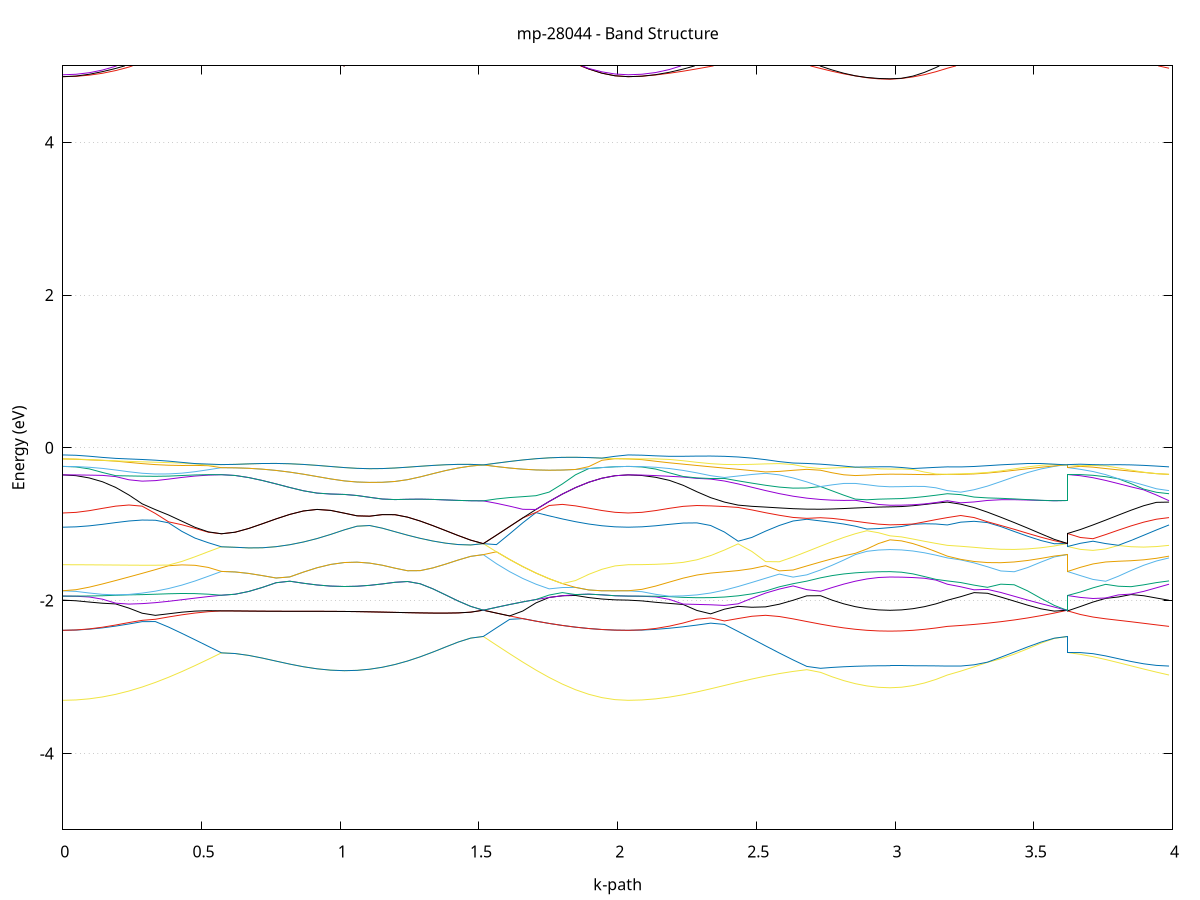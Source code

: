 set title 'mp-28044 - Band Structure'
set xlabel 'k-path'
set ylabel 'Energy (eV)'
set grid y
set yrange [-5:5]
set terminal png size 800,600
set output 'mp-28044_bands_gnuplot.png'
plot '-' using 1:2 with lines notitle, '-' using 1:2 with lines notitle, '-' using 1:2 with lines notitle, '-' using 1:2 with lines notitle, '-' using 1:2 with lines notitle, '-' using 1:2 with lines notitle, '-' using 1:2 with lines notitle, '-' using 1:2 with lines notitle, '-' using 1:2 with lines notitle, '-' using 1:2 with lines notitle, '-' using 1:2 with lines notitle, '-' using 1:2 with lines notitle, '-' using 1:2 with lines notitle, '-' using 1:2 with lines notitle, '-' using 1:2 with lines notitle, '-' using 1:2 with lines notitle, '-' using 1:2 with lines notitle, '-' using 1:2 with lines notitle, '-' using 1:2 with lines notitle, '-' using 1:2 with lines notitle, '-' using 1:2 with lines notitle, '-' using 1:2 with lines notitle, '-' using 1:2 with lines notitle, '-' using 1:2 with lines notitle, '-' using 1:2 with lines notitle, '-' using 1:2 with lines notitle, '-' using 1:2 with lines notitle, '-' using 1:2 with lines notitle, '-' using 1:2 with lines notitle, '-' using 1:2 with lines notitle, '-' using 1:2 with lines notitle, '-' using 1:2 with lines notitle, '-' using 1:2 with lines notitle, '-' using 1:2 with lines notitle, '-' using 1:2 with lines notitle, '-' using 1:2 with lines notitle, '-' using 1:2 with lines notitle, '-' using 1:2 with lines notitle, '-' using 1:2 with lines notitle, '-' using 1:2 with lines notitle, '-' using 1:2 with lines notitle, '-' using 1:2 with lines notitle, '-' using 1:2 with lines notitle, '-' using 1:2 with lines notitle, '-' using 1:2 with lines notitle, '-' using 1:2 with lines notitle, '-' using 1:2 with lines notitle, '-' using 1:2 with lines notitle, '-' using 1:2 with lines notitle, '-' using 1:2 with lines notitle, '-' using 1:2 with lines notitle, '-' using 1:2 with lines notitle, '-' using 1:2 with lines notitle, '-' using 1:2 with lines notitle, '-' using 1:2 with lines notitle, '-' using 1:2 with lines notitle, '-' using 1:2 with lines notitle, '-' using 1:2 with lines notitle, '-' using 1:2 with lines notitle, '-' using 1:2 with lines notitle, '-' using 1:2 with lines notitle, '-' using 1:2 with lines notitle, '-' using 1:2 with lines notitle, '-' using 1:2 with lines notitle, '-' using 1:2 with lines notitle, '-' using 1:2 with lines notitle, '-' using 1:2 with lines notitle, '-' using 1:2 with lines notitle, '-' using 1:2 with lines notitle, '-' using 1:2 with lines notitle, '-' using 1:2 with lines notitle, '-' using 1:2 with lines notitle, '-' using 1:2 with lines notitle, '-' using 1:2 with lines notitle, '-' using 1:2 with lines notitle, '-' using 1:2 with lines notitle, '-' using 1:2 with lines notitle, '-' using 1:2 with lines notitle, '-' using 1:2 with lines notitle, '-' using 1:2 with lines notitle, '-' using 1:2 with lines notitle, '-' using 1:2 with lines notitle, '-' using 1:2 with lines notitle, '-' using 1:2 with lines notitle, '-' using 1:2 with lines notitle, '-' using 1:2 with lines notitle, '-' using 1:2 with lines notitle, '-' using 1:2 with lines notitle, '-' using 1:2 with lines notitle, '-' using 1:2 with lines notitle, '-' using 1:2 with lines notitle, '-' using 1:2 with lines notitle, '-' using 1:2 with lines notitle, '-' using 1:2 with lines notitle, '-' using 1:2 with lines notitle, '-' using 1:2 with lines notitle
0.000000 -23.646409
0.047667 -23.646209
0.095333 -23.645809
0.143000 -23.645209
0.190667 -23.644309
0.238334 -23.643109
0.286000 -23.641809
0.333667 -23.640209
0.381334 -23.638509
0.429001 -23.636609
0.476667 -23.634609
0.524334 -23.632609
0.572001 -23.630509
0.572001 -23.630509
0.621230 -23.632209
0.670460 -23.634209
0.719689 -23.636409
0.768919 -23.638409
0.818149 -23.640309
0.867378 -23.641909
0.916608 -23.643209
0.965837 -23.644109
1.015067 -23.644609
1.015067 -23.644609
1.060581 -23.644609
1.106095 -23.644309
1.151609 -23.643609
1.197123 -23.642509
1.242637 -23.641109
1.288151 -23.639509
1.333665 -23.637709
1.379179 -23.635709
1.424693 -23.633709
1.470207 -23.631909
1.515721 -23.630109
1.515721 -23.630109
1.563207 -23.632509
1.610692 -23.634709
1.658177 -23.636909
1.705663 -23.638909
1.753148 -23.640809
1.800633 -23.642409
1.848119 -23.643809
1.895604 -23.644909
1.943089 -23.645709
1.990575 -23.646209
2.038060 -23.646409
2.038060 -23.646409
2.087588 -23.646309
2.137116 -23.646109
2.186644 -23.645909
2.236172 -23.645609
2.285701 -23.645309
2.335229 -23.645009
2.384757 -23.644809
2.434285 -23.644609
2.483813 -23.644509
2.533341 -23.644409
2.582869 -23.644409
2.632397 -23.644409
2.681925 -23.644409
2.731453 -23.644509
2.731453 -23.644509
2.773175 -23.644609
2.814896 -23.645309
2.856617 -23.646409
2.898338 -23.647109
2.940059 -23.647609
2.981781 -23.647809
2.981781 -23.647809
3.023108 -23.647609
3.064435 -23.647009
3.105762 -23.646209
3.147089 -23.645009
3.188416 -23.644509
3.188416 -23.644509
3.236591 -23.644409
3.284767 -23.643809
3.332942 -23.642709
3.381118 -23.641109
3.429293 -23.639109
3.477469 -23.636809
3.525644 -23.634409
3.573820 -23.632109
3.621995 -23.630109
3.621995 -23.630509
3.667692 -23.632309
3.713389 -23.634609
3.759085 -23.636909
3.804782 -23.639209
3.850479 -23.641109
3.896175 -23.642709
3.941872 -23.643909
3.987569 -23.644509
e
0.000000 -23.646409
0.047667 -23.646209
0.095333 -23.645809
0.143000 -23.645109
0.190667 -23.644209
0.238334 -23.643109
0.286000 -23.641709
0.333667 -23.640109
0.381334 -23.638309
0.429001 -23.636409
0.476667 -23.634409
0.524334 -23.632309
0.572001 -23.630509
0.572001 -23.630509
0.621230 -23.632209
0.670460 -23.634209
0.719689 -23.636409
0.768919 -23.638409
0.818149 -23.640309
0.867378 -23.641909
0.916608 -23.643209
0.965837 -23.644109
1.015067 -23.644609
1.015067 -23.644609
1.060581 -23.644609
1.106095 -23.644309
1.151609 -23.643609
1.197123 -23.642509
1.242637 -23.641109
1.288151 -23.639509
1.333665 -23.637709
1.379179 -23.635709
1.424693 -23.633709
1.470207 -23.631909
1.515721 -23.630109
1.515721 -23.630109
1.563207 -23.632509
1.610692 -23.634709
1.658177 -23.636909
1.705663 -23.638909
1.753148 -23.640809
1.800633 -23.642409
1.848119 -23.643809
1.895604 -23.644909
1.943089 -23.645709
1.990575 -23.646209
2.038060 -23.646409
2.038060 -23.646409
2.087588 -23.646109
2.137116 -23.645509
2.186644 -23.644409
2.236172 -23.642909
2.285701 -23.641109
2.335229 -23.638909
2.384757 -23.636509
2.434285 -23.633909
2.483813 -23.631209
2.533341 -23.632309
2.582869 -23.635109
2.632397 -23.637709
2.681925 -23.640109
2.731453 -23.642309
2.731453 -23.642309
2.773175 -23.643809
2.814896 -23.644509
2.856617 -23.644609
2.898338 -23.644609
2.940059 -23.644609
2.981781 -23.644609
2.981781 -23.644609
3.023108 -23.644609
3.064435 -23.644609
3.105762 -23.644509
3.147089 -23.644409
3.188416 -23.643309
3.188416 -23.643309
3.236591 -23.642209
3.284767 -23.641009
3.332942 -23.639709
3.381118 -23.638209
3.429293 -23.636709
3.477469 -23.635109
3.525644 -23.633509
3.573820 -23.631809
3.621995 -23.630109
3.621995 -23.630509
3.667692 -23.632109
3.713389 -23.633909
3.759085 -23.635709
3.804782 -23.637509
3.850479 -23.639109
3.896175 -23.640709
3.941872 -23.642109
3.987569 -23.643309
e
0.000000 -23.628409
0.047667 -23.628309
0.095333 -23.627809
0.143000 -23.627109
0.190667 -23.626009
0.238334 -23.624709
0.286000 -23.623109
0.333667 -23.621309
0.381334 -23.622209
0.429001 -23.624109
0.476667 -23.626209
0.524334 -23.628309
0.572001 -23.630209
0.572001 -23.630209
0.621230 -23.628809
0.670460 -23.627609
0.719689 -23.626709
0.768919 -23.626109
0.818149 -23.625709
0.867378 -23.625409
0.916608 -23.625209
0.965837 -23.625109
1.015067 -23.625009
1.015067 -23.625009
1.060581 -23.625009
1.106095 -23.625009
1.151609 -23.625109
1.197123 -23.625209
1.242637 -23.625409
1.288151 -23.625709
1.333665 -23.626109
1.379179 -23.626709
1.424693 -23.627609
1.470207 -23.628709
1.515721 -23.630109
1.515721 -23.630109
1.563207 -23.627809
1.610692 -23.625509
1.658177 -23.623409
1.705663 -23.621309
1.753148 -23.622209
1.800633 -23.624109
1.848119 -23.625609
1.895604 -23.626809
1.943089 -23.627709
1.990575 -23.628309
2.038060 -23.628409
2.038060 -23.628409
2.087588 -23.628309
2.137116 -23.627809
2.186644 -23.626909
2.236172 -23.625709
2.285701 -23.624109
2.335229 -23.622309
2.384757 -23.624109
2.434285 -23.626809
2.483813 -23.629509
2.533341 -23.628409
2.582869 -23.626209
2.632397 -23.628409
2.681925 -23.630609
2.731453 -23.632609
2.731453 -23.632609
2.773175 -23.634109
2.814896 -23.635409
2.856617 -23.636509
2.898338 -23.637209
2.940059 -23.637709
2.981781 -23.637909
2.981781 -23.637909
3.023108 -23.637709
3.064435 -23.637209
3.105762 -23.636309
3.147089 -23.635209
3.188416 -23.633709
3.188416 -23.633709
3.236591 -23.632709
3.284767 -23.631609
3.332942 -23.630609
3.381118 -23.629609
3.429293 -23.628809
3.477469 -23.628209
3.525644 -23.628209
3.573820 -23.628809
3.621995 -23.630109
3.621995 -23.630209
3.667692 -23.629209
3.713389 -23.628709
3.759085 -23.628809
3.804782 -23.629509
3.850479 -23.630409
3.896175 -23.631509
3.941872 -23.632609
3.987569 -23.633709
e
0.000000 -23.613709
0.047667 -23.613909
0.095333 -23.614309
0.143000 -23.615009
0.190667 -23.616009
0.238334 -23.617309
0.286000 -23.618709
0.333667 -23.620409
0.381334 -23.622009
0.429001 -23.624009
0.476667 -23.626009
0.524334 -23.628109
0.572001 -23.630209
0.572001 -23.630209
0.621230 -23.628809
0.670460 -23.627609
0.719689 -23.626709
0.768919 -23.626109
0.818149 -23.625709
0.867378 -23.625409
0.916608 -23.625209
0.965837 -23.625109
1.015067 -23.625009
1.015067 -23.625009
1.060581 -23.625009
1.106095 -23.625009
1.151609 -23.625109
1.197123 -23.625209
1.242637 -23.625409
1.288151 -23.625709
1.333665 -23.626109
1.379179 -23.626709
1.424693 -23.627609
1.470207 -23.628709
1.515721 -23.630109
1.515721 -23.630109
1.563207 -23.627809
1.610692 -23.625509
1.658177 -23.623409
1.705663 -23.621309
1.753148 -23.619409
1.800633 -23.617809
1.848119 -23.616409
1.895604 -23.615209
1.943089 -23.614409
1.990575 -23.613909
2.038060 -23.613709
2.038060 -23.613709
2.087588 -23.614009
2.137116 -23.614709
2.186644 -23.615809
2.236172 -23.617409
2.285701 -23.619309
2.335229 -23.621609
2.384757 -23.620009
2.434285 -23.619809
2.483813 -23.621709
2.533341 -23.623909
2.582869 -23.625709
2.632397 -23.623009
2.681925 -23.620609
2.731453 -23.618309
2.731453 -23.618309
2.773175 -23.616709
2.814896 -23.615309
2.856617 -23.614109
2.898338 -23.613309
2.940059 -23.612809
2.981781 -23.612709
2.981781 -23.612709
3.023108 -23.612809
3.064435 -23.613409
3.105762 -23.614309
3.147089 -23.615509
3.188416 -23.617109
3.188416 -23.617109
3.236591 -23.618209
3.284767 -23.619409
3.332942 -23.620709
3.381118 -23.622109
3.429293 -23.623609
3.477469 -23.625209
3.525644 -23.626809
3.573820 -23.628509
3.621995 -23.630109
3.621995 -23.630209
3.667692 -23.628309
3.713389 -23.626509
3.759085 -23.624709
3.804782 -23.622909
3.850479 -23.621309
3.896175 -23.619809
3.941872 -23.618309
3.987569 -23.617109
e
0.000000 -23.613709
0.047667 -23.613909
0.095333 -23.614309
0.143000 -23.615009
0.190667 -23.616009
0.238334 -23.617209
0.286000 -23.618609
0.333667 -23.620209
0.381334 -23.619309
0.429001 -23.617109
0.476667 -23.614809
0.524334 -23.612509
0.572001 -23.610109
0.572001 -23.610109
0.621230 -23.609809
0.670460 -23.608909
0.719689 -23.607709
0.768919 -23.606209
0.818149 -23.604709
0.867378 -23.603409
0.916608 -23.602309
0.965837 -23.601509
1.015067 -23.601009
1.015067 -23.601009
1.060581 -23.601009
1.106095 -23.601309
1.151609 -23.601909
1.197123 -23.602909
1.242637 -23.604009
1.288151 -23.605409
1.333665 -23.606809
1.379179 -23.608109
1.424693 -23.609309
1.470207 -23.610009
1.515721 -23.610309
1.515721 -23.610309
1.563207 -23.612909
1.610692 -23.615509
1.658177 -23.617909
1.705663 -23.620209
1.753148 -23.619409
1.800633 -23.617809
1.848119 -23.616409
1.895604 -23.615209
1.943089 -23.614409
1.990575 -23.613909
2.038060 -23.613709
2.038060 -23.613709
2.087588 -23.613809
2.137116 -23.614009
2.186644 -23.614409
2.236172 -23.615009
2.285701 -23.615709
2.335229 -23.616809
2.384757 -23.618209
2.434285 -23.617509
2.483813 -23.614909
2.533341 -23.612209
2.582869 -23.609409
2.632397 -23.606809
2.681925 -23.604309
2.731453 -23.602009
2.731453 -23.602009
2.773175 -23.601709
2.814896 -23.601809
2.856617 -23.601909
2.898338 -23.601909
2.940059 -23.602009
2.981781 -23.602009
2.981781 -23.602009
3.023108 -23.602009
3.064435 -23.601909
3.105762 -23.601909
3.147089 -23.601909
3.188416 -23.601809
3.188416 -23.601809
3.236591 -23.602009
3.284767 -23.603309
3.332942 -23.604509
3.381118 -23.605809
3.429293 -23.607109
3.477469 -23.608309
3.525644 -23.609309
3.573820 -23.610009
3.621995 -23.610309
3.621995 -23.610109
3.667692 -23.609909
3.713389 -23.609009
3.759085 -23.607709
3.804782 -23.606309
3.850479 -23.604909
3.896175 -23.603509
3.941872 -23.602209
3.987569 -23.601809
e
0.000000 -23.591609
0.047667 -23.591709
0.095333 -23.592209
0.143000 -23.593009
0.190667 -23.594109
0.238334 -23.595409
0.286000 -23.597009
0.333667 -23.598809
0.381334 -23.600909
0.429001 -23.603009
0.476667 -23.605309
0.524334 -23.607709
0.572001 -23.610109
0.572001 -23.610109
0.621230 -23.609809
0.670460 -23.608909
0.719689 -23.607709
0.768919 -23.606209
0.818149 -23.604709
0.867378 -23.603409
0.916608 -23.602309
0.965837 -23.601509
1.015067 -23.601009
1.015067 -23.601009
1.060581 -23.601009
1.106095 -23.601309
1.151609 -23.601909
1.197123 -23.602909
1.242637 -23.604009
1.288151 -23.605409
1.333665 -23.606809
1.379179 -23.608109
1.424693 -23.609309
1.470207 -23.610009
1.515721 -23.610309
1.515721 -23.610309
1.563207 -23.607709
1.610692 -23.605109
1.658177 -23.602609
1.705663 -23.600209
1.753148 -23.598109
1.800633 -23.596209
1.848119 -23.594609
1.895604 -23.593309
1.943089 -23.592409
1.990575 -23.591809
2.038060 -23.591609
2.038060 -23.591609
2.087588 -23.591809
2.137116 -23.592209
2.186644 -23.593009
2.236172 -23.594009
2.285701 -23.595209
2.335229 -23.596309
2.384757 -23.597509
2.434285 -23.598509
2.483813 -23.599409
2.533341 -23.600109
2.582869 -23.600709
2.632397 -23.601109
2.681925 -23.601409
2.731453 -23.601609
2.731453 -23.601609
2.773175 -23.600309
2.814896 -23.598909
2.856617 -23.597809
2.898338 -23.597009
2.940059 -23.596409
2.981781 -23.596309
2.981781 -23.596309
3.023108 -23.596509
3.064435 -23.597009
3.105762 -23.598009
3.147089 -23.599309
3.188416 -23.600909
3.188416 -23.600909
3.236591 -23.601709
3.284767 -23.602109
3.332942 -23.603109
3.381118 -23.604409
3.429293 -23.606009
3.477469 -23.607609
3.525644 -23.609009
3.573820 -23.610009
3.621995 -23.610309
3.621995 -23.610109
3.667692 -23.609709
3.713389 -23.608809
3.759085 -23.607609
3.804782 -23.606109
3.850479 -23.604509
3.896175 -23.603209
3.941872 -23.602109
3.987569 -23.600909
e
0.000000 -13.329909
0.047667 -13.326909
0.095333 -13.318109
0.143000 -13.303509
0.190667 -13.283309
0.238334 -13.258009
0.286000 -13.227909
0.333667 -13.193509
0.381334 -13.155409
0.429001 -13.114309
0.476667 -13.070909
0.524334 -13.026009
0.572001 -12.980709
0.572001 -12.980709
0.621230 -12.981109
0.670460 -12.982209
0.719689 -12.984009
0.768919 -12.986409
0.818149 -12.989309
0.867378 -12.992609
0.916608 -12.995909
0.965837 -12.999109
1.015067 -13.001809
1.015067 -13.001809
1.060581 -13.003909
1.106095 -13.005309
1.151609 -13.006109
1.197123 -13.006309
1.242637 -13.006009
1.288151 -13.005209
1.333665 -13.004109
1.379179 -13.003009
1.424693 -13.002109
1.470207 -13.001409
1.515721 -13.001209
1.515721 -13.001209
1.563207 -13.049909
1.610692 -13.097009
1.658177 -13.141509
1.705663 -13.182709
1.753148 -13.219909
1.800633 -13.252409
1.848119 -13.279709
1.895604 -13.301409
1.943089 -13.317209
1.990575 -13.326709
2.038060 -13.329909
2.038060 -13.329909
2.087588 -13.326709
2.137116 -13.317309
2.186644 -13.301809
2.236172 -13.280809
2.285701 -13.254709
2.335229 -13.224409
2.384757 -13.190809
2.434285 -13.155109
2.483813 -13.118509
2.533341 -13.082409
2.582869 -13.048209
2.632397 -13.017309
2.681925 -12.999209
2.731453 -13.030209
2.731453 -13.030209
2.773175 -13.052909
2.814896 -13.072009
2.856617 -13.087209
2.898338 -13.098209
2.940059 -13.104909
2.981781 -13.107209
2.981781 -13.107209
3.023108 -13.104709
3.064435 -13.097509
3.105762 -13.085509
3.147089 -13.069009
3.188416 -13.048409
3.188416 -13.048409
3.236591 -13.035409
3.284767 -13.025209
3.332942 -13.017309
3.381118 -13.011509
3.429293 -13.007309
3.477469 -13.004409
3.525644 -13.002509
3.573820 -13.001509
3.621995 -13.001209
3.621995 -12.980709
3.667692 -12.982409
3.713389 -12.985909
3.759085 -12.991309
3.804782 -12.998809
3.850479 -13.008309
3.896175 -13.019809
3.941872 -13.033209
3.987569 -13.048409
e
0.000000 -12.856109
0.047667 -12.855509
0.095333 -12.853809
0.143000 -12.851009
0.190667 -12.847209
0.238334 -12.842609
0.286000 -12.837809
0.333667 -12.834509
0.381334 -12.838209
0.429001 -12.858709
0.476667 -12.894009
0.524334 -12.936109
0.572001 -12.980709
0.572001 -12.980709
0.621230 -12.981109
0.670460 -12.982209
0.719689 -12.984009
0.768919 -12.986409
0.818149 -12.989309
0.867378 -12.992609
0.916608 -12.995909
0.965837 -12.999109
1.015067 -13.001809
1.015067 -13.001809
1.060581 -13.003909
1.106095 -13.005309
1.151609 -13.006109
1.197123 -13.006309
1.242637 -13.006009
1.288151 -13.005209
1.333665 -13.004109
1.379179 -13.003009
1.424693 -13.002109
1.470207 -13.001409
1.515721 -13.001209
1.515721 -13.001209
1.563207 -12.951809
1.610692 -12.902609
1.658177 -12.854809
1.705663 -12.809309
1.753148 -12.814309
1.800633 -12.826609
1.848119 -12.836909
1.895604 -12.845209
1.943089 -12.851209
1.990575 -12.854909
2.038060 -12.856109
2.038060 -12.856109
2.087588 -12.855809
2.137116 -12.854809
2.186644 -12.853209
2.236172 -12.850809
2.285701 -12.847609
2.335229 -12.843309
2.384757 -12.837809
2.434285 -12.830909
2.483813 -12.849909
2.533341 -12.888309
2.582869 -12.927209
2.632397 -12.964609
2.681925 -12.990709
2.731453 -12.969009
2.731453 -12.969009
2.773175 -12.954609
2.814896 -12.943509
2.856617 -12.935609
2.898338 -12.930409
2.940059 -12.927509
2.981781 -12.926609
2.981781 -12.926609
3.023108 -12.928209
3.064435 -12.933109
3.105762 -12.941409
3.147089 -12.953109
3.188416 -12.968209
3.188416 -12.968209
3.236591 -12.980509
3.284767 -12.989709
3.332942 -12.996009
3.381118 -12.999809
3.429293 -13.001609
3.477469 -13.002109
3.525644 -13.001909
3.573820 -13.001409
3.621995 -13.001209
3.621995 -12.980709
3.667692 -12.980509
3.713389 -12.981209
3.759085 -12.982309
3.804782 -12.983009
3.850479 -12.982709
3.896175 -12.980409
3.941872 -12.975809
3.987569 -12.968209
e
0.000000 -12.856109
0.047667 -12.855109
0.095333 -12.852209
0.143000 -12.847309
0.190667 -12.840709
0.238334 -12.832409
0.286000 -12.822709
0.333667 -12.811609
0.381334 -12.799609
0.429001 -12.787009
0.476667 -12.774309
0.524334 -12.764209
0.572001 -12.758509
0.572001 -12.758509
0.621230 -12.760809
0.670460 -12.765809
0.719689 -12.771109
0.768919 -12.775609
0.818149 -12.778709
0.867378 -12.780409
0.916608 -12.780609
0.965837 -12.779509
1.015067 -12.777209
1.015067 -12.777209
1.060581 -12.774409
1.106095 -12.770909
1.151609 -12.767109
1.197123 -12.763109
1.242637 -12.759009
1.288151 -12.754809
1.333665 -12.750709
1.379179 -12.746609
1.424693 -12.742509
1.470207 -12.738209
1.515721 -12.733809
1.515721 -12.733809
1.563207 -12.751409
1.610692 -12.768609
1.658177 -12.785109
1.705663 -12.800409
1.753148 -12.814309
1.800633 -12.826609
1.848119 -12.836909
1.895604 -12.845209
1.943089 -12.851209
1.990575 -12.854909
2.038060 -12.856109
2.038060 -12.856109
2.087588 -12.854809
2.137116 -12.851109
2.186644 -12.844909
2.236172 -12.836709
2.285701 -12.826709
2.335229 -12.816009
2.384757 -12.807909
2.434285 -12.817409
2.483813 -12.822509
2.533341 -12.812609
2.582869 -12.801709
2.632397 -12.794009
2.681925 -12.797909
2.731453 -12.807609
2.731453 -12.807609
2.773175 -12.815409
2.814896 -12.821709
2.856617 -12.826209
2.898338 -12.829109
2.940059 -12.830609
2.981781 -12.831009
2.981781 -12.831009
3.023108 -12.830009
3.064435 -12.826809
3.105762 -12.821609
3.147089 -12.814609
3.188416 -12.806009
3.188416 -12.806009
3.236591 -12.797709
3.284767 -12.788909
3.332942 -12.779809
3.381118 -12.770709
3.429293 -12.761909
3.477469 -12.753509
3.525644 -12.745909
3.573820 -12.739309
3.621995 -12.733809
3.621995 -12.758509
3.667692 -12.767809
3.713389 -12.775809
3.759085 -12.782409
3.804782 -12.787909
3.850479 -12.792709
3.896175 -12.797109
3.941872 -12.801409
3.987569 -12.806009
e
0.000000 -12.636809
0.047667 -12.637709
0.095333 -12.640709
0.143000 -12.646609
0.190667 -12.659509
0.238334 -12.682109
0.286000 -12.710009
0.333667 -12.739709
0.381334 -12.764809
0.429001 -12.775209
0.476667 -12.772209
0.524334 -12.763109
0.572001 -12.758509
0.572001 -12.758509
0.621230 -12.760809
0.670460 -12.765809
0.719689 -12.771109
0.768919 -12.775609
0.818149 -12.778709
0.867378 -12.780409
0.916608 -12.780609
0.965837 -12.779509
1.015067 -12.777209
1.015067 -12.777209
1.060581 -12.774409
1.106095 -12.770909
1.151609 -12.767109
1.197123 -12.763109
1.242637 -12.759009
1.288151 -12.754809
1.333665 -12.750709
1.379179 -12.746609
1.424693 -12.742509
1.470207 -12.738209
1.515721 -12.733809
1.515721 -12.733809
1.563207 -12.751409
1.610692 -12.768609
1.658177 -12.785109
1.705663 -12.800409
1.753148 -12.767309
1.800633 -12.729709
1.848119 -12.697509
1.895604 -12.671509
1.943089 -12.652409
1.990575 -12.640709
2.038060 -12.636809
2.038060 -12.636809
2.087588 -12.637509
2.137116 -12.639709
2.186644 -12.643909
2.236172 -12.661509
2.285701 -12.689509
2.335229 -12.721009
2.384757 -12.752009
2.434285 -12.766609
2.483813 -12.758709
2.533341 -12.744909
2.582869 -12.754509
2.632397 -12.763809
2.681925 -12.758609
2.731453 -12.745709
2.731453 -12.745709
2.773175 -12.735409
2.814896 -12.728709
2.856617 -12.726409
2.898338 -12.726609
2.940059 -12.727409
2.981781 -12.727809
2.981781 -12.727809
3.023108 -12.727409
3.064435 -12.726509
3.105762 -12.725209
3.147089 -12.724109
3.188416 -12.724109
3.188416 -12.724109
3.236591 -12.723909
3.284767 -12.723809
3.332942 -12.723609
3.381118 -12.728609
3.429293 -12.734309
3.477469 -12.737909
3.525644 -12.739009
3.573820 -12.737609
3.621995 -12.733809
3.621995 -12.758509
3.667692 -12.748209
3.713389 -12.737609
3.759085 -12.732109
3.804782 -12.731309
3.850479 -12.730109
3.896175 -12.728309
3.941872 -12.726209
3.987569 -12.724109
e
0.000000 -12.607309
0.047667 -12.610209
0.095333 -12.618609
0.143000 -12.631609
0.190667 -12.644509
0.238334 -12.654109
0.286000 -12.663509
0.333667 -12.673809
0.381334 -12.685009
0.429001 -12.697009
0.476667 -12.710409
0.524334 -12.722809
0.572001 -12.727709
0.572001 -12.727709
0.621230 -12.724909
0.670460 -12.718609
0.719689 -12.711109
0.768919 -12.703709
0.818149 -12.697109
0.867378 -12.691709
0.916608 -12.687709
0.965837 -12.685409
1.015067 -12.684809
1.015067 -12.684809
1.060581 -12.685809
1.106095 -12.688109
1.151609 -12.691509
1.197123 -12.695909
1.242637 -12.701109
1.288151 -12.706709
1.333665 -12.712509
1.379179 -12.718209
1.424693 -12.723809
1.470207 -12.729009
1.515721 -12.733809
1.515721 -12.733809
1.563207 -12.716009
1.610692 -12.698609
1.658177 -12.681809
1.705663 -12.665909
1.753148 -12.651409
1.800633 -12.638609
1.848119 -12.627609
1.895604 -12.618909
1.943089 -12.612509
1.990575 -12.608609
2.038060 -12.607309
2.038060 -12.607309
2.087588 -12.610809
2.137116 -12.621309
2.186644 -12.638409
2.236172 -12.650709
2.285701 -12.660509
2.335229 -12.673309
2.384757 -12.688309
2.434285 -12.704909
2.483813 -12.722109
2.533341 -12.739109
2.582869 -12.729809
2.632397 -12.714909
2.681925 -12.700709
2.731453 -12.687909
2.731453 -12.687909
2.773175 -12.689309
2.814896 -12.688309
2.856617 -12.683909
2.898338 -12.678609
2.940059 -12.674609
2.981781 -12.673109
2.981781 -12.673109
3.023108 -12.673909
3.064435 -12.676209
3.105762 -12.679709
3.147089 -12.683909
3.188416 -12.692809
3.188416 -12.692809
3.236591 -12.702709
3.284767 -12.712209
3.332942 -12.721009
3.381118 -12.723509
3.429293 -12.723709
3.477469 -12.724609
3.525644 -12.726509
3.573820 -12.729509
3.621995 -12.733809
3.621995 -12.727709
3.667692 -12.729209
3.713389 -12.729809
3.759085 -12.724709
3.804782 -12.715909
3.850479 -12.711409
3.896175 -12.706009
3.941872 -12.699809
3.987569 -12.692809
e
0.000000 -12.607309
0.047667 -12.608609
0.095333 -12.612609
0.143000 -12.619209
0.190667 -12.628109
0.238334 -12.639109
0.286000 -12.651709
0.333667 -12.665709
0.381334 -12.680609
0.429001 -12.695709
0.476667 -12.709309
0.524334 -12.720909
0.572001 -12.727709
0.572001 -12.727709
0.621230 -12.724909
0.670460 -12.718609
0.719689 -12.711109
0.768919 -12.703709
0.818149 -12.697109
0.867378 -12.691709
0.916608 -12.687709
0.965837 -12.685409
1.015067 -12.684809
1.015067 -12.684809
1.060581 -12.685809
1.106095 -12.688109
1.151609 -12.691509
1.197123 -12.695909
1.242637 -12.701109
1.288151 -12.706709
1.333665 -12.712509
1.379179 -12.718209
1.424693 -12.723809
1.470207 -12.729009
1.515721 -12.733809
1.515721 -12.733809
1.563207 -12.716009
1.610692 -12.698609
1.658177 -12.681809
1.705663 -12.665909
1.753148 -12.651409
1.800633 -12.638609
1.848119 -12.627609
1.895604 -12.618909
1.943089 -12.612509
1.990575 -12.608609
2.038060 -12.607309
2.038060 -12.607309
2.087588 -12.608509
2.137116 -12.611909
2.186644 -12.617109
2.236172 -12.623209
2.285701 -12.629309
2.335229 -12.635309
2.384757 -12.641209
2.434285 -12.647309
2.483813 -12.653809
2.533341 -12.660609
2.582869 -12.667709
2.632397 -12.674809
2.681925 -12.681509
2.731453 -12.686909
2.731453 -12.686909
2.773175 -12.678309
2.814896 -12.670309
2.856617 -12.663809
2.898338 -12.659109
2.940059 -12.656209
2.981781 -12.655309
2.981781 -12.655309
3.023108 -12.657009
3.064435 -12.662109
3.105762 -12.670109
3.147089 -12.680609
3.188416 -12.687609
3.188416 -12.687609
3.236591 -12.688309
3.284767 -12.690109
3.332942 -12.693609
3.381118 -12.698909
3.429293 -12.705609
3.477469 -12.713109
3.525644 -12.720809
3.573820 -12.728009
3.621995 -12.733809
3.621995 -12.727709
3.667692 -12.725509
3.713389 -12.722909
3.759085 -12.719709
3.804782 -12.714609
3.850479 -12.705409
3.896175 -12.697709
3.941872 -12.691809
3.987569 -12.687609
e
0.000000 -3.305409
0.047667 -3.300409
0.095333 -3.285709
0.143000 -3.261209
0.190667 -3.227109
0.238334 -3.183709
0.286000 -3.131409
0.333667 -3.071009
0.381334 -3.003309
0.429001 -2.929509
0.476667 -2.850709
0.524334 -2.768409
0.572001 -2.683909
0.572001 -2.683909
0.621230 -2.692909
0.670460 -2.717509
0.719689 -2.752609
0.768919 -2.792209
0.818149 -2.831209
0.867378 -2.865809
0.916608 -2.892909
0.965837 -2.910609
1.015067 -2.917409
1.015067 -2.917409
1.060581 -2.913109
1.106095 -2.898209
1.151609 -2.872609
1.197123 -2.836609
1.242637 -2.790809
1.288151 -2.736009
1.333665 -2.674209
1.379179 -2.608109
1.424693 -2.543409
1.470207 -2.490909
1.515721 -2.469409
1.515721 -2.469409
1.563207 -2.582809
1.610692 -2.695309
1.658177 -2.805009
1.705663 -2.909509
1.753148 -3.006209
1.800633 -3.092609
1.848119 -3.166609
1.895604 -3.226109
1.943089 -3.269809
1.990575 -3.296409
2.038060 -3.305409
2.038060 -3.305409
2.087588 -3.300509
2.137116 -3.286209
2.186644 -3.263109
2.236172 -3.232409
2.285701 -3.195609
2.335229 -3.154509
2.384757 -3.111309
2.434285 -3.068009
2.483813 -3.026609
2.533341 -2.988609
2.582869 -2.955309
2.632397 -2.927109
2.681925 -2.904209
2.731453 -2.939309
2.731453 -2.939309
2.773175 -2.997409
2.814896 -3.047209
2.856617 -3.087409
2.898338 -3.116909
2.940059 -3.134909
2.981781 -3.140909
2.981781 -3.140909
3.023108 -3.133909
3.064435 -3.112909
3.105762 -3.078609
3.147089 -3.032009
3.188416 -2.974209
3.188416 -2.974209
3.236591 -2.923409
3.284767 -2.867109
3.332942 -2.808409
3.381118 -2.761409
3.429293 -2.701109
3.477469 -2.630909
3.525644 -2.557209
3.573820 -2.494909
3.621995 -2.469409
3.621995 -2.683909
3.667692 -2.703309
3.713389 -2.733909
3.759085 -2.771209
3.804782 -2.811909
3.850479 -2.853909
3.896175 -2.895609
3.941872 -2.936009
3.987569 -2.974209
e
0.000000 -2.388909
0.047667 -2.385309
0.095333 -2.374409
0.143000 -2.356909
0.190667 -2.333609
0.238334 -2.306009
0.286000 -2.275509
0.333667 -2.274409
0.381334 -2.346609
0.429001 -2.428509
0.476667 -2.512909
0.524334 -2.598409
0.572001 -2.683909
0.572001 -2.683909
0.621230 -2.692909
0.670460 -2.717509
0.719689 -2.752609
0.768919 -2.792209
0.818149 -2.831209
0.867378 -2.865809
0.916608 -2.892909
0.965837 -2.910609
1.015067 -2.917409
1.015067 -2.917409
1.060581 -2.913109
1.106095 -2.898209
1.151609 -2.872609
1.197123 -2.836609
1.242637 -2.790809
1.288151 -2.736009
1.333665 -2.674209
1.379179 -2.608109
1.424693 -2.543409
1.470207 -2.490909
1.515721 -2.469409
1.515721 -2.469409
1.563207 -2.356509
1.610692 -2.245309
1.658177 -2.235909
1.705663 -2.268909
1.753148 -2.298809
1.800633 -2.325209
1.848119 -2.347509
1.895604 -2.365309
1.943089 -2.378309
1.990575 -2.386309
2.038060 -2.388909
2.038060 -2.388909
2.087588 -2.385709
2.137116 -2.376309
2.186644 -2.361709
2.236172 -2.342809
2.285701 -2.320409
2.335229 -2.295009
2.384757 -2.311309
2.434285 -2.404009
2.483813 -2.498409
2.533341 -2.592909
2.582869 -2.686109
2.632397 -2.776309
2.681925 -2.861509
2.731453 -2.886309
2.731453 -2.886309
2.773175 -2.874709
2.814896 -2.866009
2.856617 -2.859709
2.898338 -2.855509
2.940059 -2.853109
2.981781 -2.852309
2.981781 -2.852309
3.023108 -2.852309
3.064435 -2.852509
3.105762 -2.853109
3.147089 -2.854409
3.188416 -2.856909
3.188416 -2.856909
3.236591 -2.856709
3.284767 -2.840409
3.332942 -2.806009
3.381118 -2.741209
3.429293 -2.674009
3.477469 -2.606709
3.525644 -2.543309
3.573820 -2.491809
3.621995 -2.469409
3.621995 -2.683909
3.667692 -2.680409
3.713389 -2.694809
3.759085 -2.724009
3.804782 -2.760409
3.850479 -2.796709
3.896175 -2.827209
3.941872 -2.848009
3.987569 -2.856909
e
0.000000 -2.388909
0.047667 -2.384209
0.095333 -2.370409
0.143000 -2.348309
0.190667 -2.319609
0.238334 -2.287209
0.286000 -2.258309
0.333667 -2.244209
0.381334 -2.213909
0.429001 -2.186209
0.476667 -2.162809
0.524334 -2.145109
0.572001 -2.134409
0.572001 -2.134409
0.621230 -2.135309
0.670460 -2.137009
0.719689 -2.138509
0.768919 -2.139409
0.818149 -2.139809
0.867378 -2.139909
0.916608 -2.140109
0.965837 -2.140709
1.015067 -2.142009
1.015067 -2.142009
1.060581 -2.144109
1.106095 -2.147009
1.151609 -2.150409
1.197123 -2.154109
1.242637 -2.157809
1.288151 -2.160909
1.333665 -2.163109
1.379179 -2.163709
1.424693 -2.161009
1.470207 -2.151309
1.515721 -2.125509
1.515721 -2.125509
1.563207 -2.163409
1.610692 -2.200509
1.658177 -2.235909
1.705663 -2.268909
1.753148 -2.298809
1.800633 -2.325209
1.848119 -2.347509
1.895604 -2.365309
1.943089 -2.378309
1.990575 -2.386309
2.038060 -2.388909
2.038060 -2.388909
2.087588 -2.382809
2.137116 -2.364409
2.186644 -2.334309
2.236172 -2.293409
2.285701 -2.243709
2.335229 -2.226009
2.384757 -2.266209
2.434285 -2.234709
2.483813 -2.205009
2.533341 -2.192409
2.582869 -2.208309
2.632397 -2.239009
2.681925 -2.274009
2.731453 -2.308209
2.731453 -2.308209
2.773175 -2.334409
2.814896 -2.357109
2.856617 -2.375409
2.898338 -2.388709
2.940059 -2.396909
2.981781 -2.399609
2.981781 -2.399609
3.023108 -2.396909
3.064435 -2.388909
3.105762 -2.375909
3.147089 -2.358509
3.188416 -2.337409
3.188416 -2.337409
3.236591 -2.325709
3.284767 -2.311909
3.332942 -2.295509
3.381118 -2.276109
3.429293 -2.253509
3.477469 -2.227209
3.525644 -2.197109
3.573820 -2.163309
3.621995 -2.125509
3.621995 -2.134409
3.667692 -2.181509
3.713389 -2.215109
3.759085 -2.238309
3.804782 -2.257409
3.850479 -2.276709
3.896175 -2.297009
3.941872 -2.317609
3.987569 -2.337409
e
0.000000 -1.993709
0.047667 -2.002109
0.095333 -2.019009
0.143000 -2.034309
0.190667 -2.043609
0.238334 -2.098209
0.286000 -2.165009
0.333667 -2.193009
0.381334 -2.172609
0.429001 -2.151509
0.476667 -2.137509
0.524334 -2.131809
0.572001 -2.134409
0.572001 -2.134409
0.621230 -2.135309
0.670460 -2.137009
0.719689 -2.138509
0.768919 -2.139409
0.818149 -2.139809
0.867378 -2.139909
0.916608 -2.140109
0.965837 -2.140709
1.015067 -2.142009
1.015067 -2.142009
1.060581 -2.144109
1.106095 -2.147009
1.151609 -2.150409
1.197123 -2.154109
1.242637 -2.157809
1.288151 -2.160909
1.333665 -2.163109
1.379179 -2.163709
1.424693 -2.161009
1.470207 -2.151309
1.515721 -2.125509
1.515721 -2.125509
1.563207 -2.163409
1.610692 -2.200509
1.658177 -2.136209
1.705663 -2.029909
1.753148 -1.958609
1.800633 -1.936609
1.848119 -1.932509
1.895604 -1.960209
1.943089 -1.979109
1.990575 -1.990109
2.038060 -1.993709
2.038060 -1.993709
2.087588 -2.003709
2.137116 -2.021909
2.186644 -2.036709
2.236172 -2.050809
2.285701 -2.128909
2.335229 -2.173309
2.384757 -2.112409
2.434285 -2.075509
2.483813 -2.087209
2.533341 -2.081909
2.582869 -2.047109
2.632397 -1.995509
2.681925 -1.937309
2.731453 -1.935809
2.731453 -1.935809
2.773175 -1.994109
2.814896 -2.042009
2.856617 -2.079309
2.898338 -2.105809
2.940059 -2.121709
2.981781 -2.126909
2.981781 -2.126909
3.023108 -2.121709
3.064435 -2.105909
3.105762 -2.079609
3.147089 -2.042709
3.188416 -1.995409
3.188416 -1.995409
3.236591 -1.948609
3.284767 -1.895609
3.332942 -1.904009
3.381118 -1.953609
3.429293 -2.006209
3.477469 -2.059309
3.525644 -2.107509
3.573820 -2.137609
3.621995 -2.125509
3.621995 -2.134409
3.667692 -2.077609
3.713389 -2.018909
3.759085 -1.970709
3.804782 -1.952709
3.850479 -1.920709
3.896175 -1.936309
3.941872 -1.966109
3.987569 -1.995409
e
0.000000 -1.940909
0.047667 -1.943009
0.095333 -1.952509
0.143000 -1.981509
0.190667 -2.033609
0.238334 -2.045409
0.286000 -2.039609
0.333667 -2.027009
0.381334 -2.009309
0.429001 -1.988709
0.476667 -1.967409
0.524334 -1.947309
0.572001 -1.929709
0.572001 -1.929709
0.621230 -1.916509
0.670460 -1.880109
0.719689 -1.827009
0.768919 -1.765809
0.818149 -1.746009
0.867378 -1.772809
0.916608 -1.795309
0.965837 -1.810009
1.015067 -1.815409
1.015067 -1.815409
1.060581 -1.811809
1.106095 -1.800109
1.151609 -1.781709
1.197123 -1.760409
1.242637 -1.750109
1.288151 -1.779509
1.333665 -1.845209
1.379179 -1.924209
1.424693 -2.004409
1.470207 -2.075309
1.515721 -2.125509
1.515721 -2.125509
1.563207 -2.087809
1.610692 -2.051209
1.658177 -2.016809
1.705663 -1.985709
1.753148 -1.958609
1.800633 -1.936609
1.848119 -1.920909
1.895604 -1.915409
1.943089 -1.924309
1.990575 -1.936209
2.038060 -1.940909
2.038060 -1.940909
2.087588 -1.943309
2.137116 -1.951409
2.186644 -1.984009
2.236172 -2.045209
2.285701 -2.049809
2.335229 -2.054609
2.384757 -2.063109
2.434285 -2.041909
2.483813 -1.969609
2.533341 -1.901609
2.582869 -1.848909
2.632397 -1.807709
2.681925 -1.856609
2.731453 -1.877509
2.731453 -1.877509
2.773175 -1.828909
2.814896 -1.784209
2.856617 -1.746009
2.898338 -1.716409
2.940059 -1.697709
2.981781 -1.691309
2.981781 -1.691309
3.023108 -1.693009
3.064435 -1.698109
3.105762 -1.707409
3.147089 -1.731009
3.188416 -1.785409
3.188416 -1.785409
3.236591 -1.818909
3.284767 -1.858809
3.332942 -1.853309
3.381118 -1.893409
3.429293 -1.942909
3.477469 -1.992209
3.525644 -2.039609
3.573820 -2.084209
3.621995 -2.125509
3.621995 -1.929709
3.667692 -1.958109
3.713389 -1.972409
3.759085 -1.965709
3.804782 -1.925309
3.850479 -1.914709
3.896175 -1.879109
3.941872 -1.832409
3.987569 -1.785409
e
0.000000 -1.940909
0.047667 -1.940709
0.095333 -1.939509
0.143000 -1.936509
0.190667 -1.930209
0.238334 -1.924809
0.286000 -1.921809
0.333667 -1.916409
0.381334 -1.910509
0.429001 -1.906809
0.476667 -1.908309
0.524334 -1.916109
0.572001 -1.929709
0.572001 -1.929709
0.621230 -1.916509
0.670460 -1.880109
0.719689 -1.827009
0.768919 -1.765809
0.818149 -1.746009
0.867378 -1.772809
0.916608 -1.795309
0.965837 -1.810009
1.015067 -1.815409
1.015067 -1.815409
1.060581 -1.811809
1.106095 -1.800109
1.151609 -1.781709
1.197123 -1.760409
1.242637 -1.750109
1.288151 -1.779509
1.333665 -1.845209
1.379179 -1.924209
1.424693 -2.004409
1.470207 -2.075309
1.515721 -2.125509
1.515721 -2.125509
1.563207 -2.087809
1.610692 -2.051209
1.658177 -2.016809
1.705663 -1.985709
1.753148 -1.927109
1.800633 -1.895009
1.848119 -1.920909
1.895604 -1.915409
1.943089 -1.924309
1.990575 -1.936209
2.038060 -1.940909
2.038060 -1.940909
2.087588 -1.941609
2.137116 -1.942709
2.186644 -1.947909
2.236172 -1.957709
2.285701 -1.962109
2.335229 -1.961109
2.384757 -1.953309
2.434285 -1.937409
2.483813 -1.912109
2.533341 -1.874509
2.582869 -1.819509
2.632397 -1.778809
2.681925 -1.744909
2.731453 -1.701809
2.731453 -1.701809
2.773175 -1.672609
2.814896 -1.651109
2.856617 -1.636509
2.898338 -1.627409
2.940059 -1.622409
2.981781 -1.620809
2.981781 -1.620809
3.023108 -1.628209
3.064435 -1.650109
3.105762 -1.685009
3.147089 -1.721809
3.188416 -1.742109
3.188416 -1.742109
3.236591 -1.763609
3.284767 -1.797609
3.332942 -1.826109
3.381118 -1.784909
3.429293 -1.792709
3.477469 -1.872009
3.525644 -1.970209
3.573820 -2.062409
3.621995 -2.125509
3.621995 -1.929709
3.667692 -1.887709
3.713389 -1.832909
3.759085 -1.787109
3.804782 -1.811909
3.850479 -1.817709
3.896175 -1.793609
3.941872 -1.764509
3.987569 -1.742109
e
0.000000 -1.871109
0.047667 -1.879509
0.095333 -1.900409
0.143000 -1.918009
0.190667 -1.924309
0.238334 -1.919209
0.286000 -1.901809
0.333667 -1.876509
0.381334 -1.841909
0.429001 -1.797409
0.476667 -1.743209
0.524334 -1.681409
0.572001 -1.618109
0.572001 -1.618109
0.621230 -1.624909
0.670460 -1.644309
0.719689 -1.672909
0.768919 -1.704209
0.818149 -1.689909
0.867378 -1.626809
0.916608 -1.569709
0.965837 -1.526409
1.015067 -1.501509
1.015067 -1.501509
1.060581 -1.496709
1.106095 -1.509109
1.151609 -1.536809
1.197123 -1.575209
1.242637 -1.609109
1.288151 -1.607709
1.333665 -1.572409
1.379179 -1.523209
1.424693 -1.469509
1.470207 -1.420809
1.515721 -1.398209
1.515721 -1.398209
1.563207 -1.516809
1.610692 -1.621009
1.658177 -1.710409
1.705663 -1.785109
1.753148 -1.846309
1.800633 -1.828909
1.848119 -1.827109
1.895604 -1.860309
1.943089 -1.871509
1.990575 -1.871709
2.038060 -1.871109
2.038060 -1.871109
2.087588 -1.883509
2.137116 -1.917509
2.186644 -1.942409
2.236172 -1.937909
2.285701 -1.925209
2.335229 -1.900509
2.384757 -1.863109
2.434285 -1.815609
2.483813 -1.762309
2.533341 -1.707309
2.582869 -1.652909
2.632397 -1.692409
2.681925 -1.662809
2.731453 -1.599009
2.731453 -1.599009
2.773175 -1.537209
2.814896 -1.469609
2.856617 -1.397809
2.898338 -1.354909
2.940059 -1.337909
2.981781 -1.331909
2.981781 -1.331909
3.023108 -1.336509
3.064435 -1.350609
3.105762 -1.373909
3.147089 -1.404909
3.188416 -1.441009
3.188416 -1.441009
3.236591 -1.467009
3.284767 -1.506009
3.332942 -1.556809
3.381118 -1.612009
3.429293 -1.622309
3.477469 -1.567809
3.525644 -1.496109
3.573820 -1.428809
3.621995 -1.398209
3.621995 -1.618109
3.667692 -1.672209
3.713389 -1.722709
3.759085 -1.746409
3.804782 -1.681109
3.850479 -1.606109
3.896175 -1.537509
3.941872 -1.481609
3.987569 -1.441009
e
0.000000 -1.871109
0.047667 -1.857209
0.095333 -1.824009
0.143000 -1.782209
0.190667 -1.737009
0.238334 -1.690509
0.286000 -1.643309
0.333667 -1.594809
0.381334 -1.543509
0.429001 -1.532309
0.476667 -1.537909
0.524334 -1.565609
0.572001 -1.618109
0.572001 -1.618109
0.621230 -1.624909
0.670460 -1.644309
0.719689 -1.672909
0.768919 -1.704209
0.818149 -1.689909
0.867378 -1.626809
0.916608 -1.569709
0.965837 -1.526409
1.015067 -1.501509
1.015067 -1.501509
1.060581 -1.496709
1.106095 -1.509109
1.151609 -1.536809
1.197123 -1.575209
1.242637 -1.609109
1.288151 -1.607709
1.333665 -1.572409
1.379179 -1.523209
1.424693 -1.469509
1.470207 -1.420809
1.515721 -1.398209
1.515721 -1.398209
1.563207 -1.361009
1.610692 -1.461709
1.658177 -1.555009
1.705663 -1.639409
1.753148 -1.713709
1.800633 -1.776909
1.848119 -1.827109
1.895604 -1.860309
1.943089 -1.871509
1.990575 -1.871709
2.038060 -1.871109
2.038060 -1.871109
2.087588 -1.852609
2.137116 -1.809709
2.186644 -1.757509
2.236172 -1.705909
2.285701 -1.665109
2.335229 -1.639709
2.384757 -1.623609
2.434285 -1.607009
2.483813 -1.581909
2.533341 -1.543609
2.582869 -1.611009
2.632397 -1.599309
2.681925 -1.546109
2.731453 -1.494209
2.731453 -1.494209
2.773175 -1.452509
2.814896 -1.414309
2.856617 -1.381109
2.898338 -1.324409
2.940059 -1.253109
2.981781 -1.204509
2.981781 -1.204509
3.023108 -1.218109
3.064435 -1.253709
3.105762 -1.302609
3.147089 -1.358709
3.188416 -1.417909
3.188416 -1.417909
3.236591 -1.459909
3.284767 -1.487709
3.332942 -1.502009
3.381118 -1.503709
3.429293 -1.494209
3.477469 -1.474809
3.525644 -1.447709
3.573820 -1.417009
3.621995 -1.398209
3.621995 -1.618109
3.667692 -1.564809
3.713389 -1.520009
3.759085 -1.494309
3.804782 -1.484809
3.850479 -1.478009
3.896175 -1.466109
3.941872 -1.446209
3.987569 -1.417909
e
0.000000 -1.530109
0.047667 -1.530609
0.095333 -1.531709
0.143000 -1.533009
0.190667 -1.534309
0.238334 -1.535709
0.286000 -1.536809
0.333667 -1.536709
0.381334 -1.534609
0.429001 -1.487509
0.476667 -1.425909
0.524334 -1.359809
0.572001 -1.295509
0.572001 -1.295509
0.621230 -1.301909
0.670460 -1.310109
0.719689 -1.308309
0.768919 -1.294109
0.818149 -1.268509
0.867378 -1.232809
0.916608 -1.187509
0.965837 -1.133309
1.015067 -1.073709
1.015067 -1.073709
1.060581 -1.025909
1.106095 -1.017009
1.151609 -1.051709
1.197123 -1.097809
1.242637 -1.143409
1.288151 -1.184709
1.333665 -1.219809
1.379179 -1.247509
1.424693 -1.266109
1.470207 -1.271709
1.515721 -1.254309
1.515721 -1.254309
1.563207 -1.361009
1.610692 -1.461709
1.658177 -1.555009
1.705663 -1.639409
1.753148 -1.713709
1.800633 -1.776909
1.848119 -1.737609
1.895604 -1.656409
1.943089 -1.590309
1.990575 -1.545909
2.038060 -1.530109
2.038060 -1.530109
2.087588 -1.528909
2.137116 -1.524909
2.186644 -1.516509
2.236172 -1.499409
2.285701 -1.465609
2.335229 -1.410309
2.384757 -1.338309
2.434285 -1.257109
2.483813 -1.356509
2.533341 -1.489309
2.582869 -1.491509
2.632397 -1.428409
2.681925 -1.358909
2.731453 -1.287209
2.731453 -1.287209
2.773175 -1.228209
2.814896 -1.173209
2.856617 -1.124709
2.898338 -1.085309
2.940059 -1.111409
2.981781 -1.152209
2.981781 -1.152209
3.023108 -1.166009
3.064435 -1.193909
3.105762 -1.223409
3.147089 -1.251009
3.188416 -1.276709
3.188416 -1.276709
3.236591 -1.288509
3.284767 -1.302509
3.332942 -1.317709
3.381118 -1.328109
3.429293 -1.330209
3.477469 -1.323409
3.525644 -1.308409
3.573820 -1.285309
3.621995 -1.254309
3.621995 -1.295509
3.667692 -1.329409
3.713389 -1.342509
3.759085 -1.323709
3.804782 -1.278909
3.850479 -1.294709
3.896175 -1.299509
3.941872 -1.292709
3.987569 -1.276709
e
0.000000 -1.039109
0.047667 -1.034409
0.095333 -1.021309
0.143000 -1.001509
0.190667 -0.978709
0.238334 -0.957909
0.286000 -0.945409
0.333667 -0.947809
0.381334 -0.981709
0.429001 -1.093209
0.476667 -1.182009
0.524334 -1.242109
0.572001 -1.295509
0.572001 -1.295509
0.621230 -1.301909
0.670460 -1.310109
0.719689 -1.308309
0.768919 -1.294109
0.818149 -1.268509
0.867378 -1.232809
0.916608 -1.187509
0.965837 -1.133309
1.015067 -1.073709
1.015067 -1.073709
1.060581 -1.025909
1.106095 -1.017009
1.151609 -1.051709
1.197123 -1.097809
1.242637 -1.143409
1.288151 -1.184709
1.333665 -1.219809
1.379179 -1.247509
1.424693 -1.266109
1.470207 -1.271709
1.515721 -1.254309
1.515721 -1.254309
1.563207 -1.267009
1.610692 -1.126209
1.658177 -0.981509
1.705663 -0.847909
1.753148 -0.890509
1.800633 -0.930909
1.848119 -0.967109
1.895604 -0.997309
1.943089 -1.020109
1.990575 -1.034309
2.038060 -1.039109
2.038060 -1.039109
2.087588 -1.034109
2.137116 -1.020509
2.186644 -1.001709
2.236172 -0.984809
2.285701 -0.982609
2.335229 -1.016809
2.384757 -1.102009
2.434285 -1.222609
2.483813 -1.172809
2.533341 -1.090509
2.582869 -1.016309
2.632397 -0.957909
2.681925 -0.935309
2.731453 -0.957009
2.731453 -0.957009
2.773175 -0.975709
2.814896 -0.997409
2.856617 -1.025409
2.898338 -1.063109
2.940059 -1.057009
2.981781 -1.044509
2.981781 -1.044509
3.023108 -1.030209
3.064435 -1.000809
3.105762 -0.994009
3.147089 -0.997009
3.188416 -1.009709
3.188416 -1.009709
3.236591 -0.973109
3.284767 -0.961809
3.332942 -0.978509
3.381118 -1.030809
3.429293 -1.094709
3.477469 -1.156809
3.525644 -1.213409
3.573820 -1.255709
3.621995 -1.254309
3.621995 -1.295509
3.667692 -1.250009
3.713389 -1.222409
3.759085 -1.253509
3.804782 -1.275909
3.850479 -1.213109
3.896175 -1.144709
3.941872 -1.075609
3.987569 -1.009709
e
0.000000 -0.853009
0.047667 -0.844909
0.095333 -0.822709
0.143000 -0.792409
0.190667 -0.763309
0.238334 -0.748509
0.286000 -0.763609
0.333667 -0.859309
0.381334 -0.968809
0.429001 -1.006609
0.476667 -1.054109
0.524334 -1.104409
0.572001 -1.125109
0.572001 -1.125109
0.621230 -1.104609
0.670460 -1.055309
0.719689 -0.993809
0.768919 -0.930109
0.818149 -0.871709
0.867378 -0.826609
0.916608 -0.806409
0.965837 -0.819309
1.015067 -0.855509
1.015067 -0.855509
1.060581 -0.890309
1.106095 -0.894909
1.151609 -0.874409
1.197123 -0.875209
1.242637 -0.907309
1.288151 -0.958209
1.333665 -1.018209
1.379179 -1.082509
1.424693 -1.147409
1.470207 -1.208309
1.515721 -1.254309
1.515721 -1.254309
1.563207 -1.143309
1.610692 -1.030209
1.658177 -0.917209
1.705663 -0.845109
1.753148 -0.754909
1.800633 -0.740409
1.848119 -0.759809
1.895604 -0.789709
1.943089 -0.820509
1.990575 -0.844109
2.038060 -0.853009
2.038060 -0.853009
2.087588 -0.844409
2.137116 -0.821509
2.186644 -0.791909
2.236172 -0.766209
2.285701 -0.755109
2.335229 -0.760009
2.384757 -0.768309
2.434285 -0.780409
2.483813 -0.812709
2.533341 -0.849609
2.582869 -0.882909
2.632397 -0.911309
2.681925 -0.923209
2.731453 -0.914909
2.731453 -0.914909
2.773175 -0.923709
2.814896 -0.940709
2.856617 -0.961109
2.898338 -0.981409
2.940059 -0.999109
2.981781 -1.008109
2.981781 -1.008109
3.023108 -1.004409
3.064435 -0.997609
3.105762 -0.969309
3.147089 -0.940009
3.188416 -0.913209
3.188416 -0.913209
3.236591 -0.886009
3.284767 -0.912709
3.332942 -0.967909
3.381118 -1.016509
3.429293 -1.066009
3.477469 -1.118909
3.525644 -1.169909
3.573820 -1.215609
3.621995 -1.254309
3.621995 -1.125109
3.667692 -1.173609
3.713389 -1.189709
3.759085 -1.135509
3.804782 -1.077609
3.850479 -1.022209
3.896175 -0.973009
3.941872 -0.934509
3.987569 -0.913209
e
0.000000 -0.354009
0.047667 -0.364309
0.095333 -0.394309
0.143000 -0.444209
0.190667 -0.518309
0.238334 -0.617409
0.286000 -0.733009
0.333667 -0.808809
0.381334 -0.879209
0.429001 -0.959909
0.476667 -1.040409
0.524334 -1.099909
0.572001 -1.125109
0.572001 -1.125109
0.621230 -1.104609
0.670460 -1.055309
0.719689 -0.993809
0.768919 -0.930109
0.818149 -0.871709
0.867378 -0.826609
0.916608 -0.806409
0.965837 -0.819309
1.015067 -0.855509
1.015067 -0.855509
1.060581 -0.890309
1.106095 -0.894909
1.151609 -0.874409
1.197123 -0.875209
1.242637 -0.907309
1.288151 -0.958209
1.333665 -1.018209
1.379179 -1.082509
1.424693 -1.147409
1.470207 -1.208309
1.515721 -1.254309
1.515721 -1.254309
1.563207 -1.143309
1.610692 -1.030209
1.658177 -0.917209
1.705663 -0.806909
1.753148 -0.702009
1.800633 -0.605509
1.848119 -0.520809
1.895604 -0.450709
1.943089 -0.398009
1.990575 -0.365209
2.038060 -0.354009
2.038060 -0.354009
2.087588 -0.362209
2.137116 -0.385909
2.186644 -0.426009
2.236172 -0.490709
2.285701 -0.575009
2.335229 -0.652309
2.384757 -0.710009
2.434285 -0.749909
2.483813 -0.765709
2.533341 -0.775809
2.582869 -0.786709
2.632397 -0.796509
2.681925 -0.802709
2.731453 -0.803809
2.731453 -0.803809
2.773175 -0.800609
2.814896 -0.794809
2.856617 -0.787909
2.898338 -0.781209
2.940059 -0.775609
2.981781 -0.772709
2.981781 -0.772709
3.023108 -0.768809
3.064435 -0.757909
3.105762 -0.741909
3.147089 -0.724209
3.188416 -0.710509
3.188416 -0.710509
3.236591 -0.737409
3.284767 -0.781909
3.332942 -0.841909
3.381118 -0.908609
3.429293 -0.978109
3.477469 -1.050209
3.525644 -1.124709
3.573820 -1.197909
3.621995 -1.254309
3.621995 -1.125109
3.667692 -1.069909
3.713389 -1.009709
3.759085 -0.946109
3.804782 -0.880909
3.850479 -0.816809
3.896175 -0.757909
3.941872 -0.713809
3.987569 -0.710509
e
0.000000 -0.354009
0.047667 -0.354909
0.095333 -0.357309
0.143000 -0.360809
0.190667 -0.376509
0.238334 -0.418409
0.286000 -0.436109
0.333667 -0.429409
0.381334 -0.409609
0.429001 -0.387609
0.476667 -0.369409
0.524334 -0.357309
0.572001 -0.351509
0.572001 -0.351509
0.621230 -0.361909
0.670460 -0.389409
0.719689 -0.427809
0.768919 -0.472409
0.818149 -0.519209
0.867378 -0.562309
0.916608 -0.592709
0.965837 -0.604609
1.015067 -0.610309
1.015067 -0.610309
1.060581 -0.624309
1.106095 -0.647909
1.151609 -0.670109
1.197123 -0.677509
1.242637 -0.673609
1.288151 -0.671709
1.333665 -0.675409
1.379179 -0.681809
1.424693 -0.688209
1.470207 -0.692609
1.515721 -0.694209
1.515721 -0.694209
1.563207 -0.726309
1.610692 -0.763709
1.658177 -0.804909
1.705663 -0.806909
1.753148 -0.702009
1.800633 -0.605509
1.848119 -0.520809
1.895604 -0.450709
1.943089 -0.398009
1.990575 -0.365209
2.038060 -0.354009
2.038060 -0.354009
2.087588 -0.356609
2.137116 -0.363509
2.186644 -0.372509
2.236172 -0.382409
2.285701 -0.399909
2.335229 -0.409009
2.384757 -0.434309
2.434285 -0.472309
2.483813 -0.516009
2.533341 -0.559609
2.582869 -0.599609
2.632397 -0.633309
2.681925 -0.658809
2.731453 -0.676209
2.731453 -0.676209
2.773175 -0.685009
2.814896 -0.688509
2.856617 -0.686609
2.898338 -0.713409
2.940059 -0.741209
2.981781 -0.751509
2.981781 -0.751509
3.023108 -0.750409
3.064435 -0.745509
3.105762 -0.734609
3.147089 -0.716509
3.188416 -0.692309
3.188416 -0.692309
3.236591 -0.719909
3.284767 -0.708509
3.332942 -0.688909
3.381118 -0.679509
3.429293 -0.679009
3.477469 -0.683109
3.525644 -0.688309
3.573820 -0.692609
3.621995 -0.694209
3.621995 -0.351509
3.667692 -0.365109
3.713389 -0.391109
3.759085 -0.426809
3.804782 -0.468109
3.850479 -0.510709
3.896175 -0.550109
3.941872 -0.617509
3.987569 -0.692309
e
0.000000 -0.243209
0.047667 -0.249909
0.095333 -0.275709
0.143000 -0.322709
0.190667 -0.364509
0.238334 -0.368009
0.286000 -0.371009
0.333667 -0.372909
0.381334 -0.370109
0.429001 -0.362509
0.476667 -0.355109
0.524334 -0.351209
0.572001 -0.351509
0.572001 -0.351509
0.621230 -0.361909
0.670460 -0.389409
0.719689 -0.427809
0.768919 -0.472409
0.818149 -0.519209
0.867378 -0.562309
0.916608 -0.592709
0.965837 -0.604609
1.015067 -0.610309
1.015067 -0.610309
1.060581 -0.624309
1.106095 -0.647909
1.151609 -0.670109
1.197123 -0.677509
1.242637 -0.673609
1.288151 -0.671709
1.333665 -0.675409
1.379179 -0.681809
1.424693 -0.688209
1.470207 -0.692609
1.515721 -0.694209
1.515721 -0.694209
1.563207 -0.669009
1.610692 -0.651109
1.658177 -0.639509
1.705663 -0.626609
1.753148 -0.579409
1.800633 -0.473009
1.848119 -0.353209
1.895604 -0.271709
1.943089 -0.258609
1.990575 -0.247709
2.038060 -0.243209
2.038060 -0.243209
2.087588 -0.250609
2.137116 -0.277909
2.186644 -0.327409
2.236172 -0.375309
2.285701 -0.393609
2.335229 -0.401709
2.384757 -0.400709
2.434285 -0.432309
2.483813 -0.462009
2.533341 -0.490409
2.582869 -0.514009
2.632397 -0.527709
2.681925 -0.525809
2.731453 -0.507209
2.731453 -0.507209
2.773175 -0.563109
2.814896 -0.619509
2.856617 -0.671409
2.898338 -0.680109
2.940059 -0.672009
2.981781 -0.668109
2.981781 -0.668109
3.023108 -0.664209
3.064435 -0.653609
3.105762 -0.638409
3.147089 -0.620509
3.188416 -0.600809
3.188416 -0.600809
3.236591 -0.612909
3.284767 -0.644509
3.332942 -0.655609
3.381118 -0.661009
3.429293 -0.668609
3.477469 -0.678109
3.525644 -0.686709
3.573820 -0.692409
3.621995 -0.694209
3.621995 -0.351509
3.667692 -0.350409
3.713389 -0.359709
3.759085 -0.378009
3.804782 -0.405109
3.850479 -0.468409
3.896175 -0.540609
3.941872 -0.581709
3.987569 -0.600809
e
0.000000 -0.243209
0.047667 -0.245909
0.095333 -0.254409
0.143000 -0.269409
0.190667 -0.290209
0.238334 -0.313509
0.286000 -0.332909
0.333667 -0.342509
0.381334 -0.341609
0.429001 -0.331709
0.476667 -0.312409
0.524334 -0.287009
0.572001 -0.259809
0.572001 -0.259809
0.621230 -0.261809
0.670460 -0.268109
0.719689 -0.279409
0.768919 -0.296009
0.818149 -0.318109
0.867378 -0.345209
0.916608 -0.376009
0.965837 -0.407109
1.015067 -0.433009
1.015067 -0.433009
1.060581 -0.447409
1.106095 -0.452709
1.151609 -0.451009
1.197123 -0.440409
1.242637 -0.416809
1.288151 -0.380709
1.333665 -0.338809
1.379179 -0.298309
1.424693 -0.264209
1.470207 -0.239109
1.515721 -0.223509
1.515721 -0.223509
1.563207 -0.245309
1.610692 -0.264509
1.658177 -0.279509
1.705663 -0.289309
1.753148 -0.293209
1.800633 -0.291009
1.848119 -0.283309
1.895604 -0.271709
1.943089 -0.258609
1.990575 -0.247709
2.038060 -0.243209
2.038060 -0.243209
2.087588 -0.245809
2.137116 -0.254609
2.186644 -0.271109
2.236172 -0.295809
2.285701 -0.327709
2.335229 -0.364409
2.384757 -0.388509
2.434285 -0.368909
2.483813 -0.348809
2.533341 -0.333809
2.582869 -0.354109
2.632397 -0.394309
2.681925 -0.446009
2.731453 -0.507109
2.731453 -0.507109
2.773175 -0.484609
2.814896 -0.466509
2.856617 -0.466009
2.898338 -0.483009
2.940059 -0.501909
2.981781 -0.510009
2.981781 -0.510009
3.023108 -0.508209
3.064435 -0.504609
3.105762 -0.505609
3.147089 -0.523209
3.188416 -0.560109
3.188416 -0.560109
3.236591 -0.580509
3.284767 -0.548609
3.332942 -0.501209
3.381118 -0.442009
3.429293 -0.380409
3.477469 -0.323709
3.525644 -0.276709
3.573820 -0.242809
3.621995 -0.223509
3.621995 -0.259809
3.667692 -0.281209
3.713389 -0.310109
3.759085 -0.350909
3.804782 -0.404309
3.850479 -0.441609
3.896175 -0.487609
3.941872 -0.536009
3.987569 -0.560109
e
0.000000 -0.145009
0.047667 -0.149609
0.095333 -0.157809
0.143000 -0.164509
0.190667 -0.174609
0.238334 -0.190409
0.286000 -0.206709
0.333667 -0.219709
0.381334 -0.227909
0.429001 -0.231209
0.476667 -0.230209
0.524334 -0.233809
0.572001 -0.259809
0.572001 -0.259809
0.621230 -0.261809
0.670460 -0.268109
0.719689 -0.279409
0.768919 -0.296009
0.818149 -0.318109
0.867378 -0.345209
0.916608 -0.376009
0.965837 -0.407109
1.015067 -0.433009
1.015067 -0.433009
1.060581 -0.447409
1.106095 -0.452709
1.151609 -0.451009
1.197123 -0.440409
1.242637 -0.416809
1.288151 -0.380709
1.333665 -0.338809
1.379179 -0.298309
1.424693 -0.264209
1.470207 -0.239109
1.515721 -0.223509
1.515721 -0.223509
1.563207 -0.245309
1.610692 -0.264509
1.658177 -0.279509
1.705663 -0.289309
1.753148 -0.293209
1.800633 -0.291009
1.848119 -0.283309
1.895604 -0.246409
1.943089 -0.163509
1.990575 -0.141809
2.038060 -0.145009
2.038060 -0.145009
2.087588 -0.154609
2.137116 -0.175909
2.186644 -0.196109
2.236172 -0.213709
2.285701 -0.231209
2.335229 -0.248709
2.384757 -0.265409
2.434285 -0.281409
2.483813 -0.298309
2.533341 -0.315909
2.582869 -0.308609
2.632397 -0.294209
2.681925 -0.281709
2.731453 -0.293509
2.731453 -0.293509
2.773175 -0.326409
2.814896 -0.352909
2.856617 -0.363009
2.898338 -0.357109
2.940059 -0.348509
2.981781 -0.344909
2.981781 -0.344909
3.023108 -0.345809
3.064435 -0.348109
3.105762 -0.350509
3.147089 -0.351109
3.188416 -0.347909
3.188416 -0.347909
3.236591 -0.347409
3.284767 -0.341709
3.332942 -0.330309
3.381118 -0.313909
3.429293 -0.294409
3.477469 -0.273909
3.525644 -0.254309
3.573820 -0.237209
3.621995 -0.223509
3.621995 -0.259809
3.667692 -0.242709
3.713389 -0.252909
3.759085 -0.271309
3.804782 -0.288609
3.850479 -0.305609
3.896175 -0.321909
3.941872 -0.338509
3.987569 -0.347909
e
0.000000 -0.145009
0.047667 -0.147409
0.095333 -0.153809
0.143000 -0.162209
0.190667 -0.170309
0.238334 -0.177309
0.286000 -0.183209
0.333667 -0.188709
0.381334 -0.194109
0.429001 -0.199909
0.476667 -0.210309
0.524334 -0.225809
0.572001 -0.219609
0.572001 -0.219609
0.621230 -0.216509
0.670460 -0.210009
0.719689 -0.205209
0.768919 -0.204409
0.818149 -0.208609
0.867378 -0.217409
0.916608 -0.229909
0.965837 -0.244409
1.015067 -0.258509
1.015067 -0.258509
1.060581 -0.268509
1.106095 -0.273209
1.151609 -0.271409
1.197123 -0.264109
1.242637 -0.253409
1.288151 -0.241609
1.333665 -0.230509
1.379179 -0.221709
1.424693 -0.216509
1.470207 -0.216609
1.515721 -0.223509
1.515721 -0.223509
1.563207 -0.200809
1.610692 -0.178709
1.658177 -0.158809
1.705663 -0.142609
1.753148 -0.131009
1.800633 -0.124709
1.848119 -0.123809
1.895604 -0.127609
1.943089 -0.134609
1.990575 -0.141809
2.038060 -0.145009
2.038060 -0.145009
2.087588 -0.144609
2.137116 -0.145109
2.186644 -0.152109
2.236172 -0.169109
2.285701 -0.189709
2.335229 -0.207309
2.384757 -0.217609
2.434285 -0.219809
2.483813 -0.216109
2.533341 -0.210309
2.582869 -0.206409
2.632397 -0.218909
2.681925 -0.253909
2.731453 -0.271409
2.731453 -0.271409
2.773175 -0.264409
2.814896 -0.258609
2.856617 -0.253909
2.898338 -0.265609
2.940059 -0.274809
2.981781 -0.278109
2.981781 -0.278109
3.023108 -0.276209
3.064435 -0.283509
3.105762 -0.317209
3.147089 -0.342309
3.188416 -0.346509
3.188416 -0.346509
3.236591 -0.340609
3.284767 -0.333809
3.332942 -0.322309
3.381118 -0.302409
3.429293 -0.276109
3.477469 -0.249509
3.525644 -0.229009
3.573820 -0.219309
3.621995 -0.223509
3.621995 -0.219609
3.667692 -0.234109
3.713389 -0.230309
3.759085 -0.237009
3.804782 -0.262609
3.850479 -0.292109
3.896175 -0.319309
3.941872 -0.336709
3.987569 -0.346509
e
0.000000 -0.093009
0.047667 -0.097609
0.095333 -0.109809
0.143000 -0.125409
0.190667 -0.138109
0.238334 -0.145709
0.286000 -0.152609
0.333667 -0.161709
0.381334 -0.174209
0.429001 -0.190409
0.476667 -0.206109
0.524334 -0.212809
0.572001 -0.219609
0.572001 -0.219609
0.621230 -0.216509
0.670460 -0.210009
0.719689 -0.205209
0.768919 -0.204409
0.818149 -0.208609
0.867378 -0.217409
0.916608 -0.229909
0.965837 -0.244409
1.015067 -0.258509
1.015067 -0.258509
1.060581 -0.268509
1.106095 -0.273209
1.151609 -0.271409
1.197123 -0.264109
1.242637 -0.253409
1.288151 -0.241609
1.333665 -0.230509
1.379179 -0.221709
1.424693 -0.216509
1.470207 -0.216609
1.515721 -0.223509
1.515721 -0.223509
1.563207 -0.200809
1.610692 -0.178709
1.658177 -0.158809
1.705663 -0.142609
1.753148 -0.131009
1.800633 -0.124709
1.848119 -0.123809
1.895604 -0.127609
1.943089 -0.134609
1.990575 -0.110909
2.038060 -0.093009
2.038060 -0.093009
2.087588 -0.096409
2.137116 -0.104809
2.186644 -0.111109
2.236172 -0.110809
2.285701 -0.108309
2.335229 -0.107709
2.384757 -0.111209
2.434285 -0.119909
2.483813 -0.134409
2.533341 -0.154909
2.582869 -0.180409
2.632397 -0.198909
2.681925 -0.204609
2.731453 -0.213909
2.731453 -0.213909
2.773175 -0.225209
2.814896 -0.238809
2.856617 -0.252909
2.898338 -0.250509
2.940059 -0.248409
2.981781 -0.247709
2.981781 -0.247709
3.023108 -0.257209
3.064435 -0.270709
3.105762 -0.263309
3.147089 -0.255609
3.188416 -0.249209
3.188416 -0.249209
3.236591 -0.250109
3.284767 -0.244209
3.332942 -0.233709
3.381118 -0.222609
3.429293 -0.214009
3.477469 -0.209309
3.525644 -0.209309
3.573820 -0.214109
3.621995 -0.223509
3.621995 -0.219609
3.667692 -0.214209
3.713389 -0.220009
3.759085 -0.222809
3.804782 -0.220709
3.850479 -0.223309
3.896175 -0.229709
3.941872 -0.238909
3.987569 -0.249209
e
0.000000 4.858591
0.047667 4.863491
0.095333 4.878291
0.143000 4.903291
0.190667 4.938691
0.238334 4.984591
0.286000 5.040891
0.333667 5.106991
0.381334 5.181891
0.429001 5.263791
0.476667 5.337691
0.524334 5.412891
0.572001 5.476191
0.572001 5.476191
0.621230 5.450391
0.670460 5.373991
0.719689 5.287191
0.768919 5.204891
0.818149 5.132091
0.867378 5.072491
0.916608 5.028991
0.965837 5.004291
1.015067 4.999691
1.015067 4.999691
1.060581 5.013591
1.106095 5.044191
1.151609 5.089491
1.197123 5.146991
1.242637 5.213791
1.288151 5.286291
1.333665 5.361291
1.379179 5.435891
1.424693 5.506791
1.470207 5.568191
1.515721 5.598591
1.515721 5.598591
1.563207 5.500591
1.610692 5.407491
1.658177 5.319591
1.705663 5.236791
1.753148 5.159291
1.800633 5.087591
1.848119 5.022691
1.895604 4.959691
1.943089 4.904491
1.990575 4.870191
2.038060 4.858591
2.038060 4.858591
2.087588 4.864891
2.137116 4.881191
2.186644 4.903591
2.236172 4.930491
2.285701 4.960991
2.335229 4.993291
2.384757 5.025591
2.434285 5.055091
2.483813 5.078091
2.533341 5.089291
2.582869 5.081891
2.632397 5.053591
2.681925 5.011691
2.731453 4.965891
2.731453 4.965891
2.773175 4.928991
2.814896 4.896091
2.856617 4.868791
2.898338 4.845091
2.940059 4.830091
2.981781 4.824991
2.981781 4.824991
3.023108 4.835491
3.064435 4.855391
3.105762 4.884691
3.147089 4.923391
3.188416 4.969391
3.188416 4.969391
3.236591 5.016691
3.284767 5.080991
3.332942 5.157791
3.381118 5.241591
3.429293 5.327591
3.477469 5.412291
3.525644 5.492791
3.573820 5.563291
3.621995 5.598591
3.621995 5.476191
3.667692 5.399591
3.713389 5.323491
3.759085 5.249791
3.804782 5.179591
3.850479 5.113791
3.896175 5.054591
3.941872 5.005391
3.987569 4.969391
e
0.000000 4.858591
0.047667 4.866791
0.095333 4.890191
0.143000 4.924691
0.190667 4.966591
0.238334 5.014991
0.286000 5.069791
0.333667 5.130091
0.381334 5.195291
0.429001 5.264691
0.476667 5.349791
0.524334 5.434291
0.572001 5.476191
0.572001 5.476191
0.621230 5.450391
0.670460 5.373991
0.719689 5.287191
0.768919 5.204891
0.818149 5.132091
0.867378 5.072491
0.916608 5.028991
0.965837 5.004291
1.015067 4.999691
1.015067 4.999691
1.060581 5.013591
1.106095 5.044191
1.151609 5.089491
1.197123 5.146991
1.242637 5.213791
1.288151 5.286291
1.333665 5.361291
1.379179 5.435891
1.424693 5.506791
1.470207 5.568191
1.515721 5.598591
1.515721 5.598591
1.563207 5.644691
1.610692 5.545391
1.658177 5.438191
1.705663 5.328691
1.753148 5.221691
1.800633 5.121891
1.848119 5.033291
1.895604 4.959691
1.943089 4.904491
1.990575 4.870191
2.038060 4.858591
2.038060 4.858591
2.087588 4.865191
2.137116 4.884791
2.186644 4.916291
2.236172 4.958091
2.285701 5.007891
2.335229 5.062691
2.384757 5.118491
2.434285 5.169691
2.483813 5.207991
2.533341 5.219691
2.582869 5.191991
2.632397 5.133191
2.681925 5.063791
2.731453 4.996791
2.731453 4.996791
2.773175 4.946591
2.814896 4.903891
2.856617 4.869891
2.898338 4.848191
2.940059 4.835391
2.981781 4.830991
2.981781 4.830991
3.023108 4.837191
3.064435 4.866091
3.105762 4.914591
3.147089 4.977691
3.188416 5.051291
3.188416 5.051291
3.236591 5.104091
3.284767 5.162591
3.332942 5.226191
3.381118 5.294191
3.429293 5.364991
3.477469 5.436591
3.525644 5.505891
3.573820 5.566891
3.621995 5.598591
3.621995 5.476191
3.667692 5.513791
3.713389 5.449791
3.759085 5.375491
3.804782 5.302491
3.850479 5.232991
3.896175 5.167691
3.941872 5.107091
3.987569 5.051291
e
0.000000 4.883591
0.047667 4.890191
0.095333 4.910391
0.143000 4.945391
0.190667 4.995691
0.238334 5.058091
0.286000 5.129591
0.333667 5.207491
0.381334 5.289991
0.429001 5.374791
0.476667 5.459991
0.524334 5.543191
0.572001 5.552991
0.572001 5.552991
0.621230 5.510091
0.670460 5.478291
0.719689 5.448591
0.768919 5.415791
0.818149 5.383091
0.867378 5.355091
0.916608 5.335491
0.965837 5.327191
1.015067 5.331691
1.015067 5.331691
1.060581 5.347691
1.106095 5.374591
1.151609 5.411291
1.197123 5.456091
1.242637 5.506591
1.288151 5.559691
1.333665 5.611591
1.379179 5.658091
1.424693 5.695091
1.470207 5.718991
1.515721 5.729891
1.515721 5.729891
1.563207 5.644691
1.610692 5.545391
1.658177 5.438191
1.705663 5.328691
1.753148 5.221691
1.800633 5.121891
1.848119 5.033291
1.895604 4.966491
1.943089 4.922191
1.990575 4.893491
2.038060 4.883591
2.038060 4.883591
2.087588 4.890491
2.137116 4.912891
2.186644 4.952591
2.236172 5.008391
2.285701 5.077791
2.335229 5.158891
2.384757 5.249991
2.434285 5.348391
2.483813 5.369591
2.533341 5.320991
2.582869 5.280491
2.632397 5.251991
2.681925 5.229591
2.731453 5.206091
2.731453 5.206091
2.773175 5.183691
2.814896 5.160491
2.856617 5.138791
2.898338 5.121191
2.940059 5.109791
2.981781 5.105891
2.981781 5.105891
3.023108 5.113191
3.064435 5.134391
3.105762 5.167191
3.147089 5.208391
3.188416 5.253191
3.188416 5.253191
3.236591 5.286691
3.284767 5.333591
3.332942 5.393291
3.381118 5.463091
3.429293 5.537491
3.477469 5.608391
3.525644 5.667491
3.573820 5.708691
3.621995 5.729891
3.621995 5.552991
3.667692 5.546091
3.713389 5.524291
3.759085 5.488391
3.804782 5.441391
3.850479 5.388891
3.896175 5.337091
3.941872 5.290891
3.987569 5.253191
e
0.000000 5.601791
0.047667 5.605591
0.095333 5.616691
0.143000 5.634291
0.190667 5.656891
0.238334 5.681591
0.286000 5.704191
0.333667 5.718991
0.381334 5.719191
0.429001 5.698391
0.476667 5.652491
0.524334 5.587791
0.572001 5.552991
0.572001 5.552991
0.621230 5.510091
0.670460 5.478291
0.719689 5.448591
0.768919 5.415791
0.818149 5.383091
0.867378 5.355091
0.916608 5.335491
0.965837 5.327191
1.015067 5.331691
1.015067 5.331691
1.060581 5.347691
1.106095 5.374591
1.151609 5.411291
1.197123 5.456091
1.242637 5.506591
1.288151 5.559691
1.333665 5.611591
1.379179 5.658091
1.424693 5.695091
1.470207 5.718991
1.515721 5.729891
1.515721 5.729891
1.563207 5.700991
1.610692 5.807191
1.658177 5.842091
1.705663 5.826191
1.753148 5.791891
1.800633 5.747991
1.848119 5.702391
1.895604 5.661291
1.943089 5.629091
1.990575 5.608791
2.038060 5.601791
2.038060 5.601791
2.087588 5.599991
2.137116 5.593591
2.186644 5.581391
2.236172 5.563191
2.285701 5.538491
2.335229 5.506991
2.384757 5.468091
2.434285 5.422891
2.483813 5.456791
2.533341 5.537591
2.582869 5.502291
2.632397 5.497991
2.681925 5.506591
2.731453 5.518191
2.731453 5.518191
2.773175 5.527591
2.814896 5.535891
2.856617 5.542891
2.898338 5.548091
2.940059 5.551391
2.981781 5.552391
2.981781 5.552391
3.023108 5.552991
3.064435 5.554491
3.105762 5.556191
3.147089 5.556791
3.188416 5.554991
3.188416 5.554991
3.236591 5.565891
3.284767 5.585091
3.332942 5.610591
3.381118 5.640091
3.429293 5.670491
3.477469 5.698691
3.525644 5.720791
3.573820 5.732691
3.621995 5.729891
3.621995 5.552991
3.667692 5.562291
3.713389 5.559591
3.759085 5.551091
3.804782 5.544491
3.850479 5.541091
3.896175 5.541691
3.941872 5.546491
3.987569 5.554991
e
0.000000 5.601791
0.047667 5.607491
0.095333 5.623991
0.143000 5.649391
0.190667 5.680491
0.238334 5.712491
0.286000 5.739291
0.333667 5.754091
0.381334 5.750591
0.429001 5.725291
0.476667 5.678591
0.524334 5.615291
0.572001 5.623391
0.572001 5.623391
0.621230 5.682391
0.670460 5.762191
0.719689 5.834291
0.768919 5.893791
0.818149 5.939291
0.867378 5.971691
0.916608 5.993591
0.965837 6.007591
1.015067 6.015991
1.015067 6.015991
1.060581 6.019391
1.106095 6.018591
1.151609 6.012391
1.197123 5.999491
1.242637 5.978291
1.288151 5.947891
1.333665 5.908391
1.379179 5.861391
1.424693 5.809591
1.470207 5.759291
1.515721 5.729891
1.515721 5.729891
1.563207 5.794291
1.610692 5.832491
1.658177 5.842091
1.705663 5.826191
1.753148 5.791891
1.800633 5.747991
1.848119 5.702391
1.895604 5.661291
1.943089 5.629091
1.990575 5.608791
2.038060 5.601791
2.038060 5.601791
2.087588 5.613291
2.137116 5.646291
2.186644 5.696091
2.236172 5.753691
2.285701 5.802691
2.335229 5.816891
2.384757 5.776691
2.434285 5.697091
2.483813 5.608691
2.533341 5.564891
2.582869 5.672891
2.632397 5.775191
2.681925 5.865991
2.731453 5.940491
2.731453 5.940491
2.773175 5.983991
2.814896 5.950191
2.856617 5.921191
2.898338 5.899091
2.940059 5.885291
2.981781 5.880591
2.981781 5.880591
3.023108 5.883691
3.064435 5.892691
3.105762 5.906291
3.147089 5.922991
3.188416 5.941891
3.188416 5.941891
3.236591 5.973891
3.284767 5.972791
3.332942 5.952791
3.381118 5.925091
3.429293 5.888891
3.477469 5.845191
3.525644 5.796591
3.573820 5.749691
3.621995 5.729891
3.621995 5.623391
3.667692 5.579091
3.713389 5.641091
3.759085 5.715191
3.804782 5.783791
3.850479 5.843591
3.896175 5.891391
3.941872 5.924791
3.987569 5.941891
e
0.000000 6.021291
0.047667 6.043491
0.095333 6.109391
0.143000 6.216291
0.190667 6.359891
0.238334 6.278191
0.286000 6.177091
0.333667 6.071491
0.381334 5.966291
0.429001 5.867091
0.476667 5.778691
0.524334 5.700091
0.572001 5.623391
0.572001 5.623391
0.621230 5.682391
0.670460 5.762191
0.719689 5.834291
0.768919 5.893791
0.818149 5.939291
0.867378 5.971691
0.916608 5.993591
0.965837 6.007591
1.015067 6.015991
1.015067 6.015991
1.060581 6.019391
1.106095 6.018591
1.151609 6.012391
1.197123 5.999491
1.242637 5.978291
1.288151 5.947891
1.333665 5.908391
1.379179 5.861391
1.424693 5.809591
1.470207 5.759291
1.515721 5.729891
1.515721 5.729891
1.563207 5.794291
1.610692 5.832491
1.658177 5.916091
1.705663 6.026391
1.753148 6.135991
1.800633 6.242191
1.848119 6.341291
1.895604 6.207391
1.943089 6.104491
1.990575 6.042091
2.038060 6.021291
2.038060 6.021291
2.087588 6.045491
2.137116 6.118091
2.186644 6.237191
2.236172 6.364991
2.285701 6.285691
2.335229 6.226891
2.384757 6.204091
2.434285 6.200791
2.483813 6.193591
2.533341 6.174391
2.582869 6.144191
2.632397 6.106491
2.681925 6.064391
2.731453 6.020391
2.731453 6.020391
2.773175 5.989691
2.814896 6.027091
2.856617 6.054391
2.898338 6.073091
2.940059 6.083991
2.981781 6.087591
2.981781 6.087591
3.023108 6.084091
3.064435 6.073691
3.105762 6.056491
3.147089 6.032791
3.188416 6.002291
3.188416 6.002291
3.236591 5.987891
3.284767 5.990791
3.332942 5.989991
3.381118 5.970991
3.429293 5.935291
3.477469 5.886191
3.525644 5.828391
3.573820 5.768791
3.621995 5.729891
3.621995 5.623391
3.667692 5.692091
3.713389 5.758191
3.759085 5.816991
3.804782 5.866791
3.850479 5.908191
3.896175 5.942791
3.941872 5.973191
3.987569 6.002291
e
0.000000 6.558291
0.047667 6.545391
0.095333 6.507791
0.143000 6.448091
0.190667 6.370091
0.238334 6.533691
0.286000 6.729291
0.333667 6.935291
0.381334 7.135191
0.429001 7.190591
0.476667 7.227091
0.524334 7.290091
0.572001 7.367591
0.572001 7.367591
0.621230 7.339891
0.670460 7.280091
0.719689 7.221091
0.768919 7.179791
0.818149 7.161391
0.867378 7.163691
0.916608 7.179891
0.965837 7.200891
1.015067 7.217991
1.015067 7.217991
1.060581 7.224991
1.106095 7.222591
1.151609 7.214191
1.197123 7.206691
1.242637 7.208191
1.288151 7.225991
1.333665 7.265291
1.379179 7.327891
1.424693 7.411391
1.470207 7.505291
1.515721 7.580691
1.515721 7.580691
1.563207 7.474191
1.610692 7.405091
1.658177 7.200591
1.705663 6.958191
1.753148 6.730391
1.800633 6.525091
1.848119 6.348891
1.895604 6.428391
1.943089 6.497591
1.990575 6.542591
2.038060 6.558291
2.038060 6.558291
2.087588 6.544691
2.137116 6.504991
2.186644 6.442591
2.236172 6.397991
2.285701 6.591991
2.335229 6.806091
2.384757 7.007291
2.434285 7.095091
2.483813 7.101191
2.533341 7.106191
2.582869 7.118191
2.632397 7.129891
2.681925 7.136091
2.731453 7.153391
2.731453 7.153391
2.773175 7.186991
2.814896 7.201891
2.856617 7.164691
2.898338 7.140091
2.940059 7.126091
2.981781 7.121591
2.981781 7.121591
3.023108 7.126891
3.064435 7.143391
3.105762 7.173091
3.147089 7.218391
3.188416 7.210491
3.188416 7.210491
3.236591 7.178791
3.284767 7.156691
3.332942 7.149791
3.381118 7.163291
3.429293 7.202091
3.477469 7.269591
3.525644 7.366191
3.573820 7.483291
3.621995 7.580691
3.621995 7.367591
3.667692 7.291091
3.713389 7.225891
3.759085 7.174791
3.804782 7.142591
3.850479 7.132891
3.896175 7.144791
3.941872 7.173291
3.987569 7.210491
e
0.000000 7.644691
0.047667 7.627091
0.095333 7.577791
0.143000 7.505891
0.190667 7.422591
0.238334 7.339091
0.286000 7.265991
0.333667 7.212391
0.381334 7.185691
0.429001 7.304091
0.476667 7.417391
0.524334 7.432491
0.572001 7.367591
0.572001 7.367591
0.621230 7.339891
0.670460 7.280091
0.719689 7.221091
0.768919 7.179791
0.818149 7.161391
0.867378 7.163691
0.916608 7.179891
0.965837 7.200891
1.015067 7.217991
1.015067 7.217991
1.060581 7.224991
1.106095 7.222591
1.151609 7.214191
1.197123 7.206691
1.242637 7.208191
1.288151 7.225991
1.333665 7.265291
1.379179 7.327891
1.424693 7.411391
1.470207 7.505291
1.515721 7.580691
1.515721 7.580691
1.563207 7.474191
1.610692 7.405091
1.658177 7.374991
1.705663 7.380091
1.753148 7.411891
1.800633 7.459891
1.848119 7.514091
1.895604 7.565691
1.943089 7.607791
1.990575 7.635191
2.038060 7.644691
2.038060 7.644691
2.087588 7.629291
2.137116 7.585591
2.186644 7.519591
2.236172 7.440091
2.285701 7.358291
2.335229 7.288591
2.384757 7.260491
2.434285 7.357291
2.483813 7.480291
2.533341 7.450891
2.582869 7.357491
2.632397 7.287191
2.681925 7.265391
2.731453 7.278791
2.731453 7.278791
2.773175 7.253691
2.814896 7.231991
2.856617 7.273691
2.898338 7.301491
2.940059 7.316291
2.981781 7.320991
2.981781 7.320991
3.023108 7.319491
3.064435 7.313791
3.105762 7.298691
3.147089 7.262991
3.188416 7.281691
3.188416 7.281691
3.236591 7.292491
3.284767 7.301691
3.332942 7.317391
3.381118 7.345091
3.429293 7.387791
3.477469 7.445491
3.525644 7.487491
3.573820 7.529091
3.621995 7.580691
3.621995 7.367591
3.667692 7.453191
3.713389 7.481991
3.759085 7.402591
3.804782 7.357691
3.850479 7.338491
3.896175 7.335991
3.941872 7.342591
3.987569 7.281691
e
0.000000 7.644691
0.047667 7.634891
0.095333 7.606991
0.143000 7.565091
0.190667 7.515891
0.238334 7.467691
0.286000 7.430091
0.333667 7.413291
0.381334 7.426591
0.429001 7.473091
0.476667 7.529991
0.524334 7.609591
0.572001 7.735691
0.572001 7.735691
0.621230 7.752491
0.670460 7.783691
0.719689 7.808291
0.768919 7.821291
0.818149 7.823891
0.867378 7.817891
0.916608 7.805291
0.965837 7.789091
1.015067 7.772591
1.015067 7.772591
1.060581 7.759591
1.106095 7.749191
1.151609 7.740091
1.197123 7.729691
1.242637 7.716191
1.288151 7.698691
1.333665 7.678091
1.379179 7.656491
1.424693 7.635991
1.470207 7.615791
1.515721 7.580691
1.515721 7.580691
1.563207 7.694191
1.610692 7.449191
1.658177 7.374991
1.705663 7.380091
1.753148 7.411891
1.800633 7.459891
1.848119 7.514091
1.895604 7.565691
1.943089 7.607791
1.990575 7.635191
2.038060 7.644691
2.038060 7.644691
2.087588 7.629591
2.137116 7.588991
2.186644 7.534091
2.236172 7.479091
2.285701 7.438091
2.335229 7.424191
2.384757 7.449191
2.434285 7.520491
2.483813 7.637591
2.533341 7.779191
2.582869 7.707391
2.632397 7.556591
2.681925 7.426591
2.731453 7.322091
2.731453 7.322091
2.773175 7.302291
2.814896 7.333491
2.856617 7.374591
2.898338 7.421791
2.940059 7.459691
2.981781 7.474091
2.981781 7.474091
3.023108 7.462391
3.064435 7.430791
3.105762 7.390891
3.147089 7.363091
3.188416 7.354191
3.188416 7.354191
3.236591 7.367691
3.284767 7.381091
3.332942 7.394691
3.381118 7.410191
3.429293 7.429491
3.477469 7.454791
3.525644 7.514391
3.573820 7.578891
3.621995 7.580691
3.621995 7.735691
3.667692 7.597291
3.713389 7.541991
3.759085 7.610391
3.804782 7.600691
3.850479 7.530291
3.896175 7.446391
3.941872 7.362391
3.987569 7.354191
e
0.000000 8.234491
0.047667 8.254891
0.095333 8.313591
0.143000 8.402491
0.190667 8.505891
0.238334 8.589991
0.286000 8.503791
0.333667 8.346991
0.381334 8.204791
0.429001 8.098591
0.476667 8.045491
0.524334 7.884091
0.572001 7.735691
0.572001 7.735691
0.621230 7.752491
0.670460 7.783691
0.719689 7.808291
0.768919 7.821291
0.818149 7.823891
0.867378 7.817891
0.916608 7.805291
0.965837 7.789091
1.015067 7.772591
1.015067 7.772591
1.060581 7.759591
1.106095 7.749191
1.151609 7.740091
1.197123 7.729691
1.242637 7.716191
1.288151 7.698691
1.333665 7.678091
1.379179 7.656491
1.424693 7.635991
1.470207 7.615791
1.515721 7.580691
1.515721 7.580691
1.563207 7.719491
1.610692 7.884291
1.658177 8.068791
1.705663 8.267591
1.753148 8.464191
1.800633 8.436791
1.848119 8.388491
1.895604 8.332991
1.943089 8.282391
1.990575 8.247191
2.038060 8.234491
2.038060 8.234491
2.087588 8.257291
2.137116 8.321391
2.186644 8.412391
2.236172 8.489691
2.285701 8.463391
2.335229 8.325291
2.384757 8.151391
2.434285 7.989291
2.483813 7.914191
2.533341 7.922991
2.582869 8.008591
2.632397 8.215691
2.681925 8.438091
2.731453 8.650991
2.731453 8.650991
2.773175 8.722991
2.814896 8.773591
2.856617 8.805991
2.898338 8.824491
2.940059 8.833091
2.981781 8.835491
2.981781 8.835491
3.023108 8.817591
3.064435 8.762591
3.105762 8.669091
3.147089 8.540091
3.188416 8.383891
3.188416 8.383891
3.236591 8.299791
3.284767 8.203691
3.332942 8.101291
3.381118 7.997391
3.429293 7.896591
3.477469 7.802391
3.525644 7.717391
3.573820 7.643391
3.621995 7.580691
3.621995 7.735691
3.667692 7.854991
3.713389 7.875891
3.759085 7.842991
3.804782 7.877891
3.850479 7.980491
3.896175 8.106591
3.941872 8.242891
3.987569 8.383891
e
0.000000 9.392191
0.047667 9.310091
0.095333 9.156391
0.143000 8.993391
0.190667 8.829491
0.238334 8.665991
0.286000 8.598991
0.333667 8.514091
0.381334 8.374191
0.429001 8.212191
0.476667 8.071591
0.524334 8.147291
0.572001 8.278891
0.572001 8.278891
0.621230 8.308991
0.670460 8.392891
0.719689 8.511891
0.768919 8.641391
0.818149 8.760191
0.867378 8.857191
0.916608 8.933391
0.965837 8.994991
1.015067 9.045891
1.015067 9.045891
1.060581 9.080491
1.106095 9.089891
1.151609 9.054691
1.197123 8.965591
1.242637 8.831191
1.288151 8.667091
1.333665 8.487591
1.379179 8.304991
1.424693 8.131991
1.470207 7.988791
1.515721 7.924591
1.515721 7.924591
1.563207 7.719491
1.610692 7.884291
1.658177 8.068791
1.705663 8.267591
1.753148 8.475191
1.800633 8.686391
1.848119 8.894691
1.895604 9.092591
1.943089 9.270591
1.990575 9.382891
2.038060 9.392191
2.038060 9.392191
2.087588 9.304491
2.137116 9.154991
2.186644 9.008591
2.236172 8.891491
2.285701 8.847391
2.335229 8.732691
2.384757 8.519391
2.434285 8.305491
2.483813 8.099691
2.533341 8.021591
2.582869 8.207991
2.632397 8.386791
2.681925 8.535591
2.731453 8.662791
2.731453 8.662791
2.773175 8.846691
2.814896 9.019991
2.856617 9.087591
2.898338 9.049191
2.940059 9.018391
2.981781 9.006691
2.981781 9.006691
3.023108 8.995591
3.064435 8.966891
3.105762 8.929591
3.147089 8.894591
3.188416 8.872391
3.188416 8.872391
3.236591 8.909691
3.284767 8.910991
3.332942 8.805991
3.381118 8.627791
3.429293 8.448491
3.477469 8.275791
3.525644 8.117691
3.573820 7.987491
3.621995 7.924591
3.621995 8.278891
3.667692 8.208491
3.713389 8.256491
3.759085 8.382491
3.804782 8.509891
3.850479 8.621491
3.896175 8.719591
3.941872 8.805091
3.987569 8.872391
e
0.000000 9.488491
0.047667 9.452391
0.095333 9.389391
0.143000 9.302091
0.190667 9.198791
0.238334 9.090091
0.286000 8.986291
0.333667 8.896891
0.381334 8.830591
0.429001 8.720191
0.476667 8.570891
0.524334 8.423891
0.572001 8.278891
0.572001 8.278891
0.621230 8.308991
0.670460 8.392891
0.719689 8.511891
0.768919 8.641391
0.818149 8.760191
0.867378 8.857191
0.916608 8.933391
0.965837 8.994991
1.015067 9.045891
1.015067 9.045891
1.060581 9.080491
1.106095 9.089891
1.151609 9.054691
1.197123 8.965591
1.242637 8.831191
1.288151 8.667091
1.333665 8.487591
1.379179 8.304991
1.424693 8.131991
1.470207 7.988791
1.515721 7.924591
1.515721 7.924591
1.563207 8.127591
1.610692 8.289691
1.658177 8.400291
1.705663 8.456291
1.753148 8.475191
1.800633 8.686391
1.848119 8.894691
1.895604 9.092591
1.943089 9.270591
1.990575 9.415891
2.038060 9.488491
2.038060 9.488491
2.087588 9.454891
2.137116 9.379591
2.186644 9.269791
2.236172 9.118591
2.285701 8.936091
2.335229 8.827191
2.384757 8.793691
2.434285 8.770391
2.483813 8.769891
2.533341 8.797891
2.582869 8.856491
2.632397 8.940291
2.681925 9.030691
2.731453 9.099691
2.731453 9.099691
2.773175 9.124891
2.814896 9.117791
2.856617 9.178891
2.898338 9.320891
2.940059 9.442291
2.981781 9.526591
2.981781 9.526591
3.023108 9.516791
3.064435 9.494991
3.105762 9.464191
3.147089 9.383091
3.188416 9.260091
3.188416 9.260091
3.236591 9.128791
3.284767 8.975391
3.332942 8.851191
3.381118 8.731891
3.429293 8.567491
3.477469 8.375691
3.525644 8.177291
3.573820 8.003291
3.621995 7.924591
3.621995 8.278891
3.667692 8.399491
3.713389 8.536991
3.759085 8.678591
3.804782 8.816891
3.850479 8.947291
3.896175 9.066791
3.941872 9.172491
3.987569 9.260091
e
0.000000 9.488491
0.047667 9.470391
0.095333 9.420091
0.143000 9.346391
0.190667 9.262491
0.238334 9.190891
0.286000 9.134691
0.333667 9.021191
0.381334 8.872491
0.429001 8.794791
0.476667 8.795591
0.524334 8.836891
0.572001 8.917991
0.572001 8.917991
0.621230 8.928291
0.670460 8.959391
0.719689 9.011591
0.768919 9.085491
0.818149 9.180991
0.867378 9.291391
0.916608 9.401991
0.965837 9.495891
1.015067 9.561291
1.015067 9.561291
1.060581 9.596791
1.106095 9.623191
1.151609 9.664491
1.197123 9.733391
1.242637 9.789591
1.288151 9.718491
1.333665 9.630691
1.379179 9.558991
1.424693 9.507191
1.470207 9.476191
1.515721 9.465891
1.515721 9.465891
1.563207 9.392491
1.610692 9.333891
1.658177 9.292191
1.705663 9.268391
1.753148 9.262291
1.800633 9.272491
1.848119 9.295591
1.895604 9.326591
1.943089 9.358491
1.990575 9.415891
2.038060 9.488491
2.038060 9.488491
2.087588 9.459291
2.137116 9.383891
2.186644 9.279391
2.236172 9.184091
2.285701 9.145591
2.335229 9.216191
2.384757 9.321491
2.434285 9.276991
2.483813 9.195091
2.533341 9.137891
2.582869 9.109191
2.632397 9.111091
2.681925 9.143091
2.731453 9.203091
2.731453 9.203091
2.773175 9.271891
2.814896 9.352191
2.856617 9.436191
2.898338 9.511391
2.940059 9.555591
2.981781 9.535491
2.981781 9.535491
3.023108 9.530091
3.064435 9.509591
3.105762 9.481791
3.147089 9.490991
3.188416 9.521691
3.188416 9.521691
3.236591 9.546391
3.284767 9.594491
3.332942 9.685791
3.381118 9.702991
3.429293 9.625291
3.477469 9.559491
3.525644 9.509091
3.573820 9.477091
3.621995 9.465891
3.621995 8.917991
3.667692 8.916291
3.713389 8.956991
3.759085 9.045191
3.804782 9.176691
3.850479 9.329691
3.896175 9.465891
3.941872 9.530991
3.987569 9.521691
e
0.000000 9.662591
0.047667 9.669091
0.095333 9.679891
0.143000 9.666491
0.190667 9.582891
0.238334 9.457291
0.286000 9.377491
0.333667 9.445291
0.381334 9.413891
0.429001 9.292091
0.476667 9.160191
0.524334 9.030491
0.572001 8.917991
0.572001 8.917991
0.621230 8.928291
0.670460 8.959391
0.719689 9.011591
0.768919 9.085491
0.818149 9.180991
0.867378 9.291391
0.916608 9.401991
0.965837 9.495891
1.015067 9.561291
1.015067 9.561291
1.060581 9.596791
1.106095 9.623191
1.151609 9.664491
1.197123 9.733391
1.242637 9.789591
1.288151 9.718491
1.333665 9.630691
1.379179 9.558991
1.424693 9.507191
1.470207 9.476191
1.515721 9.465891
1.515721 9.465891
1.563207 9.551791
1.610692 9.647991
1.658177 9.750491
1.705663 9.850391
1.753148 9.930591
1.800633 9.974791
1.848119 9.982591
1.895604 9.887991
1.943089 9.796591
1.990575 9.712691
2.038060 9.662591
2.038060 9.662591
2.087588 9.680191
2.137116 9.709591
2.186644 9.714891
2.236172 9.673791
2.285701 9.590891
2.335229 9.486091
2.384757 9.377091
2.434285 9.357791
2.483813 9.361091
2.533341 9.366391
2.582869 9.383191
2.632397 9.416391
2.681925 9.471491
2.731453 9.555691
2.731453 9.555691
2.773175 9.653391
2.814896 9.775291
2.856617 9.806291
2.898338 9.753091
2.940059 9.707991
2.981781 9.691091
2.981781 9.691091
3.023108 9.703391
3.064435 9.736891
3.105762 9.779091
3.147089 9.816791
3.188416 9.843991
3.188416 9.843991
3.236591 9.945691
3.284767 9.877191
3.332942 9.788591
3.381118 9.759191
3.429293 9.673891
3.477469 9.580991
3.525644 9.515391
3.573820 9.477791
3.621995 9.465891
3.621995 8.917991
3.667692 8.956291
3.713389 9.028491
3.759085 9.133591
3.804782 9.270191
3.850479 9.433891
3.896175 9.616991
3.941872 9.785391
3.987569 9.843991
e
0.000000 9.662591
0.047667 9.762091
0.095333 9.856691
0.143000 9.785691
0.190667 9.734291
0.238334 9.686191
0.286000 9.618491
0.333667 9.534891
0.381334 9.630591
0.429001 9.837591
0.476667 9.994091
0.524334 10.060191
0.572001 10.133291
0.572001 10.133291
0.621230 10.120191
0.670460 10.088791
0.719689 10.053591
0.768919 10.026791
0.818149 10.016891
0.867378 10.028291
0.916608 10.061691
0.965837 10.113591
1.015067 10.172991
1.015067 10.172991
1.060581 10.207891
1.106095 10.182091
1.151609 10.092691
1.197123 9.979391
1.242637 9.907091
1.288151 9.993891
1.333665 10.125691
1.379179 10.264091
1.424693 10.397091
1.470207 10.507591
1.515721 10.556191
1.515721 10.556191
1.563207 10.532091
1.610692 10.517191
1.658177 10.492691
1.705663 10.356791
1.753148 10.224591
1.800633 10.100991
1.848119 9.988791
1.895604 9.887991
1.943089 9.796591
1.990575 9.712691
2.038060 9.662591
2.038060 9.662591
2.087588 9.766391
2.137116 9.844391
2.186644 9.764991
2.236172 9.682791
2.285701 9.612691
2.335229 9.571391
2.384757 9.604291
2.434285 9.760691
2.483813 9.977791
2.533341 10.033191
2.582869 10.017991
2.632397 10.000291
2.681925 9.976791
2.731453 9.943591
2.731453 9.943591
2.773175 9.905591
2.814896 9.858891
2.856617 9.915191
2.898338 10.059591
2.940059 9.980291
2.981781 9.942291
2.981781 9.942291
3.023108 9.948491
3.064435 9.966491
3.105762 9.995091
3.147089 10.033491
3.188416 9.998591
3.188416 9.998591
3.236591 9.957091
3.284767 10.007791
3.332942 9.961791
3.381118 9.899391
3.429293 10.021391
3.477469 10.186591
3.525644 10.351691
3.573820 10.493891
3.621995 10.556191
3.621995 10.133291
3.667692 10.090591
3.713389 10.034091
3.759085 9.966791
3.804782 9.894591
3.850479 9.825791
3.896175 9.777291
3.941872 9.809191
3.987569 9.998591
e
0.000000 9.927891
0.047667 9.909391
0.095333 9.910291
0.143000 9.983691
0.190667 9.967191
0.238334 9.931091
0.286000 9.904291
0.333667 9.895991
0.381334 9.908691
0.429001 9.942191
0.476667 10.051791
0.524334 10.184491
0.572001 10.133291
0.572001 10.133291
0.621230 10.120191
0.670460 10.088791
0.719689 10.053591
0.768919 10.026791
0.818149 10.016891
0.867378 10.028291
0.916608 10.061691
0.965837 10.113591
1.015067 10.172991
1.015067 10.172991
1.060581 10.207891
1.106095 10.182091
1.151609 10.092691
1.197123 9.979391
1.242637 9.907091
1.288151 9.993891
1.333665 10.125691
1.379179 10.264091
1.424693 10.397091
1.470207 10.507591
1.515721 10.556191
1.515721 10.556191
1.563207 10.580491
1.610692 10.594891
1.658177 10.492691
1.705663 10.356791
1.753148 10.224591
1.800633 10.100991
1.848119 9.988791
1.895604 9.968891
1.943089 9.949091
1.990575 9.933591
2.038060 9.927891
2.038060 9.927891
2.087588 9.905791
2.137116 9.948391
2.186644 10.142391
2.236172 10.150691
2.285701 10.128791
2.335229 10.105491
2.384757 10.083591
2.434285 10.064591
2.483813 10.048191
2.533341 10.202291
2.582869 10.395091
2.632397 10.475491
2.681925 10.450691
2.731453 10.422391
2.731453 10.422391
2.773175 10.398891
2.814896 10.309391
2.856617 10.192191
2.898338 10.073491
2.940059 10.180791
2.981781 10.231291
2.981781 10.231291
3.023108 10.238091
3.064435 10.258691
3.105762 10.291391
3.147089 10.169091
3.188416 10.079591
3.188416 10.079591
3.236591 10.035791
3.284767 10.042291
3.332942 10.082491
3.381118 10.146991
3.429293 10.230291
3.477469 10.325591
3.525644 10.423791
3.573820 10.511591
3.621995 10.556191
3.621995 10.133291
3.667692 10.163891
3.713389 10.187991
3.759085 10.210691
3.804782 10.233991
3.850479 10.256091
3.896175 10.265191
3.941872 10.191191
3.987569 10.079591
e
0.000000 10.255091
0.047667 10.245591
0.095333 10.238791
0.143000 10.313091
0.190667 10.487091
0.238334 10.520191
0.286000 10.496591
0.333667 10.473991
0.381334 10.438991
0.429001 10.387891
0.476667 10.328091
0.524334 10.339991
0.572001 10.524891
0.572001 10.524891
0.621230 10.544491
0.670460 10.596791
0.719689 10.668891
0.768919 10.748391
0.818149 10.819791
0.867378 10.860891
0.916608 10.851891
0.965837 10.795191
1.015067 10.716191
1.015067 10.716191
1.060581 10.657491
1.106095 10.653291
1.151609 10.693591
1.197123 10.715891
1.242637 10.721491
1.288151 10.730091
1.333665 10.743591
1.379179 10.759691
1.424693 10.777191
1.470207 10.799791
1.515721 10.844791
1.515721 10.844791
1.563207 10.745291
1.610692 10.625191
1.658177 10.516591
1.705663 10.533591
1.753148 10.529691
1.800633 10.476791
1.848119 10.416991
1.895604 10.357091
1.943089 10.304791
1.990575 10.268291
2.038060 10.255091
2.038060 10.255091
2.087588 10.241291
2.137116 10.208191
2.186644 10.174691
2.236172 10.338491
2.285701 10.527991
2.335229 10.694491
2.384757 10.778091
2.434285 10.860091
2.483813 10.907891
2.533341 10.842991
2.582869 10.781891
2.632397 10.679891
2.681925 10.570891
2.731453 10.474291
2.731453 10.474291
2.773175 10.421691
2.814896 10.443091
2.856617 10.409691
2.898338 10.379491
2.940059 10.365391
2.981781 10.361191
2.981781 10.361191
3.023108 10.371491
3.064435 10.402991
3.105762 10.340591
3.147089 10.328291
3.188416 10.358191
3.188416 10.358191
3.236591 10.459591
3.284767 10.375391
3.332942 10.359291
3.381118 10.427991
3.429293 10.518091
3.477469 10.609491
3.525644 10.695591
3.573820 10.774091
3.621995 10.844791
3.621995 10.524891
3.667692 10.528591
3.713389 10.554291
3.759085 10.568691
3.804782 10.545591
3.850479 10.471191
3.896175 10.366391
3.941872 10.334291
3.987569 10.358191
e
0.000000 11.046191
0.047667 10.950291
0.095333 10.789691
0.143000 10.654691
0.190667 10.566291
0.238334 10.693191
0.286000 10.896291
0.333667 11.060991
0.381334 11.120691
0.429001 11.046791
0.476667 10.900391
0.524334 10.721291
0.572001 10.524891
0.572001 10.524891
0.621230 10.544491
0.670460 10.596791
0.719689 10.668891
0.768919 10.748391
0.818149 10.819791
0.867378 10.860891
0.916608 10.851891
0.965837 10.795191
1.015067 10.716191
1.015067 10.716191
1.060581 10.657491
1.106095 10.653291
1.151609 10.693591
1.197123 10.715891
1.242637 10.721491
1.288151 10.730091
1.333665 10.743591
1.379179 10.759691
1.424693 10.777191
1.470207 10.799791
1.515721 10.844791
1.515721 10.844791
1.563207 10.745291
1.610692 10.625191
1.658177 10.592191
1.705663 10.569791
1.753148 10.574691
1.800633 10.647891
1.848119 10.748691
1.895604 10.858391
1.943089 10.955691
1.990575 11.022391
2.038060 11.046191
2.038060 11.046191
2.087588 10.943991
2.137116 10.787691
2.186644 10.669491
2.236172 10.616491
2.285701 10.631791
2.335229 10.700191
2.384757 10.837891
2.434285 10.914091
2.483813 10.911091
2.533341 10.887191
2.582869 10.793691
2.632397 10.822391
2.681925 10.960291
2.731453 10.760891
2.731453 10.760891
2.773175 10.596691
2.814896 10.474091
2.856617 10.479691
2.898338 10.524991
2.940059 10.582591
2.981781 10.650991
2.981781 10.650991
3.023108 10.608391
3.064435 10.495391
3.105762 10.456891
3.147089 10.531891
3.188416 10.621691
3.188416 10.621691
3.236591 10.493291
3.284767 10.594591
3.332942 10.744791
3.381118 10.894591
3.429293 10.934291
3.477469 10.908491
3.525644 10.866891
3.573820 10.827191
3.621995 10.844791
3.621995 10.524891
3.667692 10.538591
3.713389 10.558691
3.759085 10.600591
3.804782 10.663891
3.850479 10.739991
3.896175 10.821691
3.941872 10.820691
3.987569 10.621691
e
0.000000 11.192791
0.047667 11.198491
0.095333 11.270391
0.143000 11.385791
0.190667 11.522391
0.238334 11.652491
0.286000 11.699791
0.333667 11.650891
0.381334 11.654191
0.429001 11.754191
0.476667 11.779491
0.524334 11.814991
0.572001 11.861691
0.572001 11.861691
0.621230 11.846091
0.670460 11.797591
0.719689 11.717991
0.768919 11.616691
0.818149 11.504191
0.867378 11.387591
0.916608 11.269291
0.965837 11.149391
1.015067 11.032191
1.015067 11.032191
1.060581 10.936891
1.106095 10.868391
1.151609 10.846891
1.197123 10.898291
1.242637 10.986191
1.288151 11.060891
1.333665 11.093991
1.379179 11.074391
1.424693 11.010491
1.470207 10.923891
1.515721 10.844791
1.515721 10.844791
1.563207 10.918491
1.610692 10.966991
1.658177 10.995391
1.705663 11.010491
1.753148 11.018891
1.800633 11.025991
1.848119 11.036991
1.895604 11.057091
1.943089 11.092491
1.990575 11.146991
2.038060 11.192791
2.038060 11.192791
2.087588 11.198991
2.137116 11.235491
2.186644 11.307091
2.236172 11.402191
2.285701 11.506391
2.335229 11.588291
2.384757 11.521591
2.434285 11.412391
2.483813 11.307291
2.533341 11.259991
2.582869 11.245491
2.632397 11.154691
2.681925 10.970891
2.731453 11.077891
2.731453 11.077891
2.773175 11.115691
2.814896 11.094091
2.856617 11.026791
2.898338 10.923991
2.940059 10.799991
2.981781 10.699491
2.981781 10.699491
3.023108 10.725291
3.064435 10.793891
3.105762 10.887191
3.147089 10.989391
3.188416 11.033091
3.188416 11.033091
3.236591 10.977891
3.284767 10.951691
3.332942 10.944391
3.381118 10.943191
3.429293 11.017291
3.477469 11.043291
3.525644 10.975391
3.573820 10.910391
3.621995 10.844791
3.621995 11.861691
3.667692 11.798591
3.713389 11.680191
3.759085 11.504291
3.804782 11.359691
3.850479 11.290091
3.896175 11.095191
3.941872 10.970591
3.987569 11.033091
e
0.000000 11.192791
0.047667 11.213991
0.095333 11.279691
0.143000 11.386891
0.190667 11.525091
0.238334 11.665091
0.286000 11.763391
0.333667 11.785491
0.381334 11.772691
0.429001 11.765491
0.476667 11.887891
0.524334 11.901591
0.572001 11.861691
0.572001 11.861691
0.621230 11.846091
0.670460 11.797591
0.719689 11.717991
0.768919 11.616691
0.818149 11.504191
0.867378 11.387591
0.916608 11.269291
0.965837 11.149391
1.015067 11.032191
1.015067 11.032191
1.060581 10.936891
1.106095 10.868391
1.151609 10.846891
1.197123 10.898291
1.242637 10.986191
1.288151 11.060891
1.333665 11.093991
1.379179 11.074391
1.424693 11.010491
1.470207 10.923891
1.515721 10.844791
1.515721 10.844791
1.563207 10.918491
1.610692 10.966991
1.658177 10.995391
1.705663 11.010491
1.753148 11.018891
1.800633 11.025991
1.848119 11.036991
1.895604 11.057091
1.943089 11.092491
1.990575 11.146991
2.038060 11.192791
2.038060 11.192791
2.087588 11.210391
2.137116 11.291491
2.186644 11.410491
2.236172 11.530491
2.285701 11.596691
2.335229 11.588491
2.384757 11.570091
2.434285 11.504291
2.483813 11.476291
2.533341 11.485691
2.582869 11.502191
2.632397 11.510691
2.681925 11.513991
2.731453 11.527691
2.731453 11.527691
2.773175 11.504891
2.814896 11.464191
2.856617 11.423291
2.898338 11.390691
2.940059 11.370391
2.981781 11.363491
2.981781 11.363491
3.023108 11.367591
3.064435 11.345291
3.105762 11.253891
3.147089 11.149191
3.188416 11.101991
3.188416 11.101991
3.236591 11.190891
3.284767 11.301591
3.332942 11.330291
3.381118 11.219291
3.429293 11.126491
3.477469 11.077091
3.525644 11.039491
3.573820 10.941791
3.621995 10.844791
3.621995 11.861691
3.667692 11.822191
3.713389 11.692191
3.759085 11.574891
3.804782 11.451691
3.850479 11.294291
3.896175 11.275791
3.941872 11.178891
3.987569 11.101991
e
0.000000 11.332691
0.047667 11.363591
0.095333 11.443391
0.143000 11.546791
0.190667 11.650691
0.238334 11.741791
0.286000 11.778291
0.333667 11.815191
0.381334 11.859591
0.429001 11.897891
0.476667 11.915891
0.524334 12.016191
0.572001 12.118691
0.572001 12.118691
0.621230 12.075591
0.670460 11.996591
0.719689 11.902191
0.768919 11.802391
0.818149 11.712691
0.867378 11.654291
0.916608 11.643891
0.965837 11.670591
1.015067 11.697491
1.015067 11.697491
1.060581 11.696691
1.106095 11.675591
1.151609 11.652191
1.197123 11.640591
1.242637 11.650791
1.288151 11.689191
1.333665 11.756791
1.379179 11.845691
1.424693 11.941891
1.470207 12.023991
1.515721 12.058991
1.515721 12.058991
1.563207 12.008491
1.610692 11.972691
1.658177 11.949391
1.705663 11.933891
1.753148 11.922091
1.800633 11.907391
1.848119 11.851291
1.895604 11.714891
1.943089 11.555791
1.990575 11.411291
2.038060 11.332691
2.038060 11.332691
2.087588 11.381391
2.137116 11.495991
2.186644 11.636091
2.236172 11.762191
2.285701 11.828591
2.335229 11.825491
2.384757 11.808691
2.434285 11.762791
2.483813 11.727191
2.533341 11.670891
2.582869 11.586391
2.632397 11.537291
2.681925 11.538491
2.731453 11.532491
2.731453 11.532491
2.773175 11.550391
2.814896 11.554291
2.856617 11.522691
2.898338 11.477791
2.940059 11.443891
2.981781 11.431791
2.981781 11.431791
3.023108 11.408791
3.064435 11.373991
3.105762 11.379191
3.147089 11.393491
3.188416 11.433491
3.188416 11.433491
3.236591 11.553991
3.284767 11.458591
3.332942 11.428391
3.381118 11.562791
3.429293 11.695891
3.477469 11.820891
3.525644 11.933991
3.573820 12.017591
3.621995 12.058991
3.621995 12.118691
3.667692 12.016291
3.713389 11.879591
3.759085 11.717691
3.804782 11.541491
3.850479 11.388291
3.896175 11.298891
3.941872 11.358391
3.987569 11.433491
e
0.000000 11.332691
0.047667 11.456391
0.095333 11.639591
0.143000 11.789391
0.190667 11.859491
0.238334 11.874091
0.286000 11.886191
0.333667 11.910091
0.381334 11.939891
0.429001 11.980891
0.476667 12.031691
0.524334 12.088291
0.572001 12.118691
0.572001 12.118691
0.621230 12.075591
0.670460 11.996591
0.719689 11.902191
0.768919 11.802391
0.818149 11.712691
0.867378 11.654291
0.916608 11.643891
0.965837 11.670591
1.015067 11.697491
1.015067 11.697491
1.060581 11.696691
1.106095 11.675591
1.151609 11.652191
1.197123 11.640591
1.242637 11.650791
1.288151 11.689191
1.333665 11.756791
1.379179 11.845691
1.424693 11.941891
1.470207 12.023991
1.515721 12.058991
1.515721 12.058991
1.563207 12.008491
1.610692 11.972691
1.658177 11.949391
1.705663 11.933891
1.753148 11.922091
1.800633 11.907391
1.848119 11.851291
1.895604 11.714891
1.943089 11.555791
1.990575 11.411291
2.038060 11.332691
2.038060 11.332691
2.087588 11.459191
2.137116 11.650191
2.186644 11.802291
2.236172 11.872091
2.285701 11.905491
2.335229 11.876991
2.384757 11.859891
2.434285 11.927791
2.483813 11.981291
2.533341 12.024691
2.582869 12.050991
2.632397 12.017491
2.681925 11.984591
2.731453 11.951291
2.731453 11.951291
2.773175 11.933891
2.814896 11.931991
2.856617 11.945591
2.898338 11.975191
2.940059 12.016091
2.981781 12.040591
2.981781 12.040591
3.023108 12.055491
3.064435 12.079891
3.105762 11.994991
3.147089 11.903091
3.188416 11.822091
3.188416 11.822091
3.236591 11.696591
3.284767 11.790891
3.332942 11.873391
3.381118 11.860291
3.429293 11.885091
3.477469 11.883691
3.525644 11.935791
3.573820 12.023291
3.621995 12.058991
3.621995 12.118691
3.667692 12.117191
3.713389 12.070291
3.759085 12.027391
3.804782 11.995791
3.850479 11.981591
3.896175 11.970091
3.941872 11.890191
3.987569 11.822091
e
0.000000 12.126691
0.047667 12.113391
0.095333 12.093491
0.143000 12.072391
0.190667 11.996091
0.238334 11.924491
0.286000 11.981591
0.333667 12.149591
0.381334 12.300391
0.429001 12.337091
0.476667 12.290191
0.524334 12.225191
0.572001 12.170291
0.572001 12.170291
0.621230 12.193591
0.670460 12.220791
0.719689 12.243591
0.768919 12.257191
0.818149 12.250091
0.867378 12.213691
0.916608 12.152191
0.965837 12.085491
1.015067 12.040991
1.015067 12.040991
1.060581 12.031691
1.106095 12.040091
1.151609 12.047491
1.197123 12.043891
1.242637 12.028191
1.288151 12.007791
1.333665 11.997391
1.379179 12.007691
1.424693 12.031391
1.470207 12.051791
1.515721 12.058991
1.515721 12.058991
1.563207 12.120091
1.610692 12.086791
1.658177 12.004491
1.705663 11.979891
1.753148 12.014691
1.800633 12.072791
1.848119 11.997091
1.895604 11.994391
1.943089 12.029291
1.990575 12.084391
2.038060 12.126691
2.038060 12.126691
2.087588 12.105691
2.137116 12.059491
2.186644 12.012091
2.236172 11.974491
2.285701 11.919791
2.335229 11.887191
2.384757 11.928691
2.434285 12.045591
2.483813 12.223791
2.533341 12.134191
2.582869 12.059591
2.632397 12.054591
2.681925 12.035691
2.731453 12.005291
2.731453 12.005291
2.773175 11.991691
2.814896 12.016891
2.856617 12.084091
2.898338 12.145891
2.940059 12.140891
2.981781 12.136291
2.981781 12.136291
3.023108 12.127291
3.064435 12.095791
3.105762 12.136991
3.147089 12.125991
3.188416 12.055091
3.188416 12.055091
3.236591 11.980891
3.284767 11.916691
3.332942 11.916291
3.381118 11.959491
3.429293 11.900591
3.477469 11.943091
3.525644 12.008691
3.573820 12.050191
3.621995 12.058991
3.621995 12.170291
3.667692 12.182091
3.713389 12.204191
3.759085 12.180791
3.804782 12.124791
3.850479 12.050991
3.896175 11.987791
3.941872 12.013991
3.987569 12.055091
e
0.000000 12.126691
0.047667 12.120891
0.095333 12.105691
0.143000 12.100191
0.190667 12.130991
0.238334 12.185991
0.286000 12.199991
0.333667 12.266091
0.381334 12.376391
0.429001 12.369491
0.476667 12.312991
0.524334 12.234991
0.572001 12.170291
0.572001 12.170291
0.621230 12.193591
0.670460 12.220791
0.719689 12.243591
0.768919 12.257191
0.818149 12.250091
0.867378 12.213691
0.916608 12.152191
0.965837 12.085491
1.015067 12.040991
1.015067 12.040991
1.060581 12.031691
1.106095 12.040091
1.151609 12.047491
1.197123 12.043891
1.242637 12.028191
1.288151 12.007791
1.333665 11.997391
1.379179 12.007691
1.424693 12.031391
1.470207 12.051791
1.515721 12.058991
1.515721 12.058991
1.563207 12.120091
1.610692 12.178491
1.658177 12.215091
1.705663 12.212491
1.753148 12.162191
1.800633 12.072791
1.848119 11.996991
1.895604 11.994391
1.943089 12.029291
1.990575 12.084391
2.038060 12.126691
2.038060 12.126691
2.087588 12.134591
2.137116 12.127491
2.186644 12.124391
2.236172 12.140591
2.285701 12.166091
2.335229 12.239791
2.384757 12.321691
2.434285 12.319591
2.483813 12.236491
2.533341 12.428091
2.582869 12.456291
2.632397 12.331691
2.681925 12.233791
2.731453 12.180291
2.731453 12.180291
2.773175 12.161291
2.814896 12.153191
2.856617 12.149191
2.898338 12.164891
2.940059 12.230791
2.981781 12.257891
2.981781 12.257891
3.023108 12.258291
3.064435 12.262391
3.105762 12.266891
3.147089 12.267991
3.188416 12.264091
3.188416 12.264091
3.236591 12.199291
3.284767 12.125091
3.332942 12.049491
3.381118 12.023591
3.429293 12.052491
3.477469 12.047391
3.525644 12.044491
3.573820 12.051291
3.621995 12.058991
3.621995 12.170291
3.667692 12.243091
3.713389 12.317691
3.759085 12.365091
3.804782 12.379191
3.850479 12.368691
3.896175 12.341291
3.941872 12.304191
3.987569 12.264091
e
0.000000 12.250991
0.047667 12.229291
0.095333 12.175091
0.143000 12.124091
0.190667 12.169191
0.238334 12.224891
0.286000 12.275991
0.333667 12.375291
0.381334 12.426191
0.429001 12.535991
0.476667 12.621991
0.524334 12.671191
0.572001 12.702691
0.572001 12.702691
0.621230 12.708991
0.670460 12.727391
0.719689 12.756191
0.768919 12.792191
0.818149 12.829191
0.867378 12.855591
0.916608 12.860691
0.965837 12.844891
1.015067 12.811091
1.015067 12.811091
1.060581 12.765891
1.106095 12.711291
1.151609 12.648191
1.197123 12.579291
1.242637 12.512191
1.288151 12.455991
1.333665 12.416291
1.379179 12.393791
1.424693 12.384991
1.470207 12.381591
1.515721 12.379391
1.515721 12.379391
1.563207 12.216391
1.610692 12.178491
1.658177 12.215091
1.705663 12.212491
1.753148 12.162191
1.800633 12.099091
1.848119 12.213891
1.895604 12.336691
1.943089 12.428691
1.990575 12.313491
2.038060 12.250991
2.038060 12.250991
2.087588 12.244991
2.137116 12.232491
2.186644 12.188991
2.236172 12.196091
2.285701 12.201791
2.335229 12.268491
2.384757 12.377791
2.434285 12.465991
2.483813 12.529891
2.533341 12.574591
2.582869 12.580791
2.632397 12.600791
2.681925 12.581891
2.731453 12.536191
2.731453 12.536191
2.773175 12.488291
2.814896 12.440291
2.856617 12.397591
2.898338 12.363791
2.940059 12.341391
2.981781 12.332591
2.981781 12.332591
3.023108 12.352991
3.064435 12.399291
3.105762 12.407191
3.147089 12.426291
3.188416 12.487691
3.188416 12.487691
3.236591 12.516891
3.284767 12.496691
3.332942 12.392891
3.381118 12.314491
3.429293 12.303491
3.477469 12.340691
3.525644 12.372691
3.573820 12.381191
3.621995 12.379391
3.621995 12.702691
3.667692 12.629691
3.713389 12.632991
3.759085 12.703591
3.804782 12.802391
3.850479 12.813691
3.896175 12.686391
3.941872 12.569991
3.987569 12.487691
e
0.000000 12.250991
0.047667 12.278091
0.095333 12.342891
0.143000 12.376091
0.190667 12.300091
0.238334 12.272291
0.286000 12.356891
0.333667 12.404091
0.381334 12.464391
0.429001 12.554491
0.476667 12.640191
0.524334 12.697391
0.572001 12.702691
0.572001 12.702691
0.621230 12.708991
0.670460 12.727391
0.719689 12.756191
0.768919 12.792191
0.818149 12.829191
0.867378 12.855591
0.916608 12.860691
0.965837 12.844891
1.015067 12.811091
1.015067 12.811091
1.060581 12.765891
1.106095 12.711291
1.151609 12.648191
1.197123 12.579291
1.242637 12.512191
1.288151 12.455991
1.333665 12.416291
1.379179 12.393791
1.424693 12.384991
1.470207 12.381591
1.515721 12.379391
1.515721 12.379391
1.563207 12.561791
1.610692 12.749091
1.658177 12.892891
1.705663 12.938491
1.753148 12.982391
1.800633 12.864691
1.848119 12.709791
1.895604 12.563191
1.943089 12.428691
1.990575 12.313491
2.038060 12.250991
2.038060 12.250991
2.087588 12.249691
2.137116 12.278291
2.186644 12.369391
2.236172 12.297691
2.285701 12.349691
2.335229 12.472091
2.384757 12.567491
2.434285 12.640891
2.483813 12.648591
2.533341 12.577691
2.582869 12.666191
2.632397 12.816791
2.681925 12.857991
2.731453 12.817991
2.731453 12.817991
2.773175 12.757991
2.814896 12.691991
2.856617 12.631791
2.898338 12.582691
2.940059 12.481891
2.981781 12.428091
2.981781 12.428091
3.023108 12.411191
3.064435 12.414391
3.105762 12.472791
3.147089 12.561691
3.188416 12.656091
3.188416 12.656091
3.236591 12.590491
3.284767 12.534691
3.332942 12.529191
3.381118 12.500891
3.429293 12.460391
3.477469 12.420691
3.525644 12.393391
3.573820 12.382191
3.621995 12.379391
3.621995 12.702691
3.667692 12.814291
3.713389 12.907391
3.759085 12.947591
3.804782 12.914791
3.850479 12.881991
3.896175 12.889991
3.941872 12.801691
3.987569 12.656091
e
0.000000 12.546091
0.047667 12.528491
0.095333 12.481191
0.143000 12.471691
0.190667 12.589491
0.238334 12.744891
0.286000 12.806391
0.333667 12.742391
0.381334 12.716291
0.429001 12.790691
0.476667 12.958191
0.524334 13.150591
0.572001 13.328591
0.572001 13.328591
0.621230 13.345691
0.670460 13.385791
0.719689 13.420691
0.768919 13.423891
0.818149 13.396491
0.867378 13.345491
0.916608 13.210291
0.965837 13.093891
1.015067 13.034891
1.015067 13.034891
1.060581 13.041791
1.106095 13.100491
1.151609 13.193991
1.197123 13.294891
1.242637 13.358391
1.288151 13.348191
1.333665 13.284891
1.379179 13.195591
1.424693 13.100691
1.470207 13.025091
1.515721 12.995791
1.515721 12.995791
1.563207 12.921091
1.610692 12.891891
1.658177 12.940891
1.705663 13.099491
1.753148 13.024491
1.800633 12.864691
1.848119 12.709791
1.895604 12.563191
1.943089 12.445091
1.990575 12.519591
2.038060 12.546091
2.038060 12.546091
2.087588 12.527891
2.137116 12.475191
2.186644 12.409191
2.236172 12.545991
2.285701 12.723291
2.335229 12.838791
2.384757 12.870391
2.434285 12.928791
2.483813 13.039491
2.533341 13.177791
2.582869 13.215991
2.632397 13.183191
2.681925 13.163191
2.731453 13.086791
2.731453 13.086791
2.773175 13.014791
2.814896 12.950091
2.856617 12.788591
2.898338 12.614991
2.940059 12.547191
2.981781 12.532991
2.981781 12.532991
3.023108 12.518891
3.064435 12.494591
3.105762 12.544691
3.147089 12.667191
3.188416 12.829691
3.188416 12.829691
3.236591 13.012091
3.284767 13.181691
3.332942 13.302291
3.381118 13.344391
3.429293 13.310991
3.477469 13.207891
3.525644 13.104191
3.573820 13.026691
3.621995 12.995791
3.621995 13.328591
3.667692 13.259991
3.713389 13.243091
3.759085 13.260691
3.804782 13.220191
3.850479 13.106391
3.896175 13.004691
3.941872 12.910691
3.987569 12.829691
e
0.000000 12.869391
0.047667 12.881791
0.095333 12.906791
0.143000 12.921491
0.190667 12.909691
0.238334 12.868491
0.286000 12.925291
0.333667 13.121391
0.381334 13.314091
0.429001 13.465291
0.476667 13.521191
0.524334 13.464091
0.572001 13.328591
0.572001 13.328591
0.621230 13.345691
0.670460 13.385791
0.719689 13.420691
0.768919 13.423891
0.818149 13.396491
0.867378 13.345491
0.916608 13.210291
0.965837 13.093891
1.015067 13.034891
1.015067 13.034891
1.060581 13.041791
1.106095 13.100491
1.151609 13.193991
1.197123 13.294891
1.242637 13.358391
1.288151 13.348191
1.333665 13.284891
1.379179 13.195591
1.424693 13.100691
1.470207 13.025091
1.515721 12.995791
1.515721 12.995791
1.563207 13.110591
1.610692 13.256791
1.658177 13.352491
1.705663 13.186991
1.753148 13.024491
1.800633 13.001991
1.848119 12.987691
1.895604 12.951091
1.943089 12.910491
1.990575 12.880391
2.038060 12.869391
2.038060 12.869391
2.087588 12.883091
2.137116 12.911191
2.186644 12.932391
2.236172 12.936791
2.285701 12.935891
2.335229 13.019591
2.384757 13.239991
2.434285 13.436091
2.483813 13.366091
2.533341 13.288491
2.582869 13.299491
2.632397 13.371891
2.681925 13.375091
2.731453 13.294791
2.731453 13.294791
2.773175 13.156391
2.814896 12.977191
2.856617 12.898291
2.898338 12.862291
2.940059 12.841991
2.981781 12.835591
2.981781 12.835591
3.023108 12.888091
3.064435 13.002991
3.105762 13.129391
3.147089 13.239191
3.188416 13.312291
3.188416 13.312291
3.236591 13.404591
3.284767 13.510091
3.332942 13.508791
3.381118 13.425191
3.429293 13.320091
3.477469 13.226391
3.525644 13.120091
3.573820 13.030291
3.621995 12.995791
3.621995 13.328591
3.667692 13.448791
3.713389 13.517391
3.759085 13.365391
3.804782 13.284691
3.850479 13.291291
3.896175 13.290091
3.941872 13.302491
3.987569 13.312291
e
0.000000 13.818391
0.047667 13.807391
0.095333 13.777691
0.143000 13.737891
0.190667 13.697291
0.238334 13.662291
0.286000 13.635791
0.333667 13.621591
0.381334 13.626691
0.429001 13.661391
0.476667 13.733791
0.524334 13.844191
0.572001 13.980191
0.572001 13.980191
0.621230 13.971591
0.670460 13.935591
0.719689 13.852491
0.768919 13.717991
0.818149 13.553491
0.867378 13.413391
0.916608 13.411991
0.965837 13.466891
1.015067 13.538691
1.015067 13.538691
1.060581 13.596391
1.106095 13.627491
1.151609 13.628591
1.197123 13.617391
1.242637 13.628591
1.288151 13.682591
1.333665 13.744391
1.379179 13.787991
1.424693 13.816091
1.470207 13.843991
1.515721 13.885991
1.515721 13.885991
1.563207 13.701491
1.610692 13.523291
1.658177 13.352491
1.705663 13.186991
1.753148 13.245191
1.800633 13.381791
1.848119 13.514291
1.895604 13.635591
1.943089 13.733391
1.990575 13.796591
2.038060 13.818391
2.038060 13.818391
2.087588 13.807691
2.137116 13.778091
2.186644 13.734991
2.236172 13.683291
2.285701 13.625691
2.335229 13.564091
2.384757 13.500791
2.434285 13.510891
2.483813 13.770291
2.533341 13.624091
2.582869 13.498091
2.632397 13.404291
2.681925 13.418991
2.731453 13.528791
2.731453 13.528791
2.773175 13.590691
2.814896 13.606391
2.856617 13.594891
2.898338 13.574591
2.940059 13.557691
2.981781 13.551291
2.981781 13.551291
3.023108 13.557691
3.064435 13.576591
3.105762 13.606891
3.147089 13.646291
3.188416 13.617091
3.188416 13.617091
3.236591 13.593091
3.284767 13.580791
3.332942 13.592091
3.381118 13.635491
3.429293 13.693991
3.477469 13.746691
3.525644 13.790991
3.573820 13.834891
3.621995 13.885991
3.621995 13.980191
3.667692 13.786391
3.713389 13.686491
3.759085 13.792191
3.804782 13.665691
3.850479 13.588391
3.896175 13.561991
3.941872 13.575491
3.987569 13.617091
e
0.000000 13.995391
0.047667 14.013891
0.095333 14.066091
0.143000 14.141791
0.190667 14.223291
0.238334 14.283191
0.286000 14.293291
0.333667 14.251691
0.381334 14.186191
0.429001 14.125791
0.476667 14.092391
0.524334 14.076191
0.572001 13.980191
0.572001 13.980191
0.621230 13.971591
0.670460 13.935591
0.719689 13.852491
0.768919 13.717991
0.818149 13.553491
0.867378 13.413391
0.916608 13.411991
0.965837 13.466891
1.015067 13.538691
1.015067 13.538691
1.060581 13.596391
1.106095 13.627491
1.151609 13.628591
1.197123 13.617391
1.242637 13.628591
1.288151 13.682591
1.333665 13.744391
1.379179 13.787991
1.424693 13.816091
1.470207 13.843991
1.515721 13.885991
1.515721 13.885991
1.563207 13.701491
1.610692 13.523291
1.658177 13.423091
1.705663 13.595991
1.753148 13.759391
1.800633 13.894691
1.848119 13.984791
1.895604 14.023191
1.943089 14.021391
1.990575 14.004291
2.038060 13.995391
2.038060 13.995391
2.087588 14.016291
2.137116 14.075391
2.186644 14.163491
2.236172 14.265191
2.285701 14.345991
2.335229 14.290891
2.384757 14.117591
2.434285 13.936491
2.483813 13.806091
2.533341 14.059291
2.582869 14.079691
2.632397 13.971691
2.681925 13.827091
2.731453 13.691891
2.731453 13.691891
2.773175 13.627291
2.814896 13.609891
2.856617 13.622891
2.898338 13.649891
2.940059 13.675191
2.981781 13.685491
2.981781 13.685491
3.023108 13.690391
3.064435 13.698791
3.105762 13.695891
3.147089 13.668891
3.188416 13.693091
3.188416 13.693091
3.236591 13.666791
3.284767 13.630891
3.332942 13.697691
3.381118 13.824091
3.429293 13.911891
3.477469 13.873691
3.525644 13.849791
3.573820 13.850791
3.621995 13.885991
3.621995 13.980191
3.667692 14.114491
3.713389 13.949391
3.759085 13.834891
3.804782 13.982391
3.850479 13.919991
3.896175 13.837791
3.941872 13.764191
3.987569 13.693091
e
0.000000 15.411291
0.047667 15.401291
0.095333 15.348191
0.143000 15.205591
0.190667 15.029891
0.238334 14.869791
0.286000 14.735891
0.333667 14.620791
0.381334 14.524691
0.429001 14.464391
0.476667 14.404391
0.524334 14.275691
0.572001 14.265691
0.572001 14.265691
0.621230 14.265891
0.670460 14.274991
0.719689 14.308891
0.768919 14.372191
0.818149 14.444891
0.867378 14.495291
0.916608 14.510791
0.965837 14.478691
1.015067 14.411491
1.015067 14.411491
1.060581 14.347991
1.106095 14.309591
1.151609 14.302091
1.197123 14.303991
1.242637 14.287791
1.288151 14.244391
1.333665 14.180591
1.379179 14.104891
1.424693 14.024191
1.470207 13.947691
1.515721 13.885991
1.515721 13.885991
1.563207 14.071691
1.610692 14.250091
1.658177 14.411791
1.705663 14.554191
1.753148 14.685891
1.800633 14.820791
1.848119 14.966991
1.895604 15.122991
1.943089 15.273391
1.990575 15.378991
2.038060 15.411291
2.038060 15.411291
2.087588 15.413391
2.137116 15.361491
2.186644 15.107591
2.236172 14.861891
2.285701 14.656991
2.335229 14.597591
2.384757 14.656191
2.434285 14.592591
2.483813 14.443791
2.533341 14.391891
2.582869 14.350791
2.632397 14.181791
2.681925 14.055991
2.731453 13.995391
2.731453 13.995391
2.773175 14.003991
2.814896 14.049191
2.856617 14.104091
2.898338 14.152391
2.940059 14.184991
2.981781 14.196391
2.981781 14.196391
3.023108 14.188391
3.064435 14.166391
3.105762 14.137791
3.147089 14.111191
3.188416 14.090591
3.188416 14.090591
3.236591 14.031691
3.284767 13.999591
3.332942 13.979091
3.381118 13.951091
3.429293 13.928391
3.477469 13.983291
3.525644 13.981991
3.573820 13.941091
3.621995 13.885991
3.621995 14.265691
3.667692 14.136391
3.713389 14.179891
3.759085 14.117991
3.804782 14.017491
3.850479 14.080691
3.896175 14.124791
3.941872 14.122991
3.987569 14.090591
e
0.000000 15.411291
0.047667 15.418791
0.095333 15.411691
0.143000 15.279791
0.190667 15.116591
0.238334 14.964191
0.286000 14.828691
0.333667 14.712991
0.381334 14.619791
0.429001 14.543391
0.476667 14.460491
0.524334 14.357191
0.572001 14.265691
0.572001 14.265691
0.621230 14.265891
0.670460 14.274991
0.719689 14.308991
0.768919 14.372191
0.818149 14.444891
0.867378 14.495291
0.916608 14.510791
0.965837 14.478691
1.015067 14.411491
1.015067 14.411491
1.060581 14.347991
1.106095 14.309591
1.151609 14.302091
1.197123 14.303991
1.242637 14.287791
1.288151 14.244391
1.333665 14.180591
1.379179 14.104891
1.424693 14.024191
1.470207 13.947691
1.515721 13.885991
1.515721 13.885991
1.563207 14.071691
1.610692 14.250091
1.658177 14.411791
1.705663 14.554191
1.753148 14.685891
1.800633 14.820791
1.848119 14.966991
1.895604 15.122991
1.943089 15.273391
1.990575 15.378991
2.038060 15.411291
2.038060 15.411291
2.087588 15.415591
2.137116 15.421191
2.186644 15.395391
2.236172 15.305691
2.285701 15.171891
2.335229 14.993291
2.384757 14.786891
2.434285 14.719591
2.483813 14.765091
2.533341 14.549991
2.582869 14.567891
2.632397 14.549091
2.681925 14.498591
2.731453 14.483491
2.731453 14.483491
2.773175 14.480391
2.814896 14.473291
2.856617 14.458191
2.898338 14.437891
2.940059 14.419591
2.981781 14.412191
2.981781 14.412191
3.023108 14.432591
3.064435 14.489391
3.105762 14.570291
3.147089 14.660191
3.188416 14.748091
3.188416 14.748091
3.236591 14.733991
3.284767 14.646491
3.332942 14.548791
3.381118 14.442291
3.429293 14.324791
3.477469 14.197691
3.525644 14.070691
3.573820 13.961091
3.621995 13.885991
3.621995 14.265691
3.667692 14.389191
3.713389 14.492591
3.759085 14.553791
3.804782 14.569491
3.850479 14.582891
3.896175 14.630791
3.941872 14.717691
3.987569 14.748091
e
0.000000 15.696691
0.047667 15.632791
0.095333 15.506791
0.143000 15.419791
0.190667 15.347991
0.238334 15.279591
0.286000 15.240791
0.333667 15.234491
0.381334 15.065691
0.429001 14.818291
0.476667 14.692291
0.524334 14.804091
0.572001 14.971591
0.572001 14.971591
0.621230 14.834991
0.670460 14.672291
0.719689 14.550991
0.768919 14.504991
0.818149 14.542591
0.867378 14.644191
0.916608 14.766391
0.965837 14.888291
1.015067 14.992691
1.015067 14.992691
1.060581 15.046291
1.106095 15.051491
1.151609 15.038591
1.197123 15.043691
1.242637 15.093391
1.288151 15.193891
1.333665 15.333291
1.379179 15.494191
1.424693 15.656691
1.470207 15.795491
1.515721 15.882991
1.515721 15.882991
1.563207 15.755891
1.610692 15.550391
1.658177 15.381291
1.705663 15.271891
1.753148 15.241791
1.800633 15.299491
1.848119 15.437591
1.895604 15.613991
1.943089 15.620091
1.990575 15.659291
2.038060 15.696691
2.038060 15.696691
2.087588 15.590091
2.137116 15.424291
2.186644 15.439591
2.236172 15.451391
2.285701 15.444291
2.335229 15.370191
2.384757 15.224191
2.434285 15.003191
2.483813 14.777191
2.533341 14.808691
2.582869 14.699191
2.632397 14.846791
2.681925 14.824691
2.731453 14.797891
2.731453 14.797891
2.773175 14.776591
2.814896 14.748791
2.856617 14.714791
2.898338 14.682291
2.940059 14.659491
2.981781 14.651291
2.981781 14.651291
3.023108 14.662191
3.064435 14.692191
3.105762 14.733491
3.147089 14.775691
3.188416 14.811391
3.188416 14.811391
3.236591 14.795791
3.284767 14.814491
3.332942 14.881591
3.381118 15.005991
3.429293 15.182091
3.477469 15.390091
3.525644 15.602191
3.573820 15.781191
3.621995 15.882991
3.621995 14.971591
3.667692 14.929691
3.713389 14.935991
3.759085 14.971891
3.804782 14.995991
3.850479 14.986891
3.896175 14.945091
3.941872 14.881691
3.987569 14.811391
e
0.000000 15.696691
0.047667 15.634091
0.095333 15.522991
0.143000 15.524491
0.190667 15.547891
0.238334 15.527091
0.286000 15.444191
0.333667 15.313391
0.381334 15.162291
0.429001 15.023291
0.476667 14.937191
0.524334 14.928291
0.572001 14.971591
0.572001 14.971591
0.621230 14.834991
0.670460 14.672291
0.719689 14.550991
0.768919 14.504991
0.818149 14.542591
0.867378 14.644191
0.916608 14.766391
0.965837 14.888291
1.015067 14.992691
1.015067 14.992691
1.060581 15.046291
1.106095 15.051491
1.151609 15.038591
1.197123 15.043691
1.242637 15.093391
1.288151 15.193891
1.333665 15.333291
1.379179 15.494191
1.424693 15.656691
1.470207 15.795491
1.515721 15.882991
1.515721 15.882991
1.563207 15.769391
1.610692 15.662091
1.658177 15.597491
1.705663 15.586391
1.753148 15.604291
1.800633 15.618091
1.848119 15.618891
1.895604 15.613991
1.943089 15.620191
1.990575 15.659291
2.038060 15.696691
2.038060 15.696691
2.087588 15.663291
2.137116 15.585691
2.186644 15.517491
2.236172 15.487691
2.285701 15.446291
2.335229 15.384991
2.384757 15.261291
2.434285 15.121391
2.483813 14.963191
2.533341 14.811891
2.582869 14.840691
2.632397 14.917791
2.681925 15.033991
2.731453 15.068191
2.731453 15.068191
2.773175 15.142791
2.814896 15.223691
2.856617 15.278191
2.898338 15.317791
2.940059 15.339991
2.981781 15.346191
2.981781 15.346191
3.023108 15.324291
3.064435 15.261591
3.105762 15.166591
3.147089 15.050591
3.188416 14.926691
3.188416 14.926691
3.236591 14.989891
3.284767 15.126291
3.332942 15.252091
3.381118 15.365291
3.429293 15.480291
3.477469 15.581191
3.525644 15.686191
3.573820 15.796991
3.621995 15.882991
3.621995 14.971591
3.667692 15.016491
3.713389 15.040291
3.759085 15.052291
3.804782 15.046491
3.850479 15.013991
3.896175 14.954691
3.941872 14.891491
3.987569 14.926691
e
0.000000 16.208591
0.047667 16.210891
0.095333 16.126891
0.143000 16.029791
0.190667 15.957791
0.238334 15.880591
0.286000 15.629791
0.333667 15.354891
0.381334 15.245191
0.429001 15.210491
0.476667 15.144991
0.524334 15.063391
0.572001 15.046891
0.572001 15.046891
0.621230 15.160291
0.670460 15.262291
0.719689 15.314691
0.768919 15.322891
0.818149 15.304791
0.867378 15.281891
0.916608 15.272291
0.965837 15.281691
1.015067 15.308791
1.015067 15.308791
1.060581 15.362391
1.106095 15.445091
1.151609 15.530191
1.197123 15.595891
1.242637 15.637391
1.288151 15.665791
1.333665 15.700191
1.379179 15.755991
1.424693 15.831091
1.470207 15.894691
1.515721 15.882991
1.515721 15.882991
1.563207 15.769391
1.610692 15.662091
1.658177 15.597491
1.705663 15.586391
1.753148 15.604291
1.800633 15.618091
1.848119 15.618891
1.895604 15.637591
1.943089 15.873691
1.990575 16.099891
2.038060 16.208591
2.038060 16.208591
2.087588 16.224091
2.137116 16.185691
2.186644 16.069691
2.236172 15.940491
2.285701 15.794891
2.335229 15.656491
2.384757 15.573891
2.434285 15.502191
2.483813 15.401491
2.533341 15.277791
2.582869 15.153691
2.632397 15.062391
2.681925 15.132391
2.731453 15.237791
2.731453 15.237791
2.773175 15.300891
2.814896 15.365291
2.856617 15.416591
2.898338 15.455391
2.940059 15.479391
2.981781 15.487491
2.981781 15.487491
3.023108 15.484391
3.064435 15.481691
3.105762 15.494891
3.147089 15.539691
3.188416 15.620591
3.188416 15.620591
3.236591 15.730291
3.284767 15.610391
3.332942 15.514191
3.381118 15.479091
3.429293 15.505691
3.477469 15.609791
3.525644 15.751691
3.573820 15.872291
3.621995 15.882991
3.621995 15.046891
3.667692 15.044491
3.713389 15.100091
3.759085 15.243391
3.804782 15.443691
3.850479 15.565691
3.896175 15.627591
3.941872 15.634291
3.987569 15.620591
e
0.000000 16.278291
0.047667 16.227991
0.095333 16.212591
0.143000 16.206991
0.190667 16.136491
0.238334 15.935791
0.286000 15.900091
0.333667 15.905791
0.381334 15.952791
0.429001 15.854691
0.476667 15.589191
0.524334 15.310391
0.572001 15.046891
0.572001 15.046891
0.621230 15.160291
0.670460 15.262291
0.719689 15.314691
0.768919 15.322891
0.818149 15.304791
0.867378 15.281891
0.916608 15.272291
0.965837 15.281691
1.015067 15.308791
1.015067 15.308791
1.060581 15.362391
1.106095 15.445091
1.151609 15.530191
1.197123 15.595891
1.242637 15.637391
1.288151 15.665791
1.333665 15.700191
1.379179 15.755991
1.424693 15.831091
1.470207 15.894691
1.515721 15.882991
1.515721 15.882991
1.563207 15.958291
1.610692 15.973791
1.658177 15.958191
1.705663 15.962191
1.753148 16.029091
1.800633 16.174491
1.848119 16.155791
1.895604 16.150891
1.943089 16.211791
1.990575 16.312191
2.038060 16.278291
2.038060 16.278291
2.087588 16.249091
2.137116 16.200491
2.186644 16.130091
2.236172 16.011591
2.285701 15.862991
2.335229 15.731691
2.384757 15.627391
2.434285 15.542091
2.483813 15.464591
2.533341 15.390991
2.582869 15.339291
2.632397 15.350191
2.681925 15.373391
2.731453 15.302991
2.731453 15.302991
2.773175 15.304891
2.814896 15.384291
2.856617 15.550991
2.898338 15.729391
2.940059 15.820491
2.981781 15.821491
2.981781 15.821491
3.023108 15.813991
3.064435 15.798091
3.105762 15.790791
3.147089 15.813391
3.188416 15.880291
3.188416 15.880291
3.236591 15.770391
3.284767 15.857191
3.332942 15.940591
3.381118 15.989691
3.429293 16.004091
3.477469 15.993191
3.525644 15.943191
3.573820 15.918991
3.621995 15.882991
3.621995 15.046891
3.667692 15.101991
3.713389 15.197891
3.759085 15.312891
3.804782 15.462091
3.850479 15.714891
3.896175 15.935991
3.941872 15.919091
3.987569 15.880291
e
0.000000 16.278291
0.047667 16.313991
0.095333 16.378991
0.143000 16.312491
0.190667 16.200091
0.238334 16.205491
0.286000 16.221991
0.333667 16.211291
0.381334 16.081791
0.429001 16.032191
0.476667 16.106091
0.524334 16.149291
0.572001 16.176491
0.572001 16.176491
0.621230 16.173091
0.670460 16.166291
0.719689 16.159691
0.768919 16.147191
0.818149 16.119191
0.867378 16.083591
0.916608 16.062091
0.965837 16.070591
1.015067 16.107591
1.015067 16.107591
1.060581 16.155191
1.106095 16.206991
1.151609 16.258491
1.197123 16.302591
1.242637 16.317891
1.288151 16.276491
1.333665 16.190991
1.379179 16.100491
1.424693 16.027791
1.470207 15.982391
1.515721 15.974991
1.515721 15.974991
1.563207 15.958291
1.610692 15.973791
1.658177 15.958191
1.705663 15.962191
1.753148 16.029091
1.800633 16.174491
1.848119 16.376291
1.895604 16.564391
1.943089 16.520991
1.990575 16.359491
2.038060 16.278291
2.038060 16.278291
2.087588 16.265591
2.137116 16.256691
2.186644 16.277891
2.236172 16.273191
2.285701 16.239991
2.335229 16.182091
2.384757 16.107991
2.434285 16.063491
2.483813 16.013391
2.533341 15.860391
2.582869 15.673291
2.632397 15.501691
2.681925 15.507191
2.731453 15.803591
2.731453 15.803591
2.773175 16.052091
2.814896 16.032891
2.856617 15.928891
2.898338 15.867091
2.940059 15.884791
2.981781 15.928091
2.981781 15.928091
3.023108 15.930591
3.064435 15.935891
3.105762 15.939591
3.147089 15.937191
3.188416 15.926091
3.188416 15.926091
3.236591 15.984391
3.284767 16.076291
3.332942 16.131091
3.381118 16.132091
3.429293 16.082291
3.477469 15.994691
3.525644 15.978991
3.573820 15.972391
3.621995 15.974991
3.621995 16.176491
3.667692 16.095591
3.713389 16.016791
3.759085 15.951291
3.804782 15.911791
3.850479 15.925391
3.896175 16.012091
3.941872 16.037291
3.987569 15.926091
e
0.000000 16.375291
0.047667 16.395891
0.095333 16.397891
0.143000 16.432291
0.190667 16.461391
0.238334 16.458591
0.286000 16.435791
0.333667 16.404191
0.381334 16.350991
0.429001 16.301891
0.476667 16.251791
0.524334 16.208391
0.572001 16.176491
0.572001 16.176491
0.621230 16.173091
0.670460 16.166291
0.719689 16.159691
0.768919 16.147191
0.818149 16.119191
0.867378 16.083591
0.916608 16.062091
0.965837 16.070591
1.015067 16.107591
1.015067 16.107591
1.060581 16.155191
1.106095 16.206991
1.151609 16.258491
1.197123 16.302591
1.242637 16.317891
1.288151 16.276491
1.333665 16.190991
1.379179 16.100491
1.424693 16.027791
1.470207 15.982391
1.515721 15.974991
1.515721 15.974991
1.563207 16.182991
1.610692 16.349491
1.658177 16.437191
1.705663 16.422691
1.753148 16.331991
1.800633 16.225591
1.848119 16.376291
1.895604 16.564391
1.943089 16.520991
1.990575 16.359491
2.038060 16.375291
2.038060 16.375291
2.087588 16.404991
2.137116 16.429491
2.186644 16.400091
2.236172 16.334391
2.285701 16.262691
2.335229 16.187191
2.384757 16.136591
2.434285 16.093391
2.483813 16.060791
2.533341 16.099191
2.582869 16.164991
2.632397 16.238491
2.681925 16.311691
2.731453 16.332291
2.731453 16.332291
2.773175 16.170091
2.814896 16.209491
2.856617 16.262191
2.898338 16.269391
2.940059 16.264691
2.981781 16.261791
2.981781 16.261791
3.023108 16.270391
3.064435 16.294591
3.105762 16.329891
3.147089 16.367691
3.188416 16.378691
3.188416 16.378691
3.236591 16.424591
3.284767 16.435691
3.332942 16.363891
3.381118 16.235291
3.429293 16.116691
3.477469 16.065291
3.525644 16.024991
3.573820 15.988191
3.621995 15.974991
3.621995 16.176491
3.667692 16.243691
3.713389 16.278591
3.759085 16.264591
3.804782 16.200991
3.850479 16.112291
3.896175 16.061191
3.941872 16.240791
3.987569 16.378691
e
0.000000 16.818591
0.047667 16.781591
0.095333 16.817091
0.143000 16.843991
0.190667 16.820691
0.238334 16.735791
0.286000 16.605191
0.333667 16.482191
0.381334 16.480491
0.429001 16.556491
0.476667 16.662091
0.524334 16.734891
0.572001 16.786991
0.572001 16.786991
0.621230 16.750591
0.670460 16.671691
0.719689 16.591891
0.768919 16.534691
0.818149 16.508891
0.867378 16.506791
0.916608 16.517191
0.965837 16.542191
1.015067 16.591591
1.015067 16.591591
1.060581 16.659591
1.106095 16.735491
1.151609 16.793791
1.197123 16.807191
1.242637 16.786791
1.288151 16.789591
1.333665 16.825491
1.379179 16.845991
1.424693 16.823291
1.470207 16.791291
1.515721 16.807791
1.515721 16.807791
1.563207 16.718691
1.610692 16.694291
1.658177 16.681391
1.705663 16.636391
1.753148 16.590291
1.800633 16.579691
1.848119 16.613691
1.895604 16.676791
1.943089 16.748391
1.990575 16.805791
2.038060 16.818591
2.038060 16.818591
2.087588 16.789691
2.137116 16.837591
2.186644 16.830291
2.236172 16.761391
2.285701 16.678991
2.335229 16.642791
2.384757 16.638491
2.434285 16.612791
2.483813 16.504891
2.533341 16.424391
2.582869 16.393191
2.632397 16.419391
2.681925 16.491591
2.731453 16.389791
2.731453 16.389791
2.773175 16.477691
2.814896 16.637291
2.856617 16.823891
2.898338 16.815591
2.940059 16.807791
2.981781 16.812291
2.981781 16.812291
3.023108 16.753491
3.064435 16.657291
3.105762 16.570491
3.147089 16.506491
3.188416 16.472791
3.188416 16.472791
3.236591 16.630691
3.284767 16.596191
3.332942 16.607991
3.381118 16.664991
3.429293 16.740291
3.477469 16.791291
3.525644 16.795591
3.573820 16.781991
3.621995 16.807791
3.621995 16.786991
3.667692 16.725991
3.713389 16.664091
3.759085 16.594791
3.804782 16.510291
3.850479 16.406591
3.896175 16.301591
3.941872 16.310891
3.987569 16.472791
e
0.000000 16.826991
0.047667 16.830091
0.095333 16.852391
0.143000 16.874891
0.190667 16.831491
0.238334 16.770491
0.286000 16.723691
0.333667 16.696091
0.381334 16.680491
0.429001 16.666491
0.476667 16.679491
0.524334 16.760291
0.572001 16.786991
0.572001 16.786991
0.621230 16.750591
0.670460 16.671691
0.719689 16.591891
0.768919 16.534691
0.818149 16.508891
0.867378 16.506791
0.916608 16.517191
0.965837 16.542191
1.015067 16.591591
1.015067 16.591591
1.060581 16.659591
1.106095 16.735491
1.151609 16.793791
1.197123 16.807191
1.242637 16.786791
1.288151 16.789591
1.333665 16.825491
1.379179 16.845991
1.424693 16.823291
1.470207 16.791291
1.515721 16.807791
1.515721 16.807791
1.563207 16.718691
1.610692 16.694291
1.658177 16.681391
1.705663 16.636391
1.753148 16.590291
1.800633 16.579691
1.848119 16.613691
1.895604 16.676791
1.943089 16.748391
1.990575 16.805791
2.038060 16.826991
2.038060 16.826991
2.087588 16.828191
2.137116 16.857891
2.186644 16.856791
2.236172 16.780291
2.285701 16.727491
2.335229 16.712891
2.384757 16.697491
2.434285 16.639391
2.483813 16.645591
2.533341 16.691691
2.582869 16.761991
2.632397 16.756691
2.681925 16.546491
2.731453 16.588691
2.731453 16.588691
2.773175 16.682491
2.814896 16.787091
2.856617 16.845891
2.898338 16.921591
2.940059 16.977391
2.981781 16.996791
2.981781 16.996791
3.023108 17.055491
3.064435 17.149191
3.105762 17.043291
3.147089 16.842791
3.188416 16.665191
3.188416 16.665191
3.236591 16.659891
3.284767 16.826491
3.332942 16.945091
3.381118 17.015291
3.429293 17.013991
3.477469 16.958591
3.525644 16.875591
3.573820 16.804891
3.621995 16.807791
3.621995 16.786991
3.667692 16.851491
3.713389 16.873591
3.759085 16.759691
3.804782 16.671091
3.850479 16.606891
3.896175 16.567791
3.941872 16.569591
3.987569 16.665191
e
0.000000 16.826991
0.047667 16.968091
0.095333 17.116391
0.143000 17.119491
0.190667 17.062391
0.238334 17.037591
0.286000 17.069791
0.333667 17.127891
0.381334 17.017591
0.429001 16.998891
0.476667 17.060691
0.524334 17.135691
0.572001 17.166891
0.572001 17.166891
0.621230 17.149691
0.670460 17.120191
0.719689 17.084991
0.768919 17.045791
0.818149 17.010191
0.867378 16.989891
0.916608 16.994191
0.965837 17.022891
1.015067 17.066791
1.015067 17.066791
1.060581 17.108391
1.106095 17.137191
1.151609 17.148791
1.197123 17.156591
1.242637 17.171891
1.288151 17.187891
1.333665 17.198391
1.379179 17.179391
1.424693 17.047191
1.470207 16.901591
1.515721 16.807791
1.515721 16.807791
1.563207 16.960291
1.610692 17.133391
1.658177 17.066891
1.705663 17.072491
1.753148 17.120591
1.800633 17.146991
1.848119 17.062991
1.895604 16.944691
1.943089 17.061491
1.990575 16.917291
2.038060 16.826991
2.038060 16.826991
2.087588 16.980991
2.137116 17.158291
2.186644 17.161291
2.236172 17.220691
2.285701 17.291391
2.335229 17.136391
2.384757 17.027891
2.434285 17.041591
2.483813 17.119791
2.533341 17.191491
2.582869 17.023091
2.632397 16.867191
2.681925 16.892591
2.731453 16.910591
2.731453 16.910591
2.773175 16.905491
2.814896 16.881391
2.856617 16.943291
2.898338 17.184391
2.940059 17.356091
2.981781 17.394691
2.981781 17.394691
3.023108 17.345391
3.064435 17.219291
3.105762 17.227791
3.147089 17.274491
3.188416 17.170591
3.188416 17.170591
3.236591 17.103291
3.284767 17.054691
3.332942 17.035591
3.381118 17.032491
3.429293 17.073491
3.477469 17.143491
3.525644 17.035891
3.573820 16.898991
3.621995 16.807791
3.621995 17.166891
3.667692 17.026891
3.713389 16.935291
3.759085 17.000491
3.804782 17.010591
3.850479 17.017691
3.896175 17.055991
3.941872 17.111291
3.987569 17.170591
e
0.000000 17.207991
0.047667 17.260191
0.095333 17.235491
0.143000 17.170791
0.190667 17.256791
0.238334 17.297291
0.286000 17.300791
0.333667 17.146891
0.381334 17.215991
0.429001 17.223791
0.476667 17.178391
0.524334 17.171391
0.572001 17.166891
0.572001 17.166891
0.621230 17.149691
0.670460 17.120191
0.719689 17.084991
0.768919 17.045791
0.818149 17.010191
0.867378 16.989891
0.916608 16.994191
0.965837 17.022891
1.015067 17.066791
1.015067 17.066791
1.060581 17.108391
1.106095 17.137191
1.151609 17.148791
1.197123 17.156591
1.242637 17.171891
1.288151 17.187891
1.333665 17.198391
1.379179 17.179391
1.424693 17.047191
1.470207 16.901591
1.515721 16.807791
1.515721 16.807791
1.563207 16.960291
1.610692 17.133391
1.658177 17.066891
1.705663 17.072491
1.753148 17.120591
1.800633 17.146991
1.848119 17.062991
1.895604 16.944691
1.943089 17.061491
1.990575 17.240291
2.038060 17.207991
2.038060 17.207991
2.087588 17.261091
2.137116 17.204591
2.186644 17.175991
2.236172 17.231291
2.285701 17.299991
2.335229 17.363791
2.384757 17.320391
2.434285 17.223491
2.483813 17.193391
2.533341 17.213691
2.582869 17.309891
2.632397 17.398991
2.681925 17.467091
2.731453 17.505291
2.731453 17.505291
2.773175 17.518891
2.814896 17.524191
2.856617 17.527791
2.898338 17.543591
2.940059 17.627791
2.981781 17.690091
2.981781 17.690091
3.023108 17.638091
3.064435 17.523291
3.105762 17.393891
3.147089 17.277991
3.188416 17.296491
3.188416 17.296491
3.236591 17.317791
3.284767 17.291291
3.332942 17.243391
3.381118 17.211091
3.429293 17.197891
3.477469 17.164291
3.525644 17.083691
3.573820 16.917391
3.621995 16.807791
3.621995 17.166891
3.667692 17.225991
3.713389 17.143191
3.759085 17.079191
3.804782 17.114091
3.850479 17.182091
3.896175 17.198391
3.941872 17.248491
3.987569 17.296491
e
0.000000 17.396591
0.047667 17.338891
0.095333 17.314391
0.143000 17.301391
0.190667 17.287691
0.238334 17.434991
0.286000 17.372991
0.333667 17.421091
0.381334 17.428191
0.429001 17.440891
0.476667 17.432991
0.524334 17.287191
0.572001 17.302391
0.572001 17.302391
0.621230 17.362691
0.670460 17.494491
0.719689 17.654891
0.768919 17.805891
0.818149 17.861591
0.867378 17.842491
0.916608 17.817691
0.965837 17.794491
1.015067 17.759091
1.015067 17.759091
1.060581 17.708691
1.106095 17.653591
1.151609 17.609591
1.197123 17.588891
1.242637 17.580791
1.288151 17.520791
1.333665 17.404691
1.379179 17.308691
1.424693 17.351291
1.470207 17.440591
1.515721 17.510091
1.515721 17.510091
1.563207 17.312991
1.610692 17.164391
1.658177 17.316491
1.705663 17.421091
1.753148 17.408791
1.800633 17.339791
1.848119 17.294891
1.895604 17.270891
1.943089 17.124691
1.990575 17.302891
2.038060 17.396591
2.038060 17.396591
2.087588 17.342291
2.137116 17.320791
2.186644 17.363191
2.236172 17.364691
2.285701 17.344291
2.335229 17.468691
2.384757 17.514391
2.434285 17.578391
2.483813 17.477591
2.533341 17.335891
2.582869 17.375591
2.632397 17.485091
2.681925 17.614391
2.731453 17.744191
2.731453 17.744191
2.773175 17.798891
2.814896 17.786191
2.856617 17.792291
2.898338 17.810691
2.940059 17.763491
2.981781 17.757191
2.981781 17.757191
3.023108 17.764391
3.064435 17.761491
3.105762 17.694491
3.147089 17.607791
3.188416 17.518791
3.188416 17.518791
3.236591 17.556191
3.284767 17.603991
3.332942 17.607291
3.381118 17.553791
3.429293 17.460191
3.477469 17.288691
3.525644 17.293491
3.573820 17.418291
3.621995 17.510091
3.621995 17.302391
3.667692 17.268891
3.713389 17.292291
3.759085 17.259791
3.804782 17.209591
3.850479 17.200091
3.896175 17.295091
3.941872 17.400391
3.987569 17.518791
e
0.000000 17.396591
0.047667 17.357991
0.095333 17.352891
0.143000 17.394091
0.190667 17.428791
0.238334 17.469191
0.286000 17.602391
0.333667 17.654891
0.381334 17.643391
0.429001 17.562891
0.476667 17.453191
0.524334 17.409491
0.572001 17.302391
0.572001 17.302391
0.621230 17.362691
0.670460 17.494491
0.719689 17.654891
0.768919 17.805891
0.818149 17.861591
0.867378 17.842491
0.916608 17.817691
0.965837 17.794491
1.015067 17.759091
1.015067 17.759091
1.060581 17.708691
1.106095 17.653591
1.151609 17.609591
1.197123 17.588891
1.242637 17.580791
1.288151 17.520791
1.333665 17.404691
1.379179 17.308691
1.424693 17.351291
1.470207 17.440591
1.515721 17.510091
1.515721 17.510091
1.563207 17.312991
1.610692 17.164391
1.658177 17.316491
1.705663 17.421091
1.753148 17.426691
1.800633 17.364591
1.848119 17.348291
1.895604 17.362191
1.943089 17.259191
1.990575 17.302891
2.038060 17.396591
2.038060 17.396591
2.087588 17.351591
2.137116 17.375291
2.186644 17.447191
2.236172 17.453591
2.285701 17.468591
2.335229 17.475591
2.384757 17.607191
2.434285 17.672391
2.483813 17.704191
2.533341 17.813591
2.582869 17.948491
2.632397 17.921591
2.681925 17.874591
2.731453 17.827791
2.731453 17.827791
2.773175 17.840691
2.814896 17.912891
2.856617 17.938891
2.898338 17.894391
2.940059 17.820691
2.981781 17.782191
2.981781 17.782191
3.023108 17.786591
3.064435 17.780691
3.105762 17.788391
3.147089 17.760391
3.188416 17.677291
3.188416 17.677291
3.236591 17.626791
3.284767 17.610391
3.332942 17.629291
3.381118 17.605991
3.429293 17.495991
3.477469 17.461291
3.525644 17.432391
3.573820 17.462191
3.621995 17.510091
3.621995 17.302391
3.667692 17.376691
3.713389 17.460791
3.759085 17.485391
3.804782 17.468691
3.850479 17.478091
3.896175 17.520191
3.941872 17.590191
3.987569 17.677291
e
0.000000 17.410391
0.047667 17.447291
0.095333 17.463191
0.143000 17.584991
0.190667 17.769791
0.238334 17.585591
0.286000 17.610691
0.333667 17.748991
0.381334 17.863991
0.429001 17.944091
0.476667 17.988791
0.524334 17.976591
0.572001 17.986691
0.572001 17.986691
0.621230 17.999891
0.670460 18.026491
0.719689 18.040891
0.768919 18.048091
0.818149 18.128691
0.867378 18.246891
0.916608 18.291891
0.965837 18.253091
1.015067 18.183791
1.015067 18.183791
1.060581 18.126591
1.106095 18.072491
1.151609 17.997091
1.197123 17.890791
1.242637 17.782491
1.288151 17.714991
1.333665 17.661091
1.379179 17.604691
1.424693 17.566491
1.470207 17.542491
1.515721 17.510091
1.515721 17.510091
1.563207 17.721091
1.610692 17.740191
1.658177 17.613391
1.705663 17.501191
1.753148 17.426691
1.800633 17.364591
1.848119 17.348291
1.895604 17.382691
1.943089 17.420591
1.990575 17.462891
2.038060 17.410391
2.038060 17.410391
2.087588 17.445591
2.137116 17.497091
2.186644 17.597591
2.236172 17.749491
2.285701 17.685291
2.335229 17.774191
2.384757 17.789891
2.434285 17.729291
2.483813 17.840891
2.533341 17.924491
2.582869 17.952091
2.632397 18.088791
2.681925 18.178391
2.731453 18.198291
2.731453 18.198291
2.773175 18.173691
2.814896 18.132191
2.856617 18.100991
2.898338 18.009291
2.940059 17.906991
2.981781 17.885191
2.981781 17.885191
3.023108 17.890491
3.064435 17.902291
3.105762 17.911991
3.147089 17.915091
3.188416 17.919091
3.188416 17.919091
3.236591 17.874491
3.284767 17.814091
3.332942 17.723491
3.381118 17.657491
3.429293 17.565191
3.477469 17.464891
3.525644 17.479391
3.573820 17.515891
3.621995 17.510091
3.621995 17.986691
3.667692 17.819091
3.713389 17.696791
3.759085 17.686891
3.804782 17.767091
3.850479 17.857191
3.896175 17.926691
3.941872 17.948091
3.987569 17.919091
e
0.000000 17.540391
0.047667 17.508391
0.095333 17.508091
0.143000 17.644191
0.190667 17.776991
0.238334 17.951691
0.286000 18.075891
0.333667 18.176391
0.381334 18.145791
0.429001 18.069591
0.476667 18.004291
0.524334 17.999891
0.572001 17.986691
0.572001 17.986691
0.621230 17.999891
0.670460 18.026491
0.719689 18.040891
0.768919 18.048091
0.818149 18.128691
0.867378 18.246891
0.916608 18.291891
0.965837 18.253091
1.015067 18.183791
1.015067 18.183791
1.060581 18.126591
1.106095 18.072491
1.151609 17.997091
1.197123 17.890791
1.242637 17.782491
1.288151 17.714991
1.333665 17.661091
1.379179 17.604691
1.424693 17.566491
1.470207 17.542491
1.515721 17.510091
1.515721 17.510091
1.563207 17.721091
1.610692 17.928491
1.658177 17.859491
1.705663 17.791591
1.753148 17.785391
1.800633 17.741491
1.848119 17.586291
1.895604 17.382691
1.943089 17.420591
1.990575 17.462891
2.038060 17.540391
2.038060 17.540391
2.087588 17.524091
2.137116 17.557591
2.186644 17.747991
2.236172 17.884291
2.285701 18.014691
2.335229 17.922691
2.384757 17.887091
2.434285 17.981091
2.483813 18.046491
2.533341 18.089791
2.582869 18.132591
2.632397 18.178091
2.681925 18.233691
2.731453 18.319091
2.731453 18.319091
2.773175 18.413591
2.814896 18.497791
2.856617 18.240291
2.898338 18.105591
2.940059 18.118391
2.981781 18.123991
2.981781 18.123991
3.023108 18.144291
3.064435 18.188091
3.105762 18.233491
3.147089 18.268891
3.188416 18.285791
3.188416 18.285791
3.236591 18.017591
3.284767 17.821491
3.332942 17.748591
3.381118 17.720291
3.429293 17.709791
3.477469 17.669691
3.525644 17.615891
3.573820 17.562091
3.621995 17.510091
3.621995 17.986691
3.667692 18.173091
3.713389 18.367091
3.759085 18.560491
3.804782 18.590991
3.850479 18.500091
3.896175 18.435291
3.941872 18.422391
3.987569 18.285791
e
0.000000 17.540391
0.047667 17.524391
0.095333 17.602891
0.143000 17.843191
0.190667 17.976491
0.238334 18.259191
0.286000 18.270591
0.333667 18.241491
0.381334 18.380791
0.429001 18.619991
0.476667 18.819991
0.524334 18.880091
0.572001 18.920791
0.572001 18.920791
0.621230 18.887291
0.670460 18.810291
0.719689 18.737791
0.768919 18.700991
0.818149 18.696991
0.867378 18.717691
0.916608 18.762491
0.965837 18.783691
1.015067 18.726991
1.015067 18.726991
1.060581 18.615391
1.106095 18.488791
1.151609 18.399791
1.197123 18.364891
1.242637 18.344591
1.288151 18.330191
1.333665 18.357491
1.379179 18.377291
1.424693 18.218391
1.470207 18.067791
1.515721 18.004591
1.515721 18.004591
1.563207 17.874191
1.610692 17.928491
1.658177 18.121891
1.705663 18.304791
1.753148 18.282891
1.800633 18.259891
1.848119 18.328391
1.895604 18.247391
1.943089 17.836791
1.990575 17.521791
2.038060 17.540391
2.038060 17.540391
2.087588 17.526091
2.137116 17.563291
2.186644 17.780491
2.236172 18.008591
2.285701 18.297091
2.335229 18.504191
2.384757 18.678091
2.434285 18.827691
2.483813 18.940191
2.533341 19.002491
2.582869 19.014691
2.632397 18.968891
2.681925 18.881391
2.731453 18.805691
2.731453 18.805691
2.773175 18.732091
2.814896 18.510291
2.856617 18.574691
2.898338 18.542091
2.940059 18.390291
2.981781 18.289091
2.981781 18.289091
3.023108 18.295091
3.064435 18.314291
3.105762 18.348191
3.147089 18.395791
3.188416 18.450991
3.188416 18.450991
3.236591 18.523491
3.284767 18.471391
3.332942 18.347591
3.381118 18.266291
3.429293 18.298791
3.477469 18.380291
3.525644 18.237091
3.573820 18.073391
3.621995 18.004591
3.621995 18.920791
3.667692 18.838791
3.713389 18.765391
3.759085 18.684091
3.804782 18.739391
3.850479 18.817391
3.896175 18.705691
3.941872 18.520591
3.987569 18.450991
e
0.000000 18.020891
0.047667 18.056791
0.095333 18.126191
0.143000 18.031091
0.190667 18.123891
0.238334 18.314391
0.286000 18.624591
0.333667 18.865591
0.381334 19.078591
0.429001 19.117891
0.476667 19.131991
0.524334 19.003891
0.572001 18.920791
0.572001 18.920791
0.621230 18.887291
0.670460 18.810291
0.719689 18.737791
0.768919 18.700991
0.818149 18.696991
0.867378 18.717691
0.916608 18.762491
0.965837 18.783691
1.015067 18.726991
1.015067 18.726991
1.060581 18.615391
1.106095 18.488791
1.151609 18.399791
1.197123 18.364891
1.242637 18.344591
1.288151 18.330191
1.333665 18.357491
1.379179 18.377291
1.424693 18.218391
1.470207 18.067791
1.515721 18.004591
1.515721 18.004591
1.563207 18.102691
1.610692 18.013491
1.658177 18.121891
1.705663 18.304791
1.753148 18.482391
1.800633 18.632891
1.848119 18.690291
1.895604 18.460991
1.943089 18.441291
1.990575 18.182491
2.038060 18.020891
2.038060 18.020891
2.087588 18.062191
2.137116 18.091791
2.186644 17.948791
2.236172 18.047791
2.285701 18.297691
2.335229 18.558691
2.384757 18.796691
2.434285 19.022291
2.483813 19.169991
2.533341 19.161191
2.582869 19.070391
2.632397 18.991191
2.681925 18.953791
2.731453 18.922291
2.731453 18.922291
2.773175 18.760191
2.814896 18.678591
2.856617 18.628091
2.898338 18.601691
2.940059 18.593691
2.981781 18.592691
2.981781 18.592691
3.023108 18.569691
3.064435 18.588891
3.105762 18.680691
3.147089 18.805491
3.188416 18.914791
3.188416 18.914791
3.236591 18.857891
3.284767 18.737491
3.332942 18.607791
3.381118 18.501891
3.429293 18.455991
3.477469 18.438691
3.525644 18.243191
3.573820 18.076291
3.621995 18.004591
3.621995 18.920791
3.667692 19.017191
3.713389 19.105191
3.759085 19.116891
3.804782 19.042791
3.850479 19.024291
3.896175 19.112091
3.941872 19.024591
3.987569 18.914791
e
0.000000 18.020891
0.047667 18.092991
0.095333 18.160691
0.143000 18.186991
0.190667 18.229091
0.238334 18.391191
0.286000 18.669591
0.333667 19.004191
0.381334 19.251991
0.429001 19.270691
0.476667 19.177491
0.524334 19.414291
0.572001 19.615691
0.572001 19.615691
0.621230 19.652191
0.670460 19.756791
0.719689 19.886091
0.768919 19.877891
0.818149 19.780791
0.867378 19.649891
0.916608 19.538891
0.965837 19.490291
1.015067 19.487491
1.015067 19.487491
1.060581 19.480791
1.106095 19.439791
1.151609 19.306091
1.197123 19.134491
1.242637 18.981091
1.288151 18.827991
1.333665 18.645691
1.379179 18.491191
1.424693 18.527591
1.470207 18.574391
1.515721 18.590991
1.515721 18.590991
1.563207 18.336391
1.610692 18.281791
1.658177 18.326291
1.705663 18.327391
1.753148 18.482391
1.800633 18.632891
1.848119 18.704091
1.895604 18.639491
1.943089 18.441291
1.990575 18.182491
2.038060 18.020891
2.038060 18.020891
2.087588 18.068491
2.137116 18.148791
2.186644 18.229291
2.236172 18.283191
2.285701 18.415291
2.335229 18.690191
2.384757 18.941391
2.434285 19.106691
2.483813 19.180891
2.533341 19.189891
2.582869 19.179491
2.632397 19.169091
2.681925 19.128091
2.731453 18.969991
2.731453 18.969991
2.773175 18.910791
2.814896 18.919191
2.856617 18.952091
2.898338 18.915591
2.940059 18.858091
2.981781 18.848691
2.981781 18.848691
3.023108 18.942991
3.064435 19.075391
3.105762 19.058691
3.147089 19.088991
3.188416 19.171691
3.188416 19.171691
3.236591 19.166091
3.284767 19.068391
3.332942 18.891091
3.381118 18.759391
3.429293 18.620891
3.477469 18.478991
3.525644 18.510791
3.573820 18.570991
3.621995 18.590991
3.621995 19.615691
3.667692 19.533091
3.713389 19.449591
3.759085 19.387691
3.804782 19.348891
3.850479 19.269191
3.896175 19.209591
3.941872 19.324491
3.987569 19.171691
e
0.000000 18.814191
0.047667 18.745691
0.095333 18.663891
0.143000 18.758291
0.190667 18.939591
0.238334 19.127891
0.286000 19.260191
0.333667 19.300791
0.381334 19.291791
0.429001 19.402991
0.476667 19.498091
0.524334 19.596991
0.572001 19.615691
0.572001 19.615691
0.621230 19.652191
0.670460 19.756791
0.719689 19.886091
0.768919 19.877891
0.818149 19.780791
0.867378 19.649891
0.916608 19.538891
0.965837 19.490291
1.015067 19.487491
1.015067 19.487491
1.060581 19.480791
1.106095 19.439791
1.151609 19.306091
1.197123 19.134491
1.242637 18.981091
1.288151 18.827991
1.333665 18.645691
1.379179 18.491191
1.424693 18.527591
1.470207 18.574391
1.515721 18.590991
1.515721 18.591091
1.563207 18.872191
1.610692 19.133891
1.658177 19.345191
1.705663 19.463591
1.753148 19.404991
1.800633 19.111291
1.848119 18.704091
1.895604 18.639491
1.943089 18.616291
1.990575 18.754291
2.038060 18.814191
2.038060 18.814191
2.087588 18.739791
2.137116 18.645791
2.186644 18.701891
2.236172 18.843091
2.285701 19.011291
2.335229 19.204191
2.384757 19.396591
2.434285 19.533591
2.483813 19.603691
2.533341 19.644491
2.582869 19.689991
2.632397 19.742391
2.681925 19.750291
2.731453 19.680491
2.731453 19.680491
2.773175 19.518091
2.814896 19.306991
2.856617 19.085891
2.898338 19.015791
2.940059 19.085091
2.981781 19.121091
2.981781 19.121091
3.023108 19.106591
3.064435 19.135191
3.105762 19.348691
3.147089 19.462691
3.188416 19.444191
3.188416 19.444191
3.236591 19.288491
3.284767 19.207891
3.332942 19.158991
3.381118 18.966391
3.429293 18.720891
3.477469 18.490691
3.525644 18.529291
3.573820 18.573691
3.621995 18.590991
3.621995 19.615691
3.667692 19.566591
3.713389 19.450691
3.759085 19.418791
3.804782 19.433891
3.850479 19.456391
3.896175 19.432491
3.941872 19.330791
3.987569 19.444191
e
0.000000 19.628891
0.047667 19.631391
0.095333 19.566191
0.143000 19.432491
0.190667 19.289391
0.238334 19.211891
0.286000 19.308591
0.333667 19.448191
0.381334 19.398891
0.429001 19.440491
0.476667 19.649891
0.524334 19.827991
0.572001 19.971391
0.572001 19.971391
0.621230 19.970291
0.670460 19.970391
0.719689 19.990291
0.768919 20.089891
0.818149 20.104991
0.867378 20.090091
0.916608 20.053291
0.965837 19.994891
1.015067 19.924791
1.015067 19.924791
1.060581 19.826391
1.106095 19.716791
1.151609 19.711591
1.197123 19.759791
1.242637 19.747191
1.288151 19.745691
1.333665 19.835291
1.379179 20.000791
1.424693 20.211891
1.470207 20.446791
1.515721 20.645691
1.515721 20.645691
1.563207 20.631591
1.610692 20.547291
1.658177 20.455291
1.705663 20.390691
1.753148 20.201791
1.800633 20.051291
1.848119 19.871491
1.895604 19.745791
1.943089 19.697791
1.990575 19.652291
2.038060 19.628891
2.038060 19.628891
2.087588 19.631291
2.137116 19.560791
2.186644 19.416491
2.236172 19.284791
2.285701 19.253991
2.335229 19.379191
2.384757 19.636691
2.434285 19.784991
2.483813 19.788291
2.533341 19.951391
2.582869 20.033491
2.632397 19.902091
2.681925 19.761791
2.731453 19.733591
2.731453 19.733591
2.773175 19.814691
2.814896 19.766491
2.856617 19.665291
2.898338 19.558591
2.940059 19.464891
2.981781 19.421891
2.981781 19.421891
3.023108 19.441391
3.064435 19.481891
3.105762 19.510791
3.147089 19.551391
3.188416 19.532591
3.188416 19.532591
3.236591 19.578191
3.284767 19.608891
3.332942 19.629291
3.381118 19.720391
3.429293 19.756291
3.477469 19.903991
3.525644 20.137091
3.573820 20.411491
3.621995 20.645691
3.621995 19.971391
3.667692 19.994591
3.713389 19.860291
3.759085 19.766591
3.804782 19.768891
3.850479 19.793391
3.896175 19.723691
3.941872 19.613291
3.987569 19.532591
e
0.000000 19.687091
0.047667 19.659991
0.095333 19.647891
0.143000 19.652491
0.190667 19.643591
0.238334 19.622591
0.286000 19.617091
0.333667 19.523091
0.381334 19.649091
0.429001 19.847291
0.476667 20.042891
0.524334 20.118491
0.572001 19.971391
0.572001 19.971391
0.621230 19.970291
0.670460 19.970391
0.719689 19.990291
0.768919 20.089891
0.818149 20.104991
0.867378 20.090091
0.916608 20.053291
0.965837 19.994891
1.015067 19.924791
1.015067 19.924791
1.060581 19.826391
1.106095 19.716791
1.151609 19.711591
1.197123 19.759791
1.242637 19.747191
1.288151 19.745691
1.333665 19.835291
1.379179 20.000791
1.424693 20.211891
1.470207 20.446791
1.515721 20.645691
1.515721 20.645791
1.563207 20.656391
1.610692 20.547291
1.658177 20.455291
1.705663 20.390691
1.753148 20.265191
1.800633 20.065091
1.848119 19.871491
1.895604 19.745791
1.943089 19.697791
1.990575 19.687891
2.038060 19.687091
2.038060 19.687091
2.087588 19.656591
2.137116 19.638391
2.186644 19.652991
2.236172 19.681491
2.285701 19.720491
2.335229 19.760691
2.384757 19.820291
2.434285 19.937791
2.483813 20.102191
2.533341 20.222091
2.582869 20.217391
2.632397 20.147591
2.681925 20.037991
2.731453 19.930091
2.731453 19.930091
2.773175 19.853091
2.814896 19.913691
2.856617 19.979991
2.898338 19.988791
2.940059 19.967391
2.981781 19.955591
2.981781 19.955591
3.023108 19.959991
3.064435 19.968991
3.105762 19.961691
3.147089 19.889191
3.188416 19.793591
3.188416 19.793591
3.236591 19.685991
3.284767 19.696691
3.332942 19.738091
3.381118 19.746991
3.429293 19.893691
3.477469 20.060291
3.525644 20.249591
3.573820 20.459191
3.621995 20.645691
3.621995 19.971391
3.667692 20.022091
3.713389 20.149491
3.759085 20.126691
3.804782 20.036491
3.850479 19.934891
3.896175 19.843191
3.941872 19.794691
3.987569 19.793591
e
0.000000 19.687091
0.047667 19.740791
0.095333 19.843191
0.143000 19.903591
0.190667 19.871591
0.238334 19.760191
0.286000 19.626991
0.333667 19.777691
0.381334 20.066091
0.429001 20.295691
0.476667 20.223491
0.524334 20.148491
0.572001 20.167191
0.572001 20.167191
0.621230 20.172891
0.670460 20.177891
0.719689 20.176891
0.768919 20.225491
0.818149 20.367691
0.867378 20.442791
0.916608 20.453891
0.965837 20.421691
1.015067 20.336491
1.015067 20.336491
1.060581 20.280991
1.106095 20.252091
1.151609 20.179191
1.197123 20.111391
1.242637 20.176391
1.288151 20.344291
1.333665 20.530391
1.379179 20.688791
1.424693 20.771991
1.470207 20.754291
1.515721 20.746191
1.515721 20.746191
1.563207 20.656491
1.610692 20.618891
1.658177 20.548491
1.705663 20.391091
1.753148 20.265191
1.800633 20.065091
1.848119 19.930191
1.895604 19.815891
1.943089 19.718391
1.990575 19.687891
2.038060 19.687091
2.038060 19.687091
2.087588 19.745791
2.137116 19.853991
2.186644 19.942691
2.236172 20.013191
2.285701 20.106091
2.335229 20.047791
2.384757 19.901991
2.434285 19.956591
2.483813 20.269691
2.533341 20.388291
2.582869 20.476391
2.632397 20.559391
2.681925 20.639991
2.731453 20.462291
2.731453 20.462291
2.773175 20.347191
2.814896 20.277791
2.856617 20.249691
2.898338 20.257691
2.940059 20.279091
2.981781 20.288791
2.981781 20.288791
3.023108 20.247091
3.064435 20.153791
3.105762 20.065691
3.147089 20.049291
3.188416 20.065891
3.188416 20.065891
3.236591 20.066391
3.284767 20.078291
3.332942 20.125391
3.381118 20.233891
3.429293 20.405591
3.477469 20.604091
3.525644 20.682891
3.573820 20.710491
3.621995 20.746191
3.621995 20.167191
3.667692 20.118991
3.713389 20.195091
3.759085 20.305791
3.804782 20.423991
3.850479 20.362091
3.896175 20.226891
3.941872 20.118891
3.987569 20.065891
e
0.000000 19.947291
0.047667 19.968791
0.095333 20.030091
0.143000 20.135891
0.190667 20.279391
0.238334 20.392391
0.286000 20.374191
0.333667 20.260691
0.381334 20.213891
0.429001 20.319191
0.476667 20.356291
0.524334 20.265191
0.572001 20.167191
0.572001 20.167191
0.621230 20.172891
0.670460 20.177891
0.719689 20.176891
0.768919 20.225491
0.818149 20.367691
0.867378 20.442791
0.916608 20.453891
0.965837 20.421691
1.015067 20.336491
1.015067 20.336491
1.060581 20.280991
1.106095 20.252091
1.151609 20.179191
1.197123 20.111391
1.242637 20.176391
1.288151 20.344291
1.333665 20.530391
1.379179 20.688791
1.424693 20.771991
1.470207 20.754291
1.515721 20.746191
1.515721 20.746191
1.563207 20.672391
1.610692 20.676991
1.658177 20.604391
1.705663 20.583191
1.753148 20.561091
1.800633 20.500291
1.848119 20.520691
1.895604 20.456691
1.943089 20.219591
1.990575 20.026691
2.038060 19.947291
2.038060 19.947291
2.087588 19.964491
2.137116 20.016391
2.186644 20.089691
2.236172 20.154091
2.285701 20.153891
2.335229 20.261591
2.384757 20.476791
2.434285 20.480991
2.483813 20.389691
2.533341 20.535591
2.582869 20.649791
2.632397 20.762991
2.681925 20.642591
2.731453 20.721091
2.731453 20.721091
2.773175 20.753891
2.814896 20.753491
2.856617 20.741791
2.898338 20.773291
2.940059 20.815691
2.981781 20.834291
2.981781 20.834291
3.023108 20.681591
3.064435 20.444191
3.105762 20.232591
3.147089 20.120791
3.188416 20.212991
3.188416 20.212991
3.236591 20.268191
3.284767 20.356391
3.332942 20.425291
3.381118 20.551491
3.429293 20.602991
3.477469 20.649691
3.525644 20.777791
3.573820 20.805191
3.621995 20.746191
3.621995 20.167191
3.667692 20.235991
3.713389 20.326991
3.759085 20.473791
3.804782 20.491691
3.850479 20.377291
3.896175 20.388391
3.941872 20.378691
3.987569 20.212991
e
0.000000 20.698191
0.047667 20.713291
0.095333 20.755891
0.143000 20.701591
0.190667 20.639791
0.238334 20.590991
0.286000 20.542391
0.333667 20.484291
0.381334 20.410991
0.429001 20.363191
0.476667 20.558291
0.524334 20.633491
0.572001 20.655891
0.572001 20.655891
0.621230 20.692591
0.670460 20.784391
0.719689 20.871891
0.768919 20.882791
0.818149 20.895891
0.867378 20.962391
0.916608 20.885791
0.965837 20.728991
1.015067 20.633891
1.015067 20.633891
1.060581 20.607791
1.106095 20.635791
1.151609 20.723791
1.197123 20.825891
1.242637 20.888291
1.288151 20.904891
1.333665 20.890791
1.379179 20.853691
1.424693 20.839791
1.470207 20.878991
1.515721 20.746291
1.515721 20.746291
1.563207 20.787791
1.610692 20.724391
1.658177 20.689291
1.705663 20.583191
1.753148 20.561091
1.800633 20.640391
1.848119 20.693391
1.895604 20.576891
1.943089 20.636891
1.990575 20.681591
2.038060 20.698191
2.038060 20.698191
2.087588 20.717891
2.137116 20.773891
2.186644 20.679291
2.236172 20.574491
2.285701 20.494691
2.335229 20.496991
2.384757 20.559091
2.434285 20.665491
2.483813 20.708191
2.533341 20.623891
2.582869 20.740191
2.632397 20.916691
2.681925 20.981091
2.731453 20.888191
2.731453 20.888191
2.773175 20.809391
2.814896 20.755991
2.856617 20.765091
2.898338 20.803491
2.940059 20.864991
2.981781 20.903591
2.981781 20.903591
3.023108 20.946091
3.064435 21.026291
3.105762 21.000791
3.147089 20.870791
3.188416 20.670291
3.188416 20.670291
3.236591 20.495491
3.284767 20.398991
3.332942 20.467591
3.381118 20.581091
3.429293 20.730391
3.477469 20.799691
3.525644 20.847091
3.573820 20.871391
3.621995 20.746191
3.621995 20.655891
3.667692 20.675591
3.713389 20.698991
3.759085 20.633991
3.804782 20.508991
3.850479 20.574291
3.896175 20.627691
3.941872 20.651091
3.987569 20.670291
e
0.000000 20.930591
0.047667 20.880691
0.095333 20.786191
0.143000 20.819891
0.190667 20.890391
0.238334 20.949291
0.286000 20.979491
0.333667 20.982891
0.381334 20.987691
0.429001 21.040891
0.476667 20.908191
0.524334 20.717791
0.572001 20.655891
0.572001 20.655891
0.621230 20.692591
0.670460 20.784391
0.719689 20.871891
0.768919 20.882791
0.818149 20.895891
0.867378 20.962391
0.916608 20.885891
0.965837 20.728991
1.015067 20.633891
1.015067 20.633891
1.060581 20.607791
1.106095 20.635791
1.151609 20.723791
1.197123 20.825891
1.242637 20.888391
1.288151 20.904891
1.333665 20.890791
1.379179 20.853691
1.424693 20.839791
1.470207 20.878991
1.515721 20.746291
1.515721 20.746391
1.563207 20.787791
1.610692 20.767891
1.658177 20.689291
1.705663 20.606491
1.753148 20.563491
1.800633 20.640391
1.848119 20.747091
1.895604 20.838591
1.943089 20.896491
1.990575 20.923391
2.038060 20.930591
2.038060 20.930591
2.087588 20.876791
2.137116 20.778091
2.186644 20.857191
2.236172 20.941291
2.285701 20.953291
2.335229 20.827191
2.384757 20.656491
2.434285 20.763391
2.483813 20.997691
2.533341 21.064991
2.582869 21.105691
2.632397 21.066191
2.681925 21.119091
2.731453 21.081591
2.731453 21.081591
2.773175 21.057891
2.814896 21.074491
2.856617 21.096091
2.898338 21.101291
2.940059 21.086291
2.981781 21.069391
2.981781 21.069391
3.023108 21.024191
3.064435 21.032291
3.105762 21.047991
3.147089 20.912391
3.188416 20.805691
3.188416 20.805691
3.236591 20.805191
3.284767 20.670691
3.332942 20.584391
3.381118 20.628991
3.429293 20.813891
3.477469 21.038091
3.525644 20.905691
3.573820 20.878891
3.621995 20.746291
3.621995 20.655891
3.667692 20.736591
3.713389 20.893291
3.759085 20.992491
3.804782 20.861991
3.850479 20.725991
3.896175 20.665691
3.941872 20.671791
3.987569 20.805691
e
0.000000 20.930591
0.047667 20.961491
0.095333 21.025591
0.143000 21.029891
0.190667 20.978391
0.238334 20.966191
0.286000 21.041691
0.333667 21.078691
0.381334 21.065291
0.429001 21.056291
0.476667 21.207591
0.524334 21.327191
0.572001 21.496691
0.572001 21.496691
0.621230 21.450991
0.670460 21.341591
0.719689 21.240491
0.768919 21.231691
0.818149 21.252391
0.867378 21.248091
0.916608 21.329691
0.965837 21.381691
1.015067 21.342591
1.015067 21.342591
1.060581 21.251691
1.106095 21.136591
1.151609 21.038891
1.197123 20.989591
1.242637 21.005491
1.288151 21.069091
1.333665 21.156791
1.379179 21.223391
1.424693 21.146791
1.470207 20.966691
1.515721 20.928391
1.515721 20.928391
1.563207 20.805791
1.610692 20.767891
1.658177 20.768091
1.705663 20.717791
1.753148 20.656691
1.800633 20.769591
1.848119 20.747091
1.895604 20.838591
1.943089 20.896491
1.990575 20.923491
2.038060 20.930591
2.038060 20.930591
2.087588 20.965991
2.137116 21.065891
2.186644 21.203791
2.236172 21.187991
2.285701 21.159291
2.335229 21.124491
2.384757 21.060491
2.434285 20.978691
2.483813 20.998491
2.533341 21.157891
2.582869 21.187091
2.632397 21.171991
2.681925 21.150591
2.731453 21.218191
2.731453 21.217991
2.773175 21.225991
2.814896 21.189191
2.856617 21.141891
2.898338 21.105891
2.940059 21.086791
2.981781 21.081391
2.981781 21.081391
3.023108 21.258391
3.064435 21.321791
3.105762 21.278691
3.147089 21.218091
3.188416 21.108091
3.188416 21.108091
3.236591 20.976691
3.284767 21.027391
3.332942 21.126091
3.381118 21.231291
3.429293 21.238491
3.477469 21.058191
3.525644 21.124491
3.573820 20.970791
3.621995 20.928391
3.621995 21.496691
3.667692 21.374091
3.713389 21.258691
3.759085 21.162891
3.804782 21.181091
3.850479 21.202691
3.896175 21.192091
3.941872 21.142591
3.987569 21.108091
e
0.000000 21.375191
0.047667 21.402891
0.095333 21.357691
0.143000 21.394891
0.190667 21.500891
0.238334 21.343491
0.286000 21.190791
0.333667 21.208691
0.381334 21.261691
0.429001 21.216291
0.476667 21.211891
0.524334 21.483691
0.572001 21.496691
0.572001 21.496791
0.621230 21.450991
0.670460 21.341591
0.719689 21.240491
0.768919 21.231691
0.818149 21.252491
0.867378 21.248191
0.916608 21.329791
0.965837 21.381691
1.015067 21.342591
1.015067 21.342591
1.060581 21.251691
1.106095 21.136591
1.151609 21.038891
1.197123 20.989591
1.242637 21.005591
1.288151 21.069091
1.333665 21.156791
1.379179 21.223491
1.424693 21.146891
1.470207 20.966791
1.515721 20.928391
1.515721 20.928391
1.563207 21.062491
1.610692 21.218991
1.658177 21.389391
1.705663 21.190791
1.753148 21.103991
1.800633 20.911891
1.848119 20.935491
1.895604 21.115991
1.943089 21.278291
1.990575 21.377791
2.038060 21.375191
2.038060 21.375391
2.087588 21.400491
2.137116 21.327991
2.186644 21.244691
2.236172 21.328791
2.285701 21.355191
2.335229 21.353291
2.384757 21.351691
2.434285 21.304491
2.483813 21.269291
2.533341 21.386491
2.582869 21.419291
2.632397 21.379691
2.681925 21.447191
2.731453 21.588191
2.731453 21.588391
2.773175 21.606591
2.814896 21.588691
2.856617 21.593091
2.898338 21.596891
2.940059 21.553991
2.981781 21.519991
2.981781 21.519991
3.023108 21.522291
3.064435 21.532291
3.105762 21.345491
3.147089 21.342891
3.188416 21.364191
3.188416 21.364191
3.236591 21.330391
3.284767 21.355591
3.332942 21.460391
3.381118 21.437991
3.429293 21.353191
3.477469 21.396191
3.525644 21.189391
3.573820 20.981491
3.621995 20.928391
3.621995 21.496691
3.667692 21.580791
3.713389 21.396691
3.759085 21.204191
3.804782 21.201791
3.850479 21.302891
3.896175 21.277291
3.941872 21.268791
3.987569 21.364191
e
0.000000 21.428791
0.047667 21.430091
0.095333 21.542891
0.143000 21.657091
0.190667 21.656291
0.238334 21.701991
0.286000 21.755991
0.333667 21.746491
0.381334 21.745191
0.429001 21.631491
0.476667 21.553891
0.524334 21.683291
0.572001 21.760991
0.572001 21.760991
0.621230 21.787991
0.670460 21.831991
0.719689 21.841491
0.768919 21.855691
0.818149 21.871591
0.867378 21.854791
0.916608 21.843991
0.965837 21.873291
1.015067 21.880591
1.015067 21.880591
1.060581 21.874991
1.106095 21.896191
1.151609 21.939291
1.197123 21.981791
1.242637 21.992491
1.288151 21.923391
1.333665 21.805391
1.379179 21.736491
1.424693 21.841891
1.470207 22.072691
1.515721 22.324691
1.515721 22.324691
1.563207 22.082891
1.610692 21.790191
1.658177 21.473791
1.705663 21.289091
1.753148 21.189991
1.800633 21.264991
1.848119 21.329991
1.895604 21.367091
1.943089 21.379191
1.990575 21.389491
2.038060 21.428791
2.038060 21.428891
2.087588 21.439191
2.137116 21.565391
2.186644 21.683591
2.236172 21.660691
2.285701 21.581491
2.335229 21.626991
2.384757 21.591191
2.434285 21.573091
2.483813 21.593691
2.533341 21.539391
2.582869 21.461591
2.632397 21.470491
2.681925 21.546391
2.731453 21.618691
2.731453 21.618991
2.773175 21.685491
2.814896 21.758191
2.856617 21.828291
2.898338 21.895291
2.940059 21.901491
2.981781 21.941891
2.981781 21.941891
3.023108 21.789991
3.064435 21.573491
3.105762 21.432091
3.147089 21.350391
3.188416 21.387991
3.188416 21.387991
3.236591 21.545491
3.284767 21.683091
3.332942 21.743491
3.381118 21.700291
3.429293 21.603491
3.477469 21.559891
3.525644 21.784191
3.573820 22.054691
3.621995 22.324691
3.621995 21.760891
3.667692 21.638491
3.713389 21.580591
3.759085 21.644391
3.804782 21.733991
3.850479 21.477191
3.896175 21.399291
3.941872 21.434891
3.987569 21.387991
e
0.000000 22.661391
0.047667 22.527891
0.095333 22.250691
0.143000 21.937891
0.190667 21.738791
0.238334 21.765091
0.286000 21.825891
0.333667 21.919591
0.381334 21.921791
0.429001 21.757991
0.476667 21.785591
0.524334 21.702391
0.572001 21.761091
0.572001 21.760991
0.621230 21.788191
0.670460 21.831991
0.719689 21.841591
0.768919 21.855791
0.818149 21.871791
0.867378 21.854891
0.916608 21.844091
0.965837 21.873591
1.015067 21.880691
1.015067 21.880791
1.060581 21.875291
1.106095 21.896491
1.151609 21.939491
1.197123 21.982091
1.242637 21.992691
1.288151 21.923391
1.333665 21.805491
1.379179 21.736591
1.424693 21.842091
1.470207 22.073191
1.515721 22.324791
1.515721 22.324691
1.563207 22.119691
1.610692 21.926591
1.658177 21.550691
1.705663 21.669991
1.753148 21.831191
1.800633 21.869191
1.848119 21.959391
1.895604 22.106291
1.943089 22.305791
1.990575 22.528991
2.038060 22.661291
2.038060 22.661291
2.087588 22.503791
2.137116 22.206991
2.186644 21.907191
2.236172 21.746491
2.285701 21.722891
2.335229 21.650791
2.384757 21.659191
2.434285 21.673491
2.483813 21.675191
2.533341 21.670691
2.582869 21.835091
2.632397 21.886891
2.681925 21.847891
2.731453 21.823591
2.731453 21.823391
2.773175 21.871791
2.814896 21.918391
2.856617 21.924291
2.898338 21.909491
2.940059 21.988491
2.981781 21.952391
2.981781 21.952491
3.023108 21.826891
3.064435 21.723191
3.105762 21.938091
3.147089 22.167091
3.188416 22.270791
3.188416 22.270791
3.236591 22.153391
3.284767 21.952791
3.332942 21.744391
3.381118 21.713891
3.429293 21.801991
3.477469 21.803691
3.525644 21.847691
3.573820 22.061291
3.621995 22.324791
3.621995 21.760991
3.667692 21.770691
3.713389 21.757291
3.759085 21.774291
3.804782 21.831991
3.850479 22.007291
3.896175 22.166691
3.941872 22.276491
3.987569 22.271191
e
0.000000 22.662691
0.047667 22.622491
0.095333 22.523291
0.143000 22.397591
0.190667 22.288791
0.238334 22.225791
0.286000 22.138191
0.333667 22.092591
0.381334 21.987891
0.429001 21.990091
0.476667 21.886991
0.524334 21.870491
0.572001 21.897991
0.572001 21.897991
0.621230 21.891691
0.670460 21.922491
0.719689 22.039891
0.768919 22.141491
0.818149 22.167991
0.867378 22.240291
0.916608 22.366891
0.965837 22.493291
1.015067 22.587891
1.015067 22.587691
1.060581 22.655291
1.106095 22.667291
1.151609 22.526691
1.197123 22.378791
1.242637 22.264991
1.288151 22.236391
1.333665 22.267791
1.379179 22.304291
1.424693 22.322791
1.470207 22.325691
1.515721 22.325091
1.515721 22.325191
1.563207 22.119891
1.610692 21.975891
1.658177 21.885691
1.705663 21.838491
1.753148 21.831291
1.800633 21.869191
1.848119 21.959491
1.895604 22.106391
1.943089 22.306291
1.990575 22.530291
2.038060 22.661891
2.038060 22.662691
2.087588 22.661091
2.137116 22.578891
2.186644 22.339991
2.236172 22.098091
2.285701 21.912991
2.335229 21.800991
2.384757 21.752491
2.434285 21.729691
2.483813 21.689291
2.533341 21.731491
2.582869 21.838291
2.632397 22.116891
2.681925 22.323791
2.731453 22.235091
2.731453 22.235491
2.773175 22.201591
2.814896 22.232391
2.856617 22.187591
2.898338 22.054391
2.940059 22.008391
2.981781 22.092391
2.981781 22.092191
3.023108 22.070891
3.064435 22.053791
3.105762 22.084491
3.147089 22.176791
3.188416 22.340291
3.188416 22.340091
3.236591 22.427291
3.284767 22.448591
3.332942 22.424391
3.381118 22.385291
3.429293 22.317491
3.477469 22.333091
3.525644 22.333291
3.573820 22.325391
3.621995 22.325891
3.621995 21.897891
3.667692 21.795491
3.713389 21.779191
3.759085 21.830091
3.804782 21.884691
3.850479 22.036491
3.896175 22.191491
3.941872 22.292091
3.987569 22.340491
e
0.000000 22.928891
0.047667 22.859791
0.095333 22.693591
0.143000 22.504991
0.190667 22.348391
0.238334 22.229191
0.286000 22.202391
0.333667 22.168791
0.381334 22.112591
0.429001 22.017891
0.476667 21.980291
0.524334 21.929591
0.572001 21.898091
0.572001 21.897991
0.621230 21.891791
0.670460 21.922791
0.719689 22.040091
0.768919 22.141891
0.818149 22.168991
0.867378 22.240491
0.916608 22.366991
0.965837 22.497691
1.015067 22.589591
1.015067 22.597091
1.060581 22.657091
1.106095 22.668891
1.151609 22.527791
1.197123 22.379691
1.242637 22.265291
1.288151 22.236491
1.333665 22.268091
1.379179 22.304591
1.424693 22.323091
1.470207 22.325891
1.515721 22.325891
1.515721 22.327291
1.563207 22.299791
1.610692 21.976091
1.658177 21.885991
1.705663 21.838491
1.753148 21.938691
1.800633 22.240991
1.848119 22.556691
1.895604 22.836891
1.943089 22.898291
1.990575 22.937391
2.038060 22.926891
2.038060 22.926891
2.087588 22.849891
2.137116 22.712091
2.186644 22.660591
2.236172 22.571191
2.285701 22.430991
2.335229 22.313591
2.384757 22.248791
2.434285 22.240391
2.483813 22.261491
2.533341 22.281391
2.582869 22.318791
2.632397 22.419691
2.681925 22.500491
2.731453 22.516191
2.731453 22.514191
2.773175 22.475291
2.814896 22.355191
2.856617 22.279991
2.898338 22.308091
2.940059 22.270091
2.981781 22.192891
2.981781 22.192591
3.023108 22.297491
3.064435 22.451591
3.105762 22.580091
3.147089 22.494091
3.188416 22.362691
3.188416 22.362491
3.236591 22.433791
3.284767 22.521491
3.332942 22.490891
3.381118 22.395191
3.429293 22.375691
3.477469 22.358891
3.525644 22.342591
3.573820 22.329291
3.621995 22.326091
3.621995 21.897991
3.667692 21.929791
3.713389 21.966991
3.759085 21.996991
3.804782 21.939891
3.850479 22.104791
3.896175 22.283891
3.941872 22.363091
3.987569 22.362791
e
0.000000 22.939991
0.047667 22.918191
0.095333 22.884491
0.143000 22.804591
0.190667 22.696491
0.238334 22.588591
0.286000 22.514291
0.333667 22.378191
0.381334 22.179591
0.429001 22.280191
0.476667 22.337991
0.524334 22.226591
0.572001 22.132791
0.572001 22.132891
0.621230 22.164891
0.670460 22.229391
0.719689 22.287591
0.768919 22.360691
0.818149 22.487491
0.867378 22.562291
0.916608 22.577291
0.965837 22.621391
1.015067 22.762491
1.015067 22.760591
1.060581 22.823191
1.106095 22.750691
1.151609 22.803491
1.197123 22.867591
1.242637 22.907891
1.288151 22.880391
1.333665 22.811191
1.379179 22.746391
1.424693 22.678191
1.470207 22.540891
1.515721 22.328591
1.515721 22.328191
1.563207 22.578491
1.610692 22.833791
1.658177 22.955691
1.705663 22.909391
1.753148 22.847291
1.800633 22.805591
1.848119 22.800691
1.895604 22.838991
1.943089 22.899691
1.990575 22.955391
2.038060 22.935091
2.038060 22.929491
2.087588 22.908891
2.137116 22.826691
2.186644 22.709091
2.236172 22.619691
2.285701 22.613591
2.335229 22.602991
2.384757 22.543991
2.434285 22.489991
2.483813 22.486891
2.533341 22.550891
2.582869 22.597291
2.632397 22.533791
2.681925 22.522491
2.731453 22.660591
2.731453 22.661891
2.773175 22.695991
2.814896 22.674991
2.856617 22.593591
2.898338 22.467891
2.940059 22.344491
2.981781 22.285791
2.981781 22.285591
3.023108 22.410191
3.064435 22.549491
3.105762 22.592791
3.147089 22.658391
3.188416 22.677491
3.188416 22.676291
3.236591 22.749391
3.284767 22.729691
3.332942 22.676591
3.381118 22.637991
3.429293 22.576791
3.477469 22.555491
3.525644 22.600191
3.573820 22.548191
3.621995 22.327691
3.621995 22.132791
3.667692 22.083391
3.713389 22.186491
3.759085 22.122691
3.804782 22.164791
3.850479 22.281191
3.896175 22.414291
3.941872 22.556091
3.987569 22.683891
e
0.000000 23.380391
0.047667 23.336891
0.095333 23.251191
0.143000 23.143791
0.190667 23.055991
0.238334 22.988191
0.286000 22.776291
0.333667 22.494191
0.381334 22.524191
0.429001 22.566691
0.476667 22.519591
0.524334 22.332291
0.572001 22.133091
0.572001 22.132991
0.621230 22.165191
0.670460 22.229691
0.719689 22.287691
0.768919 22.361191
0.818149 22.490691
0.867378 22.571391
0.916608 22.579791
0.965837 22.622991
1.015067 22.772291
1.015067 22.783291
1.060581 22.825991
1.106095 22.752091
1.151609 22.805091
1.197123 22.869591
1.242637 22.910991
1.288151 22.880791
1.333665 22.814891
1.379179 22.750591
1.424693 22.687491
1.470207 22.542591
1.515721 22.333191
1.515721 22.336691
1.563207 22.578891
1.610692 22.834491
1.658177 22.958791
1.705663 22.910191
1.753148 22.849791
1.800633 22.806091
1.848119 22.803591
1.895604 22.859891
1.943089 23.126891
1.990575 23.388191
2.038060 23.370991
2.038060 23.372491
2.087588 23.326891
2.137116 23.216891
2.186644 23.093591
2.236172 22.988791
2.285701 22.895191
2.335229 22.840791
2.384757 22.836591
2.434285 22.814891
2.483813 22.747291
2.533341 22.681491
2.582869 22.607891
2.632397 22.577291
2.681925 22.570991
2.731453 22.668491
2.731453 22.665991
2.773175 22.736991
2.814896 22.775291
2.856617 22.757591
2.898338 22.615491
2.940059 22.511291
2.981781 22.486091
2.981781 22.485691
3.023108 22.562491
3.064435 22.741291
3.105762 22.814691
3.147089 22.855491
3.188416 22.876191
3.188416 22.873991
3.236591 22.834991
3.284767 22.816391
3.332942 22.871291
3.381118 22.924691
3.429293 22.925491
3.477469 22.862391
3.525644 22.744391
3.573820 22.560991
3.621995 22.332391
3.621995 22.133091
3.667692 22.353191
3.713389 22.314891
3.759085 22.343791
3.804782 22.519991
3.850479 22.686091
3.896175 22.811891
3.941872 22.811291
3.987569 22.898391
e
0.000000 23.383591
0.047667 23.386391
0.095333 23.422991
0.143000 23.412991
0.190667 23.410291
0.238334 23.194991
0.286000 23.034991
0.333667 23.044891
0.381334 23.090691
0.429001 23.027091
0.476667 22.858691
0.524334 22.821591
0.572001 22.886591
0.572001 22.887291
0.621230 22.896791
0.670460 22.919391
0.719689 22.938391
0.768919 22.940891
0.818149 22.957891
0.867378 23.052791
0.916608 23.186091
0.965837 23.197491
1.015067 23.087991
1.015067 23.092391
1.060581 23.072791
1.106095 23.195091
1.151609 23.252691
1.197123 23.209991
1.242637 23.160991
1.288151 23.171391
1.333665 23.230891
1.379179 23.273991
1.424693 23.234191
1.470207 23.239891
1.515721 23.308491
1.515721 23.308391
1.563207 23.219791
1.610692 23.142091
1.658177 23.138291
1.705663 23.214091
1.753148 23.263791
1.800633 23.301891
1.848119 23.337291
1.895604 23.369891
1.943089 23.391791
1.990575 23.395991
2.038060 23.390391
2.038060 23.437791
2.087588 23.445291
2.137116 23.357791
2.186644 23.329191
2.236172 23.274591
2.285701 23.196691
2.335229 23.103791
2.384757 23.022791
2.434285 22.927291
2.483813 22.815591
2.533341 22.702291
2.582869 22.660291
2.632397 22.643891
2.681925 22.707191
2.731453 22.894291
2.731453 22.895491
2.773175 22.952991
2.814896 22.890391
2.856617 22.791791
2.898338 22.796491
2.940059 22.801191
2.981781 22.802491
2.981781 22.799691
3.023108 22.799891
3.064435 22.803191
3.105762 22.880591
3.147089 22.902791
3.188416 22.954591
3.188416 22.953991
3.236591 23.133591
3.284767 23.348991
3.332942 23.344691
3.381118 23.304691
3.429293 23.273491
3.477469 23.298591
3.525644 23.234091
3.573820 23.246691
3.621995 23.308391
3.621995 22.886291
3.667692 22.715091
3.713389 22.854591
3.759085 23.154591
3.804782 23.280691
3.850479 23.143791
3.896175 22.993091
3.941872 23.026491
3.987569 22.968991
e
0.000000 23.463191
0.047667 23.548891
0.095333 23.538191
0.143000 23.470991
0.190667 23.446291
0.238334 23.416991
0.286000 23.406191
0.333667 23.288691
0.381334 23.219591
0.429001 23.077691
0.476667 23.001491
0.524334 22.959891
0.572001 22.890591
0.572001 22.904291
0.621230 22.897491
0.670460 22.925191
0.719689 22.946291
0.768919 22.942591
0.818149 22.967991
0.867378 23.057491
0.916608 23.209891
0.965837 23.244591
1.015067 23.101291
1.015067 23.126191
1.060581 23.086591
1.106095 23.215791
1.151609 23.255591
1.197123 23.237791
1.242637 23.184291
1.288151 23.178991
1.333665 23.267991
1.379179 23.329291
1.424693 23.259491
1.470207 23.248591
1.515721 23.309491
1.515721 23.310691
1.563207 23.236591
1.610692 23.166391
1.658177 23.143491
1.705663 23.215691
1.753148 23.267491
1.800633 23.303891
1.848119 23.345991
1.895604 23.371691
1.943089 23.417291
1.990575 23.391391
2.038060 23.499891
2.038060 23.493291
2.087588 23.550891
2.137116 23.477691
2.186644 23.496391
2.236172 23.443391
2.285701 23.465491
2.335229 23.481991
2.384757 23.472591
2.434285 23.358491
2.483813 23.299391
2.533341 23.327391
2.582869 23.246491
2.632397 23.121691
2.681925 23.067491
2.731453 23.039991
2.731453 23.046991
2.773175 23.163591
2.814896 23.196891
2.856617 23.170291
2.898338 23.222391
2.940059 23.301091
2.981781 23.297791
2.981781 23.299291
3.023108 23.228991
3.064435 23.096291
3.105762 23.033291
3.147089 23.137291
3.188416 23.250591
3.188416 23.248091
3.236591 23.561191
3.284767 23.554591
3.332942 23.485491
3.381118 23.429591
3.429293 23.394191
3.477469 23.318391
3.525644 23.305891
3.573820 23.287891
3.621995 23.309591
3.621995 22.888491
3.667692 23.118391
3.713389 23.374891
3.759085 23.476691
3.804782 23.450391
3.850479 23.204091
3.896175 23.119891
3.941872 23.071691
3.987569 23.273791
e
